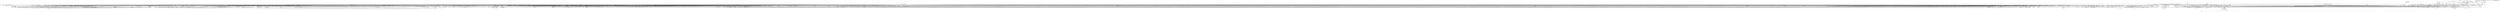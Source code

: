 digraph depends {
    node [shape=plaintext]
"adwaita-icon-theme-symbolic" -> "adwaita-icon-theme-lic" [style=dotted]
"adwaita-icon-theme-symbolic" -> "hicolor-icon-theme"
"alsa-conf" -> "libasound-lic" [style=dotted]
"alsa-state" -> "alsa-state-lic" [style=dotted]
"alsa-state" -> "alsa-states" [style=dotted]
"alsa-state" -> "alsa-utils-alsactl"
"alsa-states" -> "alsa-state-lic" [style=dotted]
"alsa-utils-alsactl" -> "alsa-states" [style=dotted]
"alsa-utils-alsactl" -> "alsa-utils-lic" [style=dotted]
"alsa-utils-alsactl" -> "libasound2"
"alsa-utils-alsamixer" -> "alsa-utils-lic" [style=dotted]
"alsa-utils-alsamixer" -> "libasound2"
"alsa-utils-alsamixer" -> "libformw5"
"alsa-utils-alsamixer" -> "libmenuw5"
"alsa-utils-alsamixer" -> "libncursesw5"
"alsa-utils-alsamixer" -> "libpanelw5"
"alsa-utils-alsamixer" -> "libtinfo5"
"apm" -> "apmd-lic" [style=dotted]
"apmd" -> "apmd-lic" [style=dotted]
"apmd" -> "libapm1"
"apm" -> "libapm1"
"avahi-daemon" -> "avahi-lic" [style=dotted]
"avahi-daemon" -> "base-files"
"avahi-daemon" -> "base-passwd"
"avahi-daemon" -> "libavahi-common3"
"avahi-daemon" -> "libavahi-core7"
"avahi-daemon" -> "libcap2"
"avahi-daemon" -> "libdaemon0"
"avahi-daemon" -> "libdbus-1-3"
"avahi-daemon" -> "libexpat1"
"avahi-daemon" -> "libnss-mdns" [style=dotted]
"avahi-daemon" -> "shadow"
"avahi-locale-en-gb" -> "virtual-locale-en-gb" [style=dotted]
"base-files" -> "base-files-lic" [style=dotted]
"base-passwd" -> "base-passwd-lic" [style=dotted]
"bluez5" -> "bluez5-lic" [style=dotted]
"bluez5" -> "libdbus-1-3"
"bluez5" -> "libglib-2.0-0"
"bluez5" -> "libreadline7"
"bluez5" -> "libudev1"
"bluez5" -> "pi-bluetooth"
"bluez5" -> "udev-rules-rpi"
"busybox" -> "busybox-lic" [style=dotted]
"busybox" -> "busybox-syslog" [style=dotted]
"busybox" -> "busybox-udhcpc" [style=dotted]
"busybox-syslog" -> "busybox-lic" [style=dotted]
"busybox-udhcpc" -> "busybox-lic" [style=dotted]
"busybox" -> "update-alternatives-opkg"
"connman" -> "bluez5"
"connman-conf" -> "connman-conf-lic" [style=dotted]
"connman" -> "connman-conf" [style=dotted]
"connman" -> "connman-lic" [style=dotted]
"connman" -> "connman-plugin-vpn-l2tp" [style=dotted]
"connman" -> "connman-plugin-vpn-openvpn" [style=dotted]
"connman" -> "connman-plugin-vpn-pppt" [style=dotted]
"connman" -> "connman-plugin-vpn-vpnc" [style=dotted]
"connman" -> "connman-tests" [style=dotted]
"connman" -> "connman-tools" [style=dotted]
"connman" -> "connman-vpn" [style=dotted]
"connman" -> "connman-wait-online" [style=dotted]
"connman" -> "dbus-1"
"connman" -> "iptables"
"connman" -> "libdbus-1-3"
"connman" -> "libglib-2.0-0"
"connman" -> "libgnutls30"
"connman" -> "neard" [style=dotted]
"connman" -> "ofono"
"connman" -> "openvpn"
"connman-plugin-vpn-l2tp" -> "connman-vpn"
"connman-plugin-vpn-openvpn" -> "connman-vpn"
"connman-plugin-vpn-openvpn" -> "libdbus-1-3"
"connman-plugin-vpn-vpnc" -> "connman-vpn"
"connman-plugin-vpn-vpnc" -> "libdbus-1-3"
"connman" -> "pptp-linux"
"connman-tests" -> "connman-lic" [style=dotted]
"connman-tests" -> "iptables"
"connman-tests" -> "libdbus-1-3"
"connman-tests" -> "libglib-2.0-0"
"connman-tests" -> "libgnutls30"
"connman-tools" -> "connman"
"connman-tools" -> "connman-lic" [style=dotted]
"connman-tools" -> "libglib-2.0-0"
"connman-tools" -> "libgnutls30"
"connman" -> "update-alternatives-opkg"
"connman" -> "vpnc"
"connman-vpn" -> "connman-lic" [style=dotted]
"connman-vpn" -> "libdbus-1-3"
"connman-vpn" -> "libglib-2.0-0"
"connman-vpn" -> "libgnutls30"
"connman-wait-online" -> "connman-lic" [style=dotted]
"connman-wait-online" -> "libdbus-1-3"
"connman-wait-online" -> "libglib-2.0-0"
"connman" -> "wpa-supplicant"
"connman" -> "xl2tpd"
"cpushareholder-stub" -> "cpushareholder-stub-lic" [style=dotted]
"dbus-1" -> "base-files"
"dbus-1" -> "base-passwd"
"dbus-1" -> "dbus-lic" [style=dotted]
"dbus-1" -> "libdbus-1-3"
"dbus-1" -> "libexpat1"
"dbus-1" -> "libsystemd0"
"dbus-1" -> "shadow"
"directfb" -> "directfb-lic" [style=dotted]
"directfb" -> "libfreetype6"
"directfb" -> "libjpeg62"
"directfb" -> "libpng16-16"
"directfb" -> "libstdc++6"
"directfb" -> "libz1"
"e2fsprogs-badblocks" -> "e2fsprogs-lic" [style=dotted]
"e2fsprogs-badblocks" -> "libcom-err2"
"e2fsprogs-badblocks" -> "libext2fs2"
"e2fsprogs-e2fsck" -> "e2fsprogs-lic" [style=dotted]
"e2fsprogs-e2fsck" -> "libblkid1"
"e2fsprogs-e2fsck" -> "libcom-err2"
"e2fsprogs-e2fsck" -> "libe2p2"
"e2fsprogs-e2fsck" -> "libext2fs2"
"e2fsprogs-e2fsck" -> "libuuid1"
"e2fsprogs" -> "e2fsprogs-badblocks"
"e2fsprogs" -> "e2fsprogs-e2fsck" [style=dotted]
"e2fsprogs" -> "e2fsprogs-lic" [style=dotted]
"e2fsprogs" -> "e2fsprogs-mke2fs" [style=dotted]
"e2fsprogs" -> "libblkid1"
"e2fsprogs" -> "libcom-err2"
"e2fsprogs" -> "libe2p2"
"e2fsprogs" -> "libext2fs2"
"e2fsprogs" -> "libss2"
"e2fsprogs" -> "libuuid1"
"e2fsprogs-mke2fs" -> "e2fsprogs-lic" [style=dotted]
"e2fsprogs-mke2fs" -> "libblkid1"
"e2fsprogs-mke2fs" -> "libcom-err2"
"e2fsprogs-mke2fs" -> "libe2p2"
"e2fsprogs-mke2fs" -> "libext2fs2"
"e2fsprogs-mke2fs" -> "libuuid1"
"e2fsprogs-mke2fs" -> "update-alternatives-opkg"
"e2fsprogs" -> "update-alternatives-opkg"
"fontconfig-utils" -> "libfontconfig1"
"fontconfig-utils" -> "libfontconfig-lic" [style=dotted]
"fontconfig-utils" -> "libfreetype6"
"glibc-gconv-iso8859-1" -> "glibc-gconv"
"glibc-locale-en-gb" -> "virtual-locale-en-gb" [style=dotted]
"glmark2" -> "glmark2-lic" [style=dotted]
"glmark2" -> "libdrm2"
"glmark2" -> "libegl-mesa"
"glmark2" -> "libgbm1"
"glmark2" -> "libgles2-mesa"
"glmark2" -> "libjpeg62"
"glmark2" -> "libpng16-16"
"glmark2" -> "libstdc++6"
"glmark2" -> "libudev1"
"gstreamer1.0" -> "gstreamer1.0-lic" [style=dotted]
"gstreamer1.0" -> "libcap2"
"gstreamer1.0" -> "libglib-2.0-0"
"gstreamer1.0-locale-en-gb" -> "virtual-locale-en-gb" [style=dotted]
"gstreamer1.0-plugins-bad-locale-en-gb" -> "virtual-locale-en-gb" [style=dotted]
"gstreamer1.0-plugins-base-locale-en-gb" -> "virtual-locale-en-gb" [style=dotted]
"gtk+3-demo" -> "gtk+3-lic" [style=dotted]
"gtk+3-demo" -> "libatk-1.0-0"
"gtk+3-demo" -> "libcairo2"
"gtk+3-demo" -> "libepoxy0"
"gtk+3-demo" -> "libgdk-pixbuf-2.0-0"
"gtk+3-demo" -> "libglib-2.0-0"
"gtk+3-demo" -> "libgtk-3.0"
"gtk+3-demo" -> "libharfbuzz0"
"gtk+3-demo" -> "pango"
"gtk+3-locale-en-gb" -> "virtual-locale-en-gb" [style=dotted]
"gtk+3-locale-en" -> "virtual-locale-en" [style=dotted]
"hdparm" -> "hdparm-lic" [style=dotted]
"hdparm" -> "update-alternatives-opkg"
"hicolor-icon-theme" -> "hicolor-icon-theme-lic" [style=dotted]
"iptables" -> "iptables-lic" [style=dotted]
"iptables" -> "iptables-modules" [style=dotted]
"iptables" -> "iptables-module-xt-standard"
"iptables" -> "kernel-module-iptable-filter" [style=dotted]
"iptables" -> "kernel-module-iptable-nat" [style=dotted]
"iptables" -> "kernel-module-ip-tables" [style=dotted]
"iptables" -> "kernel-module-ipt-masquerade" [style=dotted]
"iptables" -> "kernel-module-nf-conntrack-ipv4" [style=dotted]
"iptables" -> "kernel-module-nf-conntrack" [style=dotted]
"iptables" -> "kernel-module-nf-defrag-ipv4" [style=dotted]
"iptables" -> "kernel-module-nf-nat" [style=dotted]
"iptables" -> "kernel-module-x-tables" [style=dotted]
"iptables-module-ebt-802-3" -> "iptables"
"iptables-module-ebt-ip" -> "iptables"
"iptables-module-ebt-log" -> "iptables"
"iptables-module-ebt-mark-m" -> "iptables"
"iptables-module-ip6t-ah" -> "iptables"
"iptables-module-ip6t-dnat" -> "iptables"
"iptables-module-ip6t-dnpt" -> "iptables"
"iptables-module-ip6t-dst" -> "iptables"
"iptables-module-ip6t-eui64" -> "iptables"
"iptables-module-ip6t-frag" -> "iptables"
"iptables-module-ip6t-hbh" -> "iptables"
"iptables-module-ip6t-hl" -> "iptables"
"iptables-module-ip6t-icmp6" -> "iptables"
"iptables-module-ip6t-ipv6header" -> "iptables"
"iptables-module-ip6t-log" -> "iptables"
"iptables-module-ip6t-masquerade" -> "iptables"
"iptables-module-ip6t-mh" -> "iptables"
"iptables-module-ip6t-netmap" -> "iptables"
"iptables-module-ip6t-redirect" -> "iptables"
"iptables-module-ip6t-reject" -> "iptables"
"iptables-module-ip6t-rt" -> "iptables"
"iptables-module-ip6t-snat" -> "iptables"
"iptables-module-ip6t-snpt" -> "iptables"
"iptables-module-ip6t-srh" -> "iptables"
"iptables-module-ipt-ah" -> "iptables"
"iptables-module-ipt-clusterip" -> "iptables"
"iptables-module-ipt-dnat" -> "iptables"
"iptables-module-ipt-ecn" -> "iptables"
"iptables-module-ipt-icmp" -> "iptables"
"iptables-module-ipt-log" -> "iptables"
"iptables-module-ipt-masquerade" -> "iptables"
"iptables-module-ipt-netmap" -> "iptables"
"iptables-module-ipt-realm" -> "iptables"
"iptables-module-ipt-redirect" -> "iptables"
"iptables-module-ipt-reject" -> "iptables"
"iptables-module-ipt-snat" -> "iptables"
"iptables-module-ipt-ttl" -> "iptables"
"iptables-module-ipt-ulog" -> "iptables"
"iptables-modules" -> "iptables-lic" [style=dotted]
"iptables-modules" -> "iptables-module-ebt-802-3"
"iptables-modules" -> "iptables-module-ebt-ip"
"iptables-modules" -> "iptables-module-ebt-log"
"iptables-modules" -> "iptables-module-ebt-mark-m"
"iptables-modules" -> "iptables-module-ip6t-ah"
"iptables-modules" -> "iptables-module-ip6t-dnat"
"iptables-modules" -> "iptables-module-ip6t-dnpt"
"iptables-modules" -> "iptables-module-ip6t-dst"
"iptables-modules" -> "iptables-module-ip6t-eui64"
"iptables-modules" -> "iptables-module-ip6t-frag"
"iptables-modules" -> "iptables-module-ip6t-hbh"
"iptables-modules" -> "iptables-module-ip6t-hl"
"iptables-modules" -> "iptables-module-ip6t-icmp6"
"iptables-modules" -> "iptables-module-ip6t-ipv6header"
"iptables-modules" -> "iptables-module-ip6t-log"
"iptables-modules" -> "iptables-module-ip6t-masquerade"
"iptables-modules" -> "iptables-module-ip6t-mh"
"iptables-modules" -> "iptables-module-ip6t-netmap"
"iptables-modules" -> "iptables-module-ip6t-redirect"
"iptables-modules" -> "iptables-module-ip6t-reject"
"iptables-modules" -> "iptables-module-ip6t-rt"
"iptables-modules" -> "iptables-module-ip6t-snat"
"iptables-modules" -> "iptables-module-ip6t-snpt"
"iptables-modules" -> "iptables-module-ip6t-srh"
"iptables-modules" -> "iptables-module-ipt-ah"
"iptables-modules" -> "iptables-module-ipt-clusterip"
"iptables-modules" -> "iptables-module-ipt-dnat"
"iptables-modules" -> "iptables-module-ipt-ecn"
"iptables-modules" -> "iptables-module-ipt-icmp"
"iptables-modules" -> "iptables-module-ipt-log"
"iptables-modules" -> "iptables-module-ipt-masquerade"
"iptables-modules" -> "iptables-module-ipt-netmap"
"iptables-modules" -> "iptables-module-ipt-realm"
"iptables-modules" -> "iptables-module-ipt-redirect"
"iptables-modules" -> "iptables-module-ipt-reject"
"iptables-modules" -> "iptables-module-ipt-snat"
"iptables-modules" -> "iptables-module-ipt-ttl"
"iptables-modules" -> "iptables-module-ipt-ulog"
"iptables-modules" -> "iptables-module-xt-addrtype"
"iptables-modules" -> "iptables-module-xt-audit"
"iptables-modules" -> "iptables-module-xt-bpf"
"iptables-modules" -> "iptables-module-xt-cgroup"
"iptables-modules" -> "iptables-module-xt-checksum"
"iptables-modules" -> "iptables-module-xt-classify"
"iptables-modules" -> "iptables-module-xt-cluster"
"iptables-modules" -> "iptables-module-xt-comment"
"iptables-modules" -> "iptables-module-xt-connbytes"
"iptables-modules" -> "iptables-module-xt-connlimit"
"iptables-modules" -> "iptables-module-xt-connmark"
"iptables-modules" -> "iptables-module-xt-connsecmark"
"iptables-modules" -> "iptables-module-xt-conntrack"
"iptables-modules" -> "iptables-module-xt-cpu"
"iptables-modules" -> "iptables-module-xt-ct"
"iptables-modules" -> "iptables-module-xt-dccp"
"iptables-modules" -> "iptables-module-xt-devgroup"
"iptables-modules" -> "iptables-module-xt-dscp"
"iptables-modules" -> "iptables-module-xt-ecn"
"iptables-modules" -> "iptables-module-xt-esp"
"iptables-modules" -> "iptables-module-xt-hashlimit"
"iptables-modules" -> "iptables-module-xt-helper"
"iptables-modules" -> "iptables-module-xt-hmark"
"iptables-modules" -> "iptables-module-xt-idletimer"
"iptables-modules" -> "iptables-module-xt-ipcomp"
"iptables-modules" -> "iptables-module-xt-iprange"
"iptables-modules" -> "iptables-module-xt-ipvs"
"iptables-modules" -> "iptables-module-xt-led"
"iptables-modules" -> "iptables-module-xt-length"
"iptables-modules" -> "iptables-module-xt-limit"
"iptables-modules" -> "iptables-module-xt-mac"
"iptables-modules" -> "iptables-module-xt-mangle"
"iptables-modules" -> "iptables-module-xt-mark"
"iptables-modules" -> "iptables-module-xt-multiport"
"iptables-modules" -> "iptables-module-xt-nfacct"
"iptables-modules" -> "iptables-module-xt-nflog"
"iptables-modules" -> "iptables-module-xt-nfqueue"
"iptables-modules" -> "iptables-module-xt-notrack"
"iptables-modules" -> "iptables-module-xt-osf"
"iptables-modules" -> "iptables-module-xt-owner"
"iptables-modules" -> "iptables-module-xt-physdev"
"iptables-modules" -> "iptables-module-xt-pkttype"
"iptables-modules" -> "iptables-module-xt-policy"
"iptables-modules" -> "iptables-module-xt-quota"
"iptables-modules" -> "iptables-module-xt-rateest"
"iptables-modules" -> "iptables-module-xt-recent"
"iptables-modules" -> "iptables-module-xt-rpfilter"
"iptables-modules" -> "iptables-module-xt-sctp"
"iptables-modules" -> "iptables-module-xt-secmark"
"iptables-modules" -> "iptables-module-xt-set"
"iptables-modules" -> "iptables-module-xt-socket"
"iptables-modules" -> "iptables-module-xt-standard"
"iptables-modules" -> "iptables-module-xt-state"
"iptables-modules" -> "iptables-module-xt-statistic"
"iptables-modules" -> "iptables-module-xt-string"
"iptables-modules" -> "iptables-module-xt-synproxy"
"iptables-modules" -> "iptables-module-xt-tcp"
"iptables-modules" -> "iptables-module-xt-tcpmss"
"iptables-modules" -> "iptables-module-xt-tcpoptstrip"
"iptables-modules" -> "iptables-module-xt-tee"
"iptables-modules" -> "iptables-module-xt-time"
"iptables-modules" -> "iptables-module-xt-tos"
"iptables-modules" -> "iptables-module-xt-tproxy"
"iptables-modules" -> "iptables-module-xt-trace"
"iptables-modules" -> "iptables-module-xt-u32"
"iptables-modules" -> "iptables-module-xt-udp"
"iptables-module-xt-addrtype" -> "iptables"
"iptables-module-xt-audit" -> "iptables"
"iptables-module-xt-bpf" -> "iptables"
"iptables-module-xt-cgroup" -> "iptables"
"iptables-module-xt-checksum" -> "iptables"
"iptables-module-xt-classify" -> "iptables"
"iptables-module-xt-cluster" -> "iptables"
"iptables-module-xt-comment" -> "iptables"
"iptables-module-xt-connbytes" -> "iptables"
"iptables-module-xt-connlimit" -> "iptables"
"iptables-module-xt-connmark" -> "iptables"
"iptables-module-xt-connsecmark" -> "iptables"
"iptables-module-xt-conntrack" -> "iptables"
"iptables-module-xt-cpu" -> "iptables"
"iptables-module-xt-ct" -> "iptables"
"iptables-module-xt-dccp" -> "iptables"
"iptables-module-xt-devgroup" -> "iptables"
"iptables-module-xt-dscp" -> "iptables"
"iptables-module-xt-ecn" -> "iptables"
"iptables-module-xt-esp" -> "iptables"
"iptables-module-xt-hashlimit" -> "iptables"
"iptables-module-xt-helper" -> "iptables"
"iptables-module-xt-hmark" -> "iptables"
"iptables-module-xt-idletimer" -> "iptables"
"iptables-module-xt-ipcomp" -> "iptables"
"iptables-module-xt-iprange" -> "iptables"
"iptables-module-xt-ipvs" -> "iptables"
"iptables-module-xt-led" -> "iptables"
"iptables-module-xt-length" -> "iptables"
"iptables-module-xt-limit" -> "iptables"
"iptables-module-xt-mac" -> "iptables"
"iptables-module-xt-mangle" -> "iptables"
"iptables-module-xt-mark" -> "iptables"
"iptables-module-xt-multiport" -> "iptables"
"iptables-module-xt-nfacct" -> "iptables"
"iptables-module-xt-nflog" -> "iptables"
"iptables-module-xt-nfqueue" -> "iptables"
"iptables-module-xt-notrack" -> "iptables"
"iptables-module-xt-osf" -> "iptables"
"iptables-module-xt-owner" -> "iptables"
"iptables-module-xt-physdev" -> "iptables"
"iptables-module-xt-pkttype" -> "iptables"
"iptables-module-xt-policy" -> "iptables"
"iptables-module-xt-quota" -> "iptables"
"iptables-module-xt-rateest" -> "iptables"
"iptables-module-xt-recent" -> "iptables"
"iptables-module-xt-rpfilter" -> "iptables"
"iptables-module-xt-sctp" -> "iptables"
"iptables-module-xt-secmark" -> "iptables"
"iptables-module-xt-set" -> "iptables"
"iptables-module-xt-socket" -> "iptables"
"iptables-module-xt-standard" -> "iptables"
"iptables-module-xt-state" -> "iptables"
"iptables-module-xt-statistic" -> "iptables"
"iptables-module-xt-string" -> "iptables"
"iptables-module-xt-synproxy" -> "iptables"
"iptables-module-xt-tcp" -> "iptables"
"iptables-module-xt-tcpmss" -> "iptables"
"iptables-module-xt-tcpoptstrip" -> "iptables"
"iptables-module-xt-tee" -> "iptables"
"iptables-module-xt-time" -> "iptables"
"iptables-module-xt-tos" -> "iptables"
"iptables-module-xt-tproxy" -> "iptables"
"iptables-module-xt-trace" -> "iptables"
"iptables-module-xt-u32" -> "iptables"
"iptables-module-xt-udp" -> "iptables"
"iw" -> "iw-lic" [style=dotted]
"iw" -> "libnl-3-200"
"iw" -> "libnl-genl-3-200"
"kbd-consolefonts" -> "kbd-lic" [style=dotted]
"kbd" -> "kbd-lic" [style=dotted]
"kbd-keymaps" -> "kbd-lic" [style=dotted]
"kbd" -> "update-alternatives-opkg"
"kernel-module-6lowpan-4.14.58" -> "kernel-module-ipv6-4.14.58"
"kernel-module-6pack-4.14.58" -> "kernel-module-ax25-4.14.58"
"kernel-module-8021q-4.14.58" -> "kernel-module-garp-4.14.58"
"kernel-module-8192cu-4.14.58" -> "kernel-module-cfg80211-4.14.58"
"kernel-module-9p-4.14.58" -> "kernel-module-9pnet-4.14.58"
"kernel-module-act-ipt-4.14.58" -> "kernel-module-x-tables-4.14.58"
"kernel-module-ad714x-i2c-4.14.58" -> "kernel-module-ad714x-4.14.58"
"kernel-module-ad714x-spi-4.14.58" -> "kernel-module-ad714x-4.14.58"
"kernel-module-ads1015-4.14.58" -> "kernel-module-hwmon-4.14.58"
"kernel-module-ads7846-4.14.58" -> "kernel-module-hwmon-4.14.58"
"kernel-module-adv7180-4.14.58" -> "kernel-module-media-4.14.58"
"kernel-module-adv7180-4.14.58" -> "kernel-module-v4l2-common-4.14.58"
"kernel-module-adv7180-4.14.58" -> "kernel-module-videodev-4.14.58"
"kernel-module-adxl34x-i2c-4.14.58" -> "kernel-module-adxl34x-4.14.58"
"kernel-module-adxl34x-spi-4.14.58" -> "kernel-module-adxl34x-4.14.58"
"kernel-module-aes-arm-bs-4.14.58" -> "kernel-module-crypto-simd-4.14.58"
"kernel-module-af9033-4.14.58" -> "kernel-module-dvb-core-4.14.58"
"kernel-module-ah6-4.14.58" -> "kernel-module-ipv6-4.14.58"
"kernel-module-aircable-4.14.58" -> "kernel-module-usbserial-4.14.58"
"kernel-module-algif-skcipher-4.14.58" -> "kernel-module-af-alg-4.14.58"
"kernel-module-appletalk-4.14.58" -> "kernel-module-psnap-4.14.58"
"kernel-module-ar5523-4.14.58" -> "kernel-module-cfg80211-4.14.58"
"kernel-module-ar5523-4.14.58" -> "kernel-module-mac80211-4.14.58"
"kernel-module-arizona-micsupp-4.14.58" -> "kernel-module-snd-soc-core-4.14.58"
"kernel-module-ark3116-4.14.58" -> "kernel-module-usbserial-4.14.58"
"kernel-module-arptable-filter-4.14.58" -> "kernel-module-arp-tables-4.14.58"
"kernel-module-arptable-filter-4.14.58" -> "kernel-module-x-tables-4.14.58"
"kernel-module-arp-tables-4.14.58" -> "kernel-module-x-tables-4.14.58"
"kernel-module-arpt-mangle-4.14.58" -> "kernel-module-x-tables-4.14.58"
"kernel-module-async-memcpy-4.14.58" -> "kernel-module-async-tx-4.14.58"
"kernel-module-async-pq-4.14.58" -> "kernel-module-async-tx-4.14.58"
"kernel-module-async-pq-4.14.58" -> "kernel-module-async-xor-4.14.58"
"kernel-module-async-pq-4.14.58" -> "kernel-module-raid6-pq-4.14.58"
"kernel-module-async-raid6-recov-4.14.58" -> "kernel-module-async-tx-4.14.58"
"kernel-module-async-raid6-recov-4.14.58" -> "kernel-module-raid6-pq-4.14.58"
"kernel-module-async-xor-4.14.58" -> "kernel-module-async-tx-4.14.58"
"kernel-module-async-xor-4.14.58" -> "kernel-module-xor-4.14.58"
"kernel-module-at76c50x-usb-4.14.58" -> "kernel-module-cfg80211-4.14.58"
"kernel-module-at76c50x-usb-4.14.58" -> "kernel-module-mac80211-4.14.58"
"kernel-module-at86rf230-4.14.58" -> "kernel-module-mac802154-4.14.58"
"kernel-module-ath3k-4.14.58" -> "kernel-module-bluetooth-4.14.58"
"kernel-module-ath-4.14.58" -> "kernel-module-cfg80211-4.14.58"
"kernel-module-ath6kl-core-4.14.58" -> "kernel-module-cfg80211-4.14.58"
"kernel-module-ath6kl-usb-4.14.58" -> "kernel-module-ath6kl-core-4.14.58"
"kernel-module-ath9k-4.14.58" -> "kernel-module-ath-4.14.58"
"kernel-module-ath9k-4.14.58" -> "kernel-module-ath9k-common-4.14.58"
"kernel-module-ath9k-4.14.58" -> "kernel-module-ath9k-hw-4.14.58"
"kernel-module-ath9k-4.14.58" -> "kernel-module-cfg80211-4.14.58"
"kernel-module-ath9k-4.14.58" -> "kernel-module-mac80211-4.14.58"
"kernel-module-ath9k-common-4.14.58" -> "kernel-module-ath-4.14.58"
"kernel-module-ath9k-common-4.14.58" -> "kernel-module-ath9k-hw-4.14.58"
"kernel-module-ath9k-common-4.14.58" -> "kernel-module-cfg80211-4.14.58"
"kernel-module-ath9k-htc-4.14.58" -> "kernel-module-ath-4.14.58"
"kernel-module-ath9k-htc-4.14.58" -> "kernel-module-ath9k-common-4.14.58"
"kernel-module-ath9k-htc-4.14.58" -> "kernel-module-ath9k-hw-4.14.58"
"kernel-module-ath9k-htc-4.14.58" -> "kernel-module-cfg80211-4.14.58"
"kernel-module-ath9k-htc-4.14.58" -> "kernel-module-mac80211-4.14.58"
"kernel-module-ath9k-hw-4.14.58" -> "kernel-module-ath-4.14.58"
"kernel-module-au0828-4.14.58" -> "kernel-module-dvb-core-4.14.58"
"kernel-module-au0828-4.14.58" -> "kernel-module-media-4.14.58"
"kernel-module-au0828-4.14.58" -> "kernel-module-tveeprom-4.14.58"
"kernel-module-au0828-4.14.58" -> "kernel-module-v4l2-common-4.14.58"
"kernel-module-au0828-4.14.58" -> "kernel-module-videobuf2-core-4.14.58"
"kernel-module-au0828-4.14.58" -> "kernel-module-videobuf2-v4l2-4.14.58"
"kernel-module-au0828-4.14.58" -> "kernel-module-videobuf2-vmalloc-4.14.58"
"kernel-module-au0828-4.14.58" -> "kernel-module-videodev-4.14.58"
"kernel-module-au8522-decoder-4.14.58" -> "kernel-module-au8522-common-4.14.58"
"kernel-module-au8522-decoder-4.14.58" -> "kernel-module-media-4.14.58"
"kernel-module-au8522-decoder-4.14.58" -> "kernel-module-v4l2-common-4.14.58"
"kernel-module-au8522-decoder-4.14.58" -> "kernel-module-videodev-4.14.58"
"kernel-module-au8522-dig-4.14.58" -> "kernel-module-au8522-common-4.14.58"
"kernel-module-authencesn-4.14.58" -> "kernel-module-authenc-4.14.58"
"kernel-module-b2c2-flexcop-4.14.58" -> "kernel-module-cx24113-4.14.58"
"kernel-module-b2c2-flexcop-4.14.58" -> "kernel-module-cx24123-4.14.58"
"kernel-module-b2c2-flexcop-4.14.58" -> "kernel-module-dvb-core-4.14.58"
"kernel-module-b2c2-flexcop-4.14.58" -> "kernel-module-s5h1420-4.14.58"
"kernel-module-b2c2-flexcop-usb-4.14.58" -> "kernel-module-b2c2-flexcop-4.14.58"
"kernel-module-b43-4.14.58" -> "kernel-module-bcma-4.14.58"
"kernel-module-b43-4.14.58" -> "kernel-module-cfg80211-4.14.58"
"kernel-module-b43-4.14.58" -> "kernel-module-mac80211-4.14.58"
"kernel-module-b43-4.14.58" -> "kernel-module-ssb-4.14.58"
"kernel-module-b43legacy-4.14.58" -> "kernel-module-cfg80211-4.14.58"
"kernel-module-b43legacy-4.14.58" -> "kernel-module-mac80211-4.14.58"
"kernel-module-b43legacy-4.14.58" -> "kernel-module-ssb-4.14.58"
"kernel-module-baycom-ser-fdx-4.14.58" -> "kernel-module-hdlcdrv-4.14.58"
"kernel-module-baycom-ser-hdx-4.14.58" -> "kernel-module-hdlcdrv-4.14.58"
"kernel-module-bcm203x-4.14.58" -> "kernel-module-bluetooth-4.14.58"
"kernel-module-bcm2835-smi-dev-4.14.58" -> "kernel-module-bcm2835-smi-4.14.58"
"kernel-module-bcm2835-smi-nand-4.14.58" -> "kernel-module-bcm2835-smi-4.14.58"
"kernel-module-bcm2835-smi-nand-4.14.58" -> "kernel-module-mtd-4.14.58"
"kernel-module-bcm2835-smi-nand-4.14.58" -> "kernel-module-nand-4.14.58"
"kernel-module-bcm2835-unicam-4.14.58" -> "kernel-module-v4l2-common-4.14.58"
"kernel-module-bcm2835-unicam-4.14.58" -> "kernel-module-v4l2-dv-timings-4.14.58"
"kernel-module-bcm2835-unicam-4.14.58" -> "kernel-module-v4l2-fwnode-4.14.58"
"kernel-module-bcm2835-unicam-4.14.58" -> "kernel-module-videobuf2-core-4.14.58"
"kernel-module-bcm2835-unicam-4.14.58" -> "kernel-module-videobuf2-dma-contig-4.14.58"
"kernel-module-bcm2835-unicam-4.14.58" -> "kernel-module-videobuf2-v4l2-4.14.58"
"kernel-module-bcm2835-unicam-4.14.58" -> "kernel-module-videodev-4.14.58"
"kernel-module-bcm2835-v4l2-4.14.58" -> "kernel-module-v4l2-common-4.14.58"
"kernel-module-bcm2835-v4l2-4.14.58" -> "kernel-module-videobuf2-core-4.14.58"
"kernel-module-bcm2835-v4l2-4.14.58" -> "kernel-module-videobuf2-v4l2-4.14.58"
"kernel-module-bcm2835-v4l2-4.14.58" -> "kernel-module-videobuf2-vmalloc-4.14.58"
"kernel-module-bcm2835-v4l2-4.14.58" -> "kernel-module-videodev-4.14.58"
"kernel-module-belkin-sa-4.14.58" -> "kernel-module-usbserial-4.14.58"
"kernel-module-bfusb-4.14.58" -> "kernel-module-bluetooth-4.14.58"
"kernel-module-block2mtd-4.14.58" -> "kernel-module-mtd-4.14.58"
"kernel-module-bluetooth-4.14.58" -> "kernel-module-ecdh-generic-4.14.58"
"kernel-module-bluetooth-4.14.58" -> "kernel-module-rfkill-4.14.58"
"kernel-module-bluetooth-6lowpan-4.14.58" -> "kernel-module-6lowpan-4.14.58"
"kernel-module-bluetooth-6lowpan-4.14.58" -> "kernel-module-bluetooth-4.14.58"
"kernel-module-bmp280-4.14.58" -> "kernel-module-industrialio-4.14.58"
"kernel-module-bmp280-i2c-4.14.58" -> "kernel-module-bmp280-4.14.58"
"kernel-module-bmp280-spi-4.14.58" -> "kernel-module-bmp280-4.14.58"
"kernel-module-bnep-4.14.58" -> "kernel-module-bluetooth-4.14.58"
"kernel-module-bpa10x-4.14.58" -> "kernel-module-bluetooth-4.14.58"
"kernel-module-bpa10x-4.14.58" -> "kernel-module-hci-uart-4.14.58"
"kernel-module-bpqether-4.14.58" -> "kernel-module-ax25-4.14.58"
"kernel-module-brcmfmac-4.14.58" -> "kernel-module-brcmutil-4.14.58"
"kernel-module-brcmfmac-4.14.58" -> "kernel-module-cfg80211-4.14.58"
"kernel-module-bridge-4.14.58" -> "kernel-module-ipv6-4.14.58"
"kernel-module-bridge-4.14.58" -> "kernel-module-llc-4.14.58"
"kernel-module-bridge-4.14.58" -> "kernel-module-stp-4.14.58"
"kernel-module-br-netfilter-4.14.58" -> "kernel-module-bridge-4.14.58"
"kernel-module-bsd-comp-4.14.58" -> "kernel-module-ppp-generic-4.14.58"
"kernel-module-btbcm-4.14.58" -> "kernel-module-bluetooth-4.14.58"
"kernel-module-btintel-4.14.58" -> "kernel-module-bluetooth-4.14.58"
"kernel-module-btmrvl-4.14.58" -> "kernel-module-bluetooth-4.14.58"
"kernel-module-btmrvl-sdio-4.14.58" -> "kernel-module-bluetooth-4.14.58"
"kernel-module-btmrvl-sdio-4.14.58" -> "kernel-module-btmrvl-4.14.58"
"kernel-module-btrfs-4.14.58" -> "kernel-module-lzo-compress-4.14.58"
"kernel-module-btrfs-4.14.58" -> "kernel-module-raid6-pq-4.14.58"
"kernel-module-btrfs-4.14.58" -> "kernel-module-xor-4.14.58"
"kernel-module-btrfs-4.14.58" -> "kernel-module-zlib-deflate-4.14.58"
"kernel-module-btrfs-4.14.58" -> "kernel-module-zstd-compress-4.14.58"
"kernel-module-btrfs-4.14.58" -> "kernel-module-zstd-decompress-4.14.58"
"kernel-module-btrtl-4.14.58" -> "kernel-module-bluetooth-4.14.58"
"kernel-module-btusb-4.14.58" -> "kernel-module-bluetooth-4.14.58"
"kernel-module-btusb-4.14.58" -> "kernel-module-btbcm-4.14.58"
"kernel-module-btusb-4.14.58" -> "kernel-module-btintel-4.14.58"
"kernel-module-btusb-4.14.58" -> "kernel-module-btrtl-4.14.58"
"kernel-module-btwilink-4.14.58" -> "kernel-module-bluetooth-4.14.58"
"kernel-module-btwilink-4.14.58" -> "kernel-module-st-drv-4.14.58"
"kernel-module-can-bcm-4.14.58" -> "kernel-module-can-4.14.58"
"kernel-module-can-gw-4.14.58" -> "kernel-module-can-4.14.58"
"kernel-module-can-raw-4.14.58" -> "kernel-module-can-4.14.58"
"kernel-module-carl9170-4.14.58" -> "kernel-module-ath-4.14.58"
"kernel-module-carl9170-4.14.58" -> "kernel-module-cfg80211-4.14.58"
"kernel-module-carl9170-4.14.58" -> "kernel-module-mac80211-4.14.58"
"kernel-module-cast5-generic-4.14.58" -> "kernel-module-cast-common-4.14.58"
"kernel-module-cc2520-4.14.58" -> "kernel-module-crc-ccitt-4.14.58"
"kernel-module-cc2520-4.14.58" -> "kernel-module-mac802154-4.14.58"
"kernel-module-cdc-mbim-4.14.58" -> "kernel-module-cdc-ncm-4.14.58"
"kernel-module-cdc-mbim-4.14.58" -> "kernel-module-cdc-wdm-4.14.58"
"kernel-module-cfg80211-4.14.58" -> "kernel-module-rfkill-4.14.58"
"kernel-module-ch341-4.14.58" -> "kernel-module-usbserial-4.14.58"
"kernel-module-cp210x-4.14.58" -> "kernel-module-usbserial-4.14.58"
"kernel-module-cpia2-4.14.58" -> "kernel-module-v4l2-common-4.14.58"
"kernel-module-cpia2-4.14.58" -> "kernel-module-videodev-4.14.58"
"kernel-module-crypto-simd-4.14.58" -> "kernel-module-cryptd-4.14.58"
"kernel-module-cs53l32a-4.14.58" -> "kernel-module-v4l2-common-4.14.58"
"kernel-module-cs53l32a-4.14.58" -> "kernel-module-videodev-4.14.58"
"kernel-module-cuse-4.14.58" -> "kernel-module-fuse-4.14.58"
"kernel-module-cx231xx-4.14.58" -> "kernel-module-cx2341x-4.14.58"
"kernel-module-cx231xx-4.14.58" -> "kernel-module-i2c-mux-4.14.58"
"kernel-module-cx231xx-4.14.58" -> "kernel-module-media-4.14.58"
"kernel-module-cx231xx-4.14.58" -> "kernel-module-tveeprom-4.14.58"
"kernel-module-cx231xx-4.14.58" -> "kernel-module-v4l2-common-4.14.58"
"kernel-module-cx231xx-4.14.58" -> "kernel-module-videobuf-core-4.14.58"
"kernel-module-cx231xx-4.14.58" -> "kernel-module-videobuf-vmalloc-4.14.58"
"kernel-module-cx231xx-4.14.58" -> "kernel-module-videodev-4.14.58"
"kernel-module-cx231xx-alsa-4.14.58" -> "kernel-module-cx231xx-4.14.58"
"kernel-module-cx231xx-alsa-4.14.58" -> "kernel-module-snd-4.14.58"
"kernel-module-cx231xx-alsa-4.14.58" -> "kernel-module-snd-pcm-4.14.58"
"kernel-module-cx231xx-dvb-4.14.58" -> "kernel-module-cx231xx-4.14.58"
"kernel-module-cx231xx-dvb-4.14.58" -> "kernel-module-dvb-core-4.14.58"
"kernel-module-cx2341x-4.14.58" -> "kernel-module-v4l2-common-4.14.58"
"kernel-module-cx2341x-4.14.58" -> "kernel-module-videodev-4.14.58"
"kernel-module-cx25840-4.14.58" -> "kernel-module-media-4.14.58"
"kernel-module-cx25840-4.14.58" -> "kernel-module-v4l2-common-4.14.58"
"kernel-module-cx25840-4.14.58" -> "kernel-module-videodev-4.14.58"
"kernel-module-cxacru-4.14.58" -> "kernel-module-atm-4.14.58"
"kernel-module-cxacru-4.14.58" -> "kernel-module-usbatm-4.14.58"
"kernel-module-cxd2820r-4.14.58" -> "kernel-module-dvb-core-4.14.58"
"kernel-module-cxd2841er-4.14.58" -> "kernel-module-dvb-core-4.14.58"
"kernel-module-cxd2880-4.14.58" -> "kernel-module-dvb-core-4.14.58"
"kernel-module-cxd2880-spi-4.14.58" -> "kernel-module-dvb-core-4.14.58"
"kernel-module-cyberjack-4.14.58" -> "kernel-module-usbserial-4.14.58"
"kernel-module-cypress-m8-4.14.58" -> "kernel-module-usbserial-4.14.58"
"kernel-module-deflate-4.14.58" -> "kernel-module-zlib-deflate-4.14.58"
"kernel-module-dht11-4.14.58" -> "kernel-module-industrialio-4.14.58"
"kernel-module-dib3000mc-4.14.58" -> "kernel-module-dibx000-common-4.14.58"
"kernel-module-dib7000m-4.14.58" -> "kernel-module-dibx000-common-4.14.58"
"kernel-module-dib7000p-4.14.58" -> "kernel-module-dibx000-common-4.14.58"
"kernel-module-dib7000p-4.14.58" -> "kernel-module-dvb-core-4.14.58"
"kernel-module-dib8000-4.14.58" -> "kernel-module-dibx000-common-4.14.58"
"kernel-module-dib8000-4.14.58" -> "kernel-module-dvb-core-4.14.58"
"kernel-module-dib9000-4.14.58" -> "kernel-module-dibx000-common-4.14.58"
"kernel-module-dib9000-4.14.58" -> "kernel-module-dvb-core-4.14.58"
"kernel-module-digi-acceleport-4.14.58" -> "kernel-module-usbserial-4.14.58"
"kernel-module-dm-bufio-4.14.58" -> "kernel-module-dm-mod-4.14.58"
"kernel-module-dm-cache-4.14.58" -> "kernel-module-dm-bio-prison-4.14.58"
"kernel-module-dm-cache-4.14.58" -> "kernel-module-dm-mod-4.14.58"
"kernel-module-dm-cache-4.14.58" -> "kernel-module-dm-persistent-data-4.14.58"
"kernel-module-dm-cache-smq-4.14.58" -> "kernel-module-dm-cache-4.14.58"
"kernel-module-dm-crypt-4.14.58" -> "kernel-module-dm-mod-4.14.58"
"kernel-module-dm-delay-4.14.58" -> "kernel-module-dm-mod-4.14.58"
"kernel-module-dm-log-4.14.58" -> "kernel-module-dm-mod-4.14.58"
"kernel-module-dm-log-userspace-4.14.58" -> "kernel-module-cn-4.14.58"
"kernel-module-dm-log-userspace-4.14.58" -> "kernel-module-dm-log-4.14.58"
"kernel-module-dm-log-userspace-4.14.58" -> "kernel-module-dm-mod-4.14.58"
"kernel-module-dm-mirror-4.14.58" -> "kernel-module-dm-log-4.14.58"
"kernel-module-dm-mirror-4.14.58" -> "kernel-module-dm-mod-4.14.58"
"kernel-module-dm-mirror-4.14.58" -> "kernel-module-dm-region-hash-4.14.58"
"kernel-module-dm-mod-4.14.58" -> "kernel-module-dax-4.14.58"
"kernel-module-dm-persistent-data-4.14.58" -> "kernel-module-dm-bufio-4.14.58"
"kernel-module-dm-raid-4.14.58" -> "kernel-module-dm-mod-4.14.58"
"kernel-module-dm-raid-4.14.58" -> "kernel-module-md-mod-4.14.58"
"kernel-module-dm-raid-4.14.58" -> "kernel-module-raid456-4.14.58"
"kernel-module-dm-region-hash-4.14.58" -> "kernel-module-dm-log-4.14.58"
"kernel-module-dm-snapshot-4.14.58" -> "kernel-module-dm-bufio-4.14.58"
"kernel-module-dm-snapshot-4.14.58" -> "kernel-module-dm-mod-4.14.58"
"kernel-module-dm-thin-pool-4.14.58" -> "kernel-module-dm-bio-prison-4.14.58"
"kernel-module-dm-thin-pool-4.14.58" -> "kernel-module-dm-mod-4.14.58"
"kernel-module-dm-thin-pool-4.14.58" -> "kernel-module-dm-persistent-data-4.14.58"
"kernel-module-dm-zero-4.14.58" -> "kernel-module-dm-mod-4.14.58"
"kernel-module-drbd-4.14.58" -> "kernel-module-lru-cache-4.14.58"
"kernel-module-drxk-4.14.58" -> "kernel-module-dvb-core-4.14.58"
"kernel-module-ds1621-4.14.58" -> "kernel-module-hwmon-4.14.58"
"kernel-module-ds1wm-4.14.58" -> "kernel-module-wire-4.14.58"
"kernel-module-ds2482-4.14.58" -> "kernel-module-wire-4.14.58"
"kernel-module-ds2490-4.14.58" -> "kernel-module-wire-4.14.58"
"kernel-module-ds2760-battery-4.14.58" -> "kernel-module-w1-ds2760-4.14.58"
"kernel-module-dsbr100-4.14.58" -> "kernel-module-videodev-4.14.58"
"kernel-module-dvb-as102-4.14.58" -> "kernel-module-dvb-core-4.14.58"
"kernel-module-dvb-usb-4.14.58" -> "kernel-module-dvb-core-4.14.58"
"kernel-module-dvb-usb-a800-4.14.58" -> "kernel-module-dvb-usb-4.14.58"
"kernel-module-dvb-usb-a800-4.14.58" -> "kernel-module-dvb-usb-dibusb-common-4.14.58"
"kernel-module-dvb-usb-a800-4.14.58" -> "kernel-module-dvb-usb-dibusb-mc-common-4.14.58"
"kernel-module-dvb-usb-af9005-4.14.58" -> "kernel-module-dvb-usb-4.14.58"
"kernel-module-dvb-usb-af9015-4.14.58" -> "kernel-module-dvb-usb-v2-4.14.58"
"kernel-module-dvb-usb-af9035-4.14.58" -> "kernel-module-dvb-usb-v2-4.14.58"
"kernel-module-dvb-usb-anysee-4.14.58" -> "kernel-module-dvb-core-4.14.58"
"kernel-module-dvb-usb-anysee-4.14.58" -> "kernel-module-dvb-usb-v2-4.14.58"
"kernel-module-dvb-usb-au6610-4.14.58" -> "kernel-module-dvb-usb-v2-4.14.58"
"kernel-module-dvb-usb-az6007-4.14.58" -> "kernel-module-cypress-firmware-4.14.58"
"kernel-module-dvb-usb-az6007-4.14.58" -> "kernel-module-dvb-core-4.14.58"
"kernel-module-dvb-usb-az6007-4.14.58" -> "kernel-module-dvb-usb-v2-4.14.58"
"kernel-module-dvb-usb-az6027-4.14.58" -> "kernel-module-dvb-core-4.14.58"
"kernel-module-dvb-usb-az6027-4.14.58" -> "kernel-module-dvb-usb-4.14.58"
"kernel-module-dvb-usb-az6027-4.14.58" -> "kernel-module-stb0899-4.14.58"
"kernel-module-dvb-usb-az6027-4.14.58" -> "kernel-module-stb6100-4.14.58"
"kernel-module-dvb-usb-ce6230-4.14.58" -> "kernel-module-dvb-usb-v2-4.14.58"
"kernel-module-dvb-usb-cinergyt2-4.14.58" -> "kernel-module-dvb-usb-4.14.58"
"kernel-module-dvb-usb-cxusb-4.14.58" -> "kernel-module-dib0070-4.14.58"
"kernel-module-dvb-usb-cxusb-4.14.58" -> "kernel-module-dvb-usb-4.14.58"
"kernel-module-dvb-usb-dib0700-4.14.58" -> "kernel-module-dib0070-4.14.58"
"kernel-module-dvb-usb-dib0700-4.14.58" -> "kernel-module-dib0090-4.14.58"
"kernel-module-dvb-usb-dib0700-4.14.58" -> "kernel-module-dib3000mc-4.14.58"
"kernel-module-dvb-usb-dib0700-4.14.58" -> "kernel-module-dib7000m-4.14.58"
"kernel-module-dvb-usb-dib0700-4.14.58" -> "kernel-module-dib9000-4.14.58"
"kernel-module-dvb-usb-dib0700-4.14.58" -> "kernel-module-dibx000-common-4.14.58"
"kernel-module-dvb-usb-dib0700-4.14.58" -> "kernel-module-dvb-usb-4.14.58"
"kernel-module-dvb-usb-dibusb-common-4.14.58" -> "kernel-module-dvb-usb-4.14.58"
"kernel-module-dvb-usb-dibusb-mb-4.14.58" -> "kernel-module-dvb-usb-4.14.58"
"kernel-module-dvb-usb-dibusb-mb-4.14.58" -> "kernel-module-dvb-usb-dibusb-common-4.14.58"
"kernel-module-dvb-usb-dibusb-mc-4.14.58" -> "kernel-module-dvb-usb-4.14.58"
"kernel-module-dvb-usb-dibusb-mc-4.14.58" -> "kernel-module-dvb-usb-dibusb-common-4.14.58"
"kernel-module-dvb-usb-dibusb-mc-4.14.58" -> "kernel-module-dvb-usb-dibusb-mc-common-4.14.58"
"kernel-module-dvb-usb-dibusb-mc-common-4.14.58" -> "kernel-module-dib3000mc-4.14.58"
"kernel-module-dvb-usb-dibusb-mc-common-4.14.58" -> "kernel-module-dvb-usb-dibusb-common-4.14.58"
"kernel-module-dvb-usb-digitv-4.14.58" -> "kernel-module-dvb-usb-4.14.58"
"kernel-module-dvb-usb-dtt200u-4.14.58" -> "kernel-module-dvb-usb-4.14.58"
"kernel-module-dvb-usb-dtv5100-4.14.58" -> "kernel-module-dvb-usb-4.14.58"
"kernel-module-dvb-usb-dvbsky-4.14.58" -> "kernel-module-dvb-core-4.14.58"
"kernel-module-dvb-usb-dvbsky-4.14.58" -> "kernel-module-dvb-usb-v2-4.14.58"
"kernel-module-dvb-usb-dvbsky-4.14.58" -> "kernel-module-m88ds3103-4.14.58"
"kernel-module-dvb-usb-dw2102-4.14.58" -> "kernel-module-dvb-core-4.14.58"
"kernel-module-dvb-usb-dw2102-4.14.58" -> "kernel-module-dvb-usb-4.14.58"
"kernel-module-dvb-usb-ec168-4.14.58" -> "kernel-module-dvb-usb-v2-4.14.58"
"kernel-module-dvb-usb-friio-4.14.58" -> "kernel-module-dvb-usb-4.14.58"
"kernel-module-dvb-usb-gl861-4.14.58" -> "kernel-module-dvb-usb-v2-4.14.58"
"kernel-module-dvb-usb-gp8psk-4.14.58" -> "kernel-module-dvb-usb-4.14.58"
"kernel-module-dvb-usb-lmedm04-4.14.58" -> "kernel-module-dvb-core-4.14.58"
"kernel-module-dvb-usb-lmedm04-4.14.58" -> "kernel-module-dvb-usb-v2-4.14.58"
"kernel-module-dvb-usb-m920x-4.14.58" -> "kernel-module-dvb-usb-4.14.58"
"kernel-module-dvb-usb-mxl111sf-4.14.58" -> "kernel-module-dvb-usb-v2-4.14.58"
"kernel-module-dvb-usb-mxl111sf-4.14.58" -> "kernel-module-tveeprom-4.14.58"
"kernel-module-dvb-usb-nova-t-usb2-4.14.58" -> "kernel-module-dvb-usb-4.14.58"
"kernel-module-dvb-usb-nova-t-usb2-4.14.58" -> "kernel-module-dvb-usb-dibusb-common-4.14.58"
"kernel-module-dvb-usb-nova-t-usb2-4.14.58" -> "kernel-module-dvb-usb-dibusb-mc-common-4.14.58"
"kernel-module-dvb-usb-opera-4.14.58" -> "kernel-module-dvb-usb-4.14.58"
"kernel-module-dvb-usb-pctv452e-4.14.58" -> "kernel-module-dvb-core-4.14.58"
"kernel-module-dvb-usb-pctv452e-4.14.58" -> "kernel-module-dvb-usb-4.14.58"
"kernel-module-dvb-usb-pctv452e-4.14.58" -> "kernel-module-ttpci-eeprom-4.14.58"
"kernel-module-dvb-usb-rtl28xxu-4.14.58" -> "kernel-module-dvb-usb-v2-4.14.58"
"kernel-module-dvb-usb-technisat-usb2-4.14.58" -> "kernel-module-dvb-core-4.14.58"
"kernel-module-dvb-usb-technisat-usb2-4.14.58" -> "kernel-module-dvb-usb-4.14.58"
"kernel-module-dvb-usb-ttusb2-4.14.58" -> "kernel-module-dvb-core-4.14.58"
"kernel-module-dvb-usb-ttusb2-4.14.58" -> "kernel-module-dvb-usb-4.14.58"
"kernel-module-dvb-usb-umt-010-4.14.58" -> "kernel-module-dvb-usb-4.14.58"
"kernel-module-dvb-usb-umt-010-4.14.58" -> "kernel-module-dvb-usb-dibusb-common-4.14.58"
"kernel-module-dvb-usb-v2-4.14.58" -> "kernel-module-dvb-core-4.14.58"
"kernel-module-dvb-usb-vp702x-4.14.58" -> "kernel-module-dvb-usb-4.14.58"
"kernel-module-dvb-usb-vp7045-4.14.58" -> "kernel-module-dvb-usb-4.14.58"
"kernel-module-dwc2-4.14.58" -> "kernel-module-udc-core-4.14.58"
"kernel-module-e4000-4.14.58" -> "kernel-module-v4l2-common-4.14.58"
"kernel-module-e4000-4.14.58" -> "kernel-module-videodev-4.14.58"
"kernel-module-ebt-802-3-4.14.58" -> "kernel-module-x-tables-4.14.58"
"kernel-module-ebtable-broute-4.14.58" -> "kernel-module-bridge-4.14.58"
"kernel-module-ebtable-broute-4.14.58" -> "kernel-module-ebtables-4.14.58"
"kernel-module-ebtable-filter-4.14.58" -> "kernel-module-ebtables-4.14.58"
"kernel-module-ebtable-nat-4.14.58" -> "kernel-module-ebtables-4.14.58"
"kernel-module-ebtables-4.14.58" -> "kernel-module-x-tables-4.14.58"
"kernel-module-ebt-among-4.14.58" -> "kernel-module-x-tables-4.14.58"
"kernel-module-ebt-arp-4.14.58" -> "kernel-module-x-tables-4.14.58"
"kernel-module-ebt-arpreply-4.14.58" -> "kernel-module-x-tables-4.14.58"
"kernel-module-ebt-dnat-4.14.58" -> "kernel-module-x-tables-4.14.58"
"kernel-module-ebt-ip-4.14.58" -> "kernel-module-x-tables-4.14.58"
"kernel-module-ebt-ip6-4.14.58" -> "kernel-module-x-tables-4.14.58"
"kernel-module-ebt-limit-4.14.58" -> "kernel-module-x-tables-4.14.58"
"kernel-module-ebt-log-4.14.58" -> "kernel-module-x-tables-4.14.58"
"kernel-module-ebt-mark-4.14.58" -> "kernel-module-x-tables-4.14.58"
"kernel-module-ebt-mark-m-4.14.58" -> "kernel-module-x-tables-4.14.58"
"kernel-module-ebt-nflog-4.14.58" -> "kernel-module-x-tables-4.14.58"
"kernel-module-ebt-pkttype-4.14.58" -> "kernel-module-x-tables-4.14.58"
"kernel-module-ebt-redirect-4.14.58" -> "kernel-module-x-tables-4.14.58"
"kernel-module-ebt-snat-4.14.58" -> "kernel-module-x-tables-4.14.58"
"kernel-module-ebt-stp-4.14.58" -> "kernel-module-x-tables-4.14.58"
"kernel-module-ebt-vlan-4.14.58" -> "kernel-module-x-tables-4.14.58"
"kernel-module-em28xx-4.14.58" -> "kernel-module-media-4.14.58"
"kernel-module-em28xx-4.14.58" -> "kernel-module-tveeprom-4.14.58"
"kernel-module-em28xx-4.14.58" -> "kernel-module-v4l2-common-4.14.58"
"kernel-module-em28xx-alsa-4.14.58" -> "kernel-module-em28xx-4.14.58"
"kernel-module-em28xx-alsa-4.14.58" -> "kernel-module-snd-4.14.58"
"kernel-module-em28xx-alsa-4.14.58" -> "kernel-module-snd-pcm-4.14.58"
"kernel-module-em28xx-dvb-4.14.58" -> "kernel-module-dvb-core-4.14.58"
"kernel-module-em28xx-dvb-4.14.58" -> "kernel-module-em28xx-4.14.58"
"kernel-module-em28xx-rc-4.14.58" -> "kernel-module-em28xx-4.14.58"
"kernel-module-em28xx-v4l-4.14.58" -> "kernel-module-em28xx-4.14.58"
"kernel-module-em28xx-v4l-4.14.58" -> "kernel-module-media-4.14.58"
"kernel-module-em28xx-v4l-4.14.58" -> "kernel-module-v4l2-common-4.14.58"
"kernel-module-em28xx-v4l-4.14.58" -> "kernel-module-videobuf2-core-4.14.58"
"kernel-module-em28xx-v4l-4.14.58" -> "kernel-module-videobuf2-v4l2-4.14.58"
"kernel-module-em28xx-v4l-4.14.58" -> "kernel-module-videobuf2-vmalloc-4.14.58"
"kernel-module-em28xx-v4l-4.14.58" -> "kernel-module-videodev-4.14.58"
"kernel-module-em-ipset-4.14.58" -> "kernel-module-ip-set-4.14.58"
"kernel-module-empeg-4.14.58" -> "kernel-module-usbserial-4.14.58"
"kernel-module-esp6-4.14.58" -> "kernel-module-ipv6-4.14.58"
"kernel-module-extcon-arizona-4.14.58" -> "kernel-module-extcon-core-4.14.58"
"kernel-module-extcon-arizona-4.14.58" -> "kernel-module-snd-soc-core-4.14.58"
"kernel-module-f81232-4.14.58" -> "kernel-module-usbserial-4.14.58"
"kernel-module-fb-agm1264k-fl-4.14.58" -> "kernel-module-fbtft-4.14.58"
"kernel-module-fb-bd663474-4.14.58" -> "kernel-module-fbtft-4.14.58"
"kernel-module-fb-hx8340bn-4.14.58" -> "kernel-module-fbtft-4.14.58"
"kernel-module-fb-hx8347d-4.14.58" -> "kernel-module-fbtft-4.14.58"
"kernel-module-fb-hx8353d-4.14.58" -> "kernel-module-fbtft-4.14.58"
"kernel-module-fb-hx8357d-4.14.58" -> "kernel-module-fbtft-4.14.58"
"kernel-module-fb-ili9163-4.14.58" -> "kernel-module-fbtft-4.14.58"
"kernel-module-fb-ili9320-4.14.58" -> "kernel-module-fbtft-4.14.58"
"kernel-module-fb-ili9325-4.14.58" -> "kernel-module-fbtft-4.14.58"
"kernel-module-fb-ili9340-4.14.58" -> "kernel-module-fbtft-4.14.58"
"kernel-module-fb-ili9341-4.14.58" -> "kernel-module-fbtft-4.14.58"
"kernel-module-fb-ili9481-4.14.58" -> "kernel-module-fbtft-4.14.58"
"kernel-module-fb-ili9486-4.14.58" -> "kernel-module-fbtft-4.14.58"
"kernel-module-fb-pcd8544-4.14.58" -> "kernel-module-fbtft-4.14.58"
"kernel-module-fb-ra8875-4.14.58" -> "kernel-module-fbtft-4.14.58"
"kernel-module-fb-s6d02a1-4.14.58" -> "kernel-module-fbtft-4.14.58"
"kernel-module-fb-s6d1121-4.14.58" -> "kernel-module-fbtft-4.14.58"
"kernel-module-fb-ssd1289-4.14.58" -> "kernel-module-fbtft-4.14.58"
"kernel-module-fb-ssd1306-4.14.58" -> "kernel-module-fbtft-4.14.58"
"kernel-module-fb-ssd1331-4.14.58" -> "kernel-module-fbtft-4.14.58"
"kernel-module-fb-ssd1351-4.14.58" -> "kernel-module-fbtft-4.14.58"
"kernel-module-fb-st7735r-4.14.58" -> "kernel-module-fbtft-4.14.58"
"kernel-module-fb-st7789v-4.14.58" -> "kernel-module-fbtft-4.14.58"
"kernel-module-fbtft-device-4.14.58" -> "kernel-module-fbtft-4.14.58"
"kernel-module-fb-tinylcd-4.14.58" -> "kernel-module-fbtft-4.14.58"
"kernel-module-fb-tls8204-4.14.58" -> "kernel-module-fbtft-4.14.58"
"kernel-module-fb-uc1701-4.14.58" -> "kernel-module-fbtft-4.14.58"
"kernel-module-fb-upd161704-4.14.58" -> "kernel-module-fbtft-4.14.58"
"kernel-module-fb-watterott-4.14.58" -> "kernel-module-fbtft-4.14.58"
"kernel-module-fc2580-4.14.58" -> "kernel-module-v4l2-common-4.14.58"
"kernel-module-fc2580-4.14.58" -> "kernel-module-videodev-4.14.58"
"kernel-module-flexfb-4.14.58" -> "kernel-module-fbtft-4.14.58"
"kernel-module-fm-drv-4.14.58" -> "kernel-module-st-drv-4.14.58"
"kernel-module-fm-drv-4.14.58" -> "kernel-module-videodev-4.14.58"
"kernel-module-ftdi-sio-4.14.58" -> "kernel-module-usbserial-4.14.58"
"kernel-module-g-acm-ms-4.14.58" -> "kernel-module-libcomposite-4.14.58"
"kernel-module-g-acm-ms-4.14.58" -> "kernel-module-usb-f-mass-storage-4.14.58"
"kernel-module-gadgetfs-4.14.58" -> "kernel-module-udc-core-4.14.58"
"kernel-module-garmin-gps-4.14.58" -> "kernel-module-usbserial-4.14.58"
"kernel-module-garp-4.14.58" -> "kernel-module-llc-4.14.58"
"kernel-module-garp-4.14.58" -> "kernel-module-stp-4.14.58"
"kernel-module-g-audio-4.14.58" -> "kernel-module-libcomposite-4.14.58"
"kernel-module-g-cdc-4.14.58" -> "kernel-module-libcomposite-4.14.58"
"kernel-module-g-cdc-4.14.58" -> "kernel-module-u-ether-4.14.58"
"kernel-module-g-ether-4.14.58" -> "kernel-module-libcomposite-4.14.58"
"kernel-module-g-ether-4.14.58" -> "kernel-module-u-ether-4.14.58"
"kernel-module-g-ether-4.14.58" -> "kernel-module-usb-f-rndis-4.14.58"
"kernel-module-ghash-generic-4.14.58" -> "kernel-module-gf128mul-4.14.58"
"kernel-module-g-hid-4.14.58" -> "kernel-module-libcomposite-4.14.58"
"kernel-module-g-mass-storage-4.14.58" -> "kernel-module-libcomposite-4.14.58"
"kernel-module-g-mass-storage-4.14.58" -> "kernel-module-usb-f-mass-storage-4.14.58"
"kernel-module-g-midi-4.14.58" -> "kernel-module-libcomposite-4.14.58"
"kernel-module-g-multi-4.14.58" -> "kernel-module-libcomposite-4.14.58"
"kernel-module-g-multi-4.14.58" -> "kernel-module-u-ether-4.14.58"
"kernel-module-g-multi-4.14.58" -> "kernel-module-usb-f-mass-storage-4.14.58"
"kernel-module-go7007-4.14.58" -> "kernel-module-snd-4.14.58"
"kernel-module-go7007-4.14.58" -> "kernel-module-snd-pcm-4.14.58"
"kernel-module-go7007-4.14.58" -> "kernel-module-v4l2-common-4.14.58"
"kernel-module-go7007-4.14.58" -> "kernel-module-videobuf2-core-4.14.58"
"kernel-module-go7007-4.14.58" -> "kernel-module-videobuf2-v4l2-4.14.58"
"kernel-module-go7007-4.14.58" -> "kernel-module-videobuf2-vmalloc-4.14.58"
"kernel-module-go7007-4.14.58" -> "kernel-module-videodev-4.14.58"
"kernel-module-go7007-loader-4.14.58" -> "kernel-module-cypress-firmware-4.14.58"
"kernel-module-go7007-usb-4.14.58" -> "kernel-module-go7007-4.14.58"
"kernel-module-go7007-usb-4.14.58" -> "kernel-module-videodev-4.14.58"
"kernel-module-g-printer-4.14.58" -> "kernel-module-libcomposite-4.14.58"
"kernel-module-g-printer-4.14.58" -> "kernel-module-udc-core-4.14.58"
"kernel-module-g-serial-4.14.58" -> "kernel-module-libcomposite-4.14.58"
"kernel-module-gspca-benq-4.14.58" -> "kernel-module-gspca-main-4.14.58"
"kernel-module-gspca-conex-4.14.58" -> "kernel-module-gspca-main-4.14.58"
"kernel-module-gspca-conex-4.14.58" -> "kernel-module-videodev-4.14.58"
"kernel-module-gspca-cpia1-4.14.58" -> "kernel-module-gspca-main-4.14.58"
"kernel-module-gspca-cpia1-4.14.58" -> "kernel-module-videodev-4.14.58"
"kernel-module-gspca-dtcs033-4.14.58" -> "kernel-module-gspca-main-4.14.58"
"kernel-module-gspca-dtcs033-4.14.58" -> "kernel-module-videodev-4.14.58"
"kernel-module-gspca-etoms-4.14.58" -> "kernel-module-gspca-main-4.14.58"
"kernel-module-gspca-etoms-4.14.58" -> "kernel-module-videodev-4.14.58"
"kernel-module-gspca-finepix-4.14.58" -> "kernel-module-gspca-main-4.14.58"
"kernel-module-gspca-gl860-4.14.58" -> "kernel-module-gspca-main-4.14.58"
"kernel-module-gspca-gl860-4.14.58" -> "kernel-module-videodev-4.14.58"
"kernel-module-gspca-jeilinj-4.14.58" -> "kernel-module-gspca-main-4.14.58"
"kernel-module-gspca-jeilinj-4.14.58" -> "kernel-module-videodev-4.14.58"
"kernel-module-gspca-jl2005bcd-4.14.58" -> "kernel-module-gspca-main-4.14.58"
"kernel-module-gspca-kinect-4.14.58" -> "kernel-module-gspca-main-4.14.58"
"kernel-module-gspca-konica-4.14.58" -> "kernel-module-gspca-main-4.14.58"
"kernel-module-gspca-konica-4.14.58" -> "kernel-module-videodev-4.14.58"
"kernel-module-gspca-m5602-4.14.58" -> "kernel-module-gspca-main-4.14.58"
"kernel-module-gspca-m5602-4.14.58" -> "kernel-module-videodev-4.14.58"
"kernel-module-gspca-main-4.14.58" -> "kernel-module-v4l2-common-4.14.58"
"kernel-module-gspca-main-4.14.58" -> "kernel-module-videodev-4.14.58"
"kernel-module-gspca-mars-4.14.58" -> "kernel-module-gspca-main-4.14.58"
"kernel-module-gspca-mars-4.14.58" -> "kernel-module-videodev-4.14.58"
"kernel-module-gspca-mr97310a-4.14.58" -> "kernel-module-gspca-main-4.14.58"
"kernel-module-gspca-mr97310a-4.14.58" -> "kernel-module-videodev-4.14.58"
"kernel-module-gspca-nw80x-4.14.58" -> "kernel-module-gspca-main-4.14.58"
"kernel-module-gspca-nw80x-4.14.58" -> "kernel-module-videodev-4.14.58"
"kernel-module-gspca-ov519-4.14.58" -> "kernel-module-gspca-main-4.14.58"
"kernel-module-gspca-ov519-4.14.58" -> "kernel-module-videodev-4.14.58"
"kernel-module-gspca-ov534-4.14.58" -> "kernel-module-gspca-main-4.14.58"
"kernel-module-gspca-ov534-4.14.58" -> "kernel-module-videodev-4.14.58"
"kernel-module-gspca-ov534-9-4.14.58" -> "kernel-module-gspca-main-4.14.58"
"kernel-module-gspca-ov534-9-4.14.58" -> "kernel-module-videodev-4.14.58"
"kernel-module-gspca-pac207-4.14.58" -> "kernel-module-gspca-main-4.14.58"
"kernel-module-gspca-pac207-4.14.58" -> "kernel-module-videodev-4.14.58"
"kernel-module-gspca-pac7302-4.14.58" -> "kernel-module-gspca-main-4.14.58"
"kernel-module-gspca-pac7302-4.14.58" -> "kernel-module-videodev-4.14.58"
"kernel-module-gspca-pac7311-4.14.58" -> "kernel-module-gspca-main-4.14.58"
"kernel-module-gspca-pac7311-4.14.58" -> "kernel-module-videodev-4.14.58"
"kernel-module-gspca-se401-4.14.58" -> "kernel-module-gspca-main-4.14.58"
"kernel-module-gspca-se401-4.14.58" -> "kernel-module-videodev-4.14.58"
"kernel-module-gspca-sn9c2028-4.14.58" -> "kernel-module-gspca-main-4.14.58"
"kernel-module-gspca-sn9c2028-4.14.58" -> "kernel-module-videodev-4.14.58"
"kernel-module-gspca-sn9c20x-4.14.58" -> "kernel-module-gspca-main-4.14.58"
"kernel-module-gspca-sn9c20x-4.14.58" -> "kernel-module-videodev-4.14.58"
"kernel-module-gspca-sonixb-4.14.58" -> "kernel-module-gspca-main-4.14.58"
"kernel-module-gspca-sonixb-4.14.58" -> "kernel-module-videodev-4.14.58"
"kernel-module-gspca-sonixj-4.14.58" -> "kernel-module-gspca-main-4.14.58"
"kernel-module-gspca-sonixj-4.14.58" -> "kernel-module-videodev-4.14.58"
"kernel-module-gspca-spca1528-4.14.58" -> "kernel-module-gspca-main-4.14.58"
"kernel-module-gspca-spca1528-4.14.58" -> "kernel-module-videodev-4.14.58"
"kernel-module-gspca-spca500-4.14.58" -> "kernel-module-gspca-main-4.14.58"
"kernel-module-gspca-spca500-4.14.58" -> "kernel-module-videodev-4.14.58"
"kernel-module-gspca-spca501-4.14.58" -> "kernel-module-gspca-main-4.14.58"
"kernel-module-gspca-spca501-4.14.58" -> "kernel-module-videodev-4.14.58"
"kernel-module-gspca-spca505-4.14.58" -> "kernel-module-gspca-main-4.14.58"
"kernel-module-gspca-spca505-4.14.58" -> "kernel-module-videodev-4.14.58"
"kernel-module-gspca-spca506-4.14.58" -> "kernel-module-gspca-main-4.14.58"
"kernel-module-gspca-spca506-4.14.58" -> "kernel-module-videodev-4.14.58"
"kernel-module-gspca-spca508-4.14.58" -> "kernel-module-gspca-main-4.14.58"
"kernel-module-gspca-spca508-4.14.58" -> "kernel-module-videodev-4.14.58"
"kernel-module-gspca-spca561-4.14.58" -> "kernel-module-gspca-main-4.14.58"
"kernel-module-gspca-spca561-4.14.58" -> "kernel-module-videodev-4.14.58"
"kernel-module-gspca-sq905-4.14.58" -> "kernel-module-gspca-main-4.14.58"
"kernel-module-gspca-sq905c-4.14.58" -> "kernel-module-gspca-main-4.14.58"
"kernel-module-gspca-sq930x-4.14.58" -> "kernel-module-gspca-main-4.14.58"
"kernel-module-gspca-sq930x-4.14.58" -> "kernel-module-videodev-4.14.58"
"kernel-module-gspca-stk014-4.14.58" -> "kernel-module-gspca-main-4.14.58"
"kernel-module-gspca-stk014-4.14.58" -> "kernel-module-videodev-4.14.58"
"kernel-module-gspca-stk1135-4.14.58" -> "kernel-module-gspca-main-4.14.58"
"kernel-module-gspca-stk1135-4.14.58" -> "kernel-module-videodev-4.14.58"
"kernel-module-gspca-stv0680-4.14.58" -> "kernel-module-gspca-main-4.14.58"
"kernel-module-gspca-stv06xx-4.14.58" -> "kernel-module-gspca-main-4.14.58"
"kernel-module-gspca-stv06xx-4.14.58" -> "kernel-module-videodev-4.14.58"
"kernel-module-gspca-sunplus-4.14.58" -> "kernel-module-gspca-main-4.14.58"
"kernel-module-gspca-sunplus-4.14.58" -> "kernel-module-videodev-4.14.58"
"kernel-module-gspca-t613-4.14.58" -> "kernel-module-gspca-main-4.14.58"
"kernel-module-gspca-t613-4.14.58" -> "kernel-module-videodev-4.14.58"
"kernel-module-gspca-topro-4.14.58" -> "kernel-module-gspca-main-4.14.58"
"kernel-module-gspca-topro-4.14.58" -> "kernel-module-videodev-4.14.58"
"kernel-module-gspca-tv8532-4.14.58" -> "kernel-module-gspca-main-4.14.58"
"kernel-module-gspca-tv8532-4.14.58" -> "kernel-module-videodev-4.14.58"
"kernel-module-gspca-vc032x-4.14.58" -> "kernel-module-gspca-main-4.14.58"
"kernel-module-gspca-vc032x-4.14.58" -> "kernel-module-videodev-4.14.58"
"kernel-module-gspca-vicam-4.14.58" -> "kernel-module-gspca-main-4.14.58"
"kernel-module-gspca-vicam-4.14.58" -> "kernel-module-videodev-4.14.58"
"kernel-module-gspca-xirlink-cit-4.14.58" -> "kernel-module-gspca-main-4.14.58"
"kernel-module-gspca-xirlink-cit-4.14.58" -> "kernel-module-videodev-4.14.58"
"kernel-module-gspca-zc3xx-4.14.58" -> "kernel-module-gspca-main-4.14.58"
"kernel-module-gspca-zc3xx-4.14.58" -> "kernel-module-videodev-4.14.58"
"kernel-module-gs-usb-4.14.58" -> "kernel-module-can-dev-4.14.58"
"kernel-module-g-webcam-4.14.58" -> "kernel-module-libcomposite-4.14.58"
"kernel-module-g-webcam-4.14.58" -> "kernel-module-usb-f-uvc-4.14.58"
"kernel-module-g-zero-4.14.58" -> "kernel-module-libcomposite-4.14.58"
"kernel-module-g-zero-4.14.58" -> "kernel-module-udc-core-4.14.58"
"kernel-module-hci-uart-4.14.58" -> "kernel-module-bluetooth-4.14.58"
"kernel-module-hci-uart-4.14.58" -> "kernel-module-btbcm-4.14.58"
"kernel-module-hci-uart-4.14.58" -> "kernel-module-serdev-4.14.58"
"kernel-module-hci-vhci-4.14.58" -> "kernel-module-bluetooth-4.14.58"
"kernel-module-hd44780-4.14.58" -> "kernel-module-charlcd-4.14.58"
"kernel-module-hdc100x-4.14.58" -> "kernel-module-industrialio-4.14.58"
"kernel-module-hdc100x-4.14.58" -> "kernel-module-industrialio-triggered-buffer-4.14.58"
"kernel-module-hdlcdrv-4.14.58" -> "kernel-module-ax25-4.14.58"
"kernel-module-hdlcdrv-4.14.58" -> "kernel-module-crc-ccitt-4.14.58"
"kernel-module-hdpvr-4.14.58" -> "kernel-module-v4l2-dv-timings-4.14.58"
"kernel-module-hdpvr-4.14.58" -> "kernel-module-videodev-4.14.58"
"kernel-module-hid-betopff-4.14.58" -> "kernel-module-ff-memless-4.14.58"
"kernel-module-hid-emsff-4.14.58" -> "kernel-module-ff-memless-4.14.58"
"kernel-module-hid-logitech-4.14.58" -> "kernel-module-ff-memless-4.14.58"
"kernel-module-hidp-4.14.58" -> "kernel-module-bluetooth-4.14.58"
"kernel-module-hid-roccat-arvo-4.14.58" -> "kernel-module-hid-roccat-4.14.58"
"kernel-module-hid-roccat-arvo-4.14.58" -> "kernel-module-hid-roccat-common-4.14.58"
"kernel-module-hid-roccat-isku-4.14.58" -> "kernel-module-hid-roccat-4.14.58"
"kernel-module-hid-roccat-isku-4.14.58" -> "kernel-module-hid-roccat-common-4.14.58"
"kernel-module-hid-roccat-kone-4.14.58" -> "kernel-module-hid-roccat-4.14.58"
"kernel-module-hid-roccat-koneplus-4.14.58" -> "kernel-module-hid-roccat-4.14.58"
"kernel-module-hid-roccat-koneplus-4.14.58" -> "kernel-module-hid-roccat-common-4.14.58"
"kernel-module-hid-roccat-konepure-4.14.58" -> "kernel-module-hid-roccat-4.14.58"
"kernel-module-hid-roccat-konepure-4.14.58" -> "kernel-module-hid-roccat-common-4.14.58"
"kernel-module-hid-roccat-kovaplus-4.14.58" -> "kernel-module-hid-roccat-4.14.58"
"kernel-module-hid-roccat-kovaplus-4.14.58" -> "kernel-module-hid-roccat-common-4.14.58"
"kernel-module-hid-roccat-lua-4.14.58" -> "kernel-module-hid-roccat-common-4.14.58"
"kernel-module-hid-roccat-pyra-4.14.58" -> "kernel-module-hid-roccat-4.14.58"
"kernel-module-hid-roccat-pyra-4.14.58" -> "kernel-module-hid-roccat-common-4.14.58"
"kernel-module-hid-roccat-ryos-4.14.58" -> "kernel-module-hid-roccat-4.14.58"
"kernel-module-hid-roccat-ryos-4.14.58" -> "kernel-module-hid-roccat-common-4.14.58"
"kernel-module-hid-roccat-savu-4.14.58" -> "kernel-module-hid-roccat-4.14.58"
"kernel-module-hid-roccat-savu-4.14.58" -> "kernel-module-hid-roccat-common-4.14.58"
"kernel-module-hid-sony-4.14.58" -> "kernel-module-ff-memless-4.14.58"
"kernel-module-hid-wiimote-4.14.58" -> "kernel-module-ff-memless-4.14.58"
"kernel-module-hostap-4.14.58" -> "kernel-module-lib80211-4.14.58"
"kernel-module-hso-4.14.58" -> "kernel-module-rfkill-4.14.58"
"kernel-module-htu21-4.14.58" -> "kernel-module-industrialio-4.14.58"
"kernel-module-htu21-4.14.58" -> "kernel-module-ms-sensors-i2c-4.14.58"
"kernel-module-huawei-cdc-ncm-4.14.58" -> "kernel-module-cdc-ncm-4.14.58"
"kernel-module-huawei-cdc-ncm-4.14.58" -> "kernel-module-cdc-wdm-4.14.58"
"kernel-module-i2400m-4.14.58" -> "kernel-module-wimax-4.14.58"
"kernel-module-i2400m-usb-4.14.58" -> "kernel-module-i2400m-4.14.58"
"kernel-module-i2c-mux-gpmux-4.14.58" -> "kernel-module-i2c-mux-4.14.58"
"kernel-module-i2c-mux-gpmux-4.14.58" -> "kernel-module-mux-core-4.14.58"
"kernel-module-i2c-mux-pca954x-4.14.58" -> "kernel-module-i2c-mux-4.14.58"
"kernel-module-ieee802154-6lowpan-4.14.58" -> "kernel-module-6lowpan-4.14.58"
"kernel-module-ieee802154-6lowpan-4.14.58" -> "kernel-module-ieee802154-4.14.58"
"kernel-module-ieee802154-6lowpan-4.14.58" -> "kernel-module-ipv6-4.14.58"
"kernel-module-ieee802154-socket-4.14.58" -> "kernel-module-ieee802154-4.14.58"
"kernel-module-ina2xx-4.14.58" -> "kernel-module-hwmon-4.14.58"
"kernel-module-industrialio-buffer-cb-4.14.58" -> "kernel-module-industrialio-4.14.58"
"kernel-module-industrialio-triggered-buffer-4.14.58" -> "kernel-module-industrialio-4.14.58"
"kernel-module-industrialio-triggered-buffer-4.14.58" -> "kernel-module-kfifo-buf-4.14.58"
"kernel-module-inv-mpu6050-4.14.58" -> "kernel-module-industrialio-4.14.58"
"kernel-module-inv-mpu6050-4.14.58" -> "kernel-module-industrialio-triggered-buffer-4.14.58"
"kernel-module-inv-mpu6050-i2c-4.14.58" -> "kernel-module-i2c-mux-4.14.58"
"kernel-module-inv-mpu6050-i2c-4.14.58" -> "kernel-module-inv-mpu6050-4.14.58"
"kernel-module-io-edgeport-4.14.58" -> "kernel-module-usbserial-4.14.58"
"kernel-module-io-ti-4.14.58" -> "kernel-module-usbserial-4.14.58"
"kernel-module-ip6table-filter-4.14.58" -> "kernel-module-ip6-tables-4.14.58"
"kernel-module-ip6table-filter-4.14.58" -> "kernel-module-x-tables-4.14.58"
"kernel-module-ip6table-mangle-4.14.58" -> "kernel-module-ip6-tables-4.14.58"
"kernel-module-ip6table-mangle-4.14.58" -> "kernel-module-ipv6-4.14.58"
"kernel-module-ip6table-mangle-4.14.58" -> "kernel-module-x-tables-4.14.58"
"kernel-module-ip6table-nat-4.14.58" -> "kernel-module-ip6-tables-4.14.58"
"kernel-module-ip6table-nat-4.14.58" -> "kernel-module-nf-nat-ipv6-4.14.58"
"kernel-module-ip6table-raw-4.14.58" -> "kernel-module-ip6-tables-4.14.58"
"kernel-module-ip6table-raw-4.14.58" -> "kernel-module-x-tables-4.14.58"
"kernel-module-ip6-tables-4.14.58" -> "kernel-module-x-tables-4.14.58"
"kernel-module-ip6t-ah-4.14.58" -> "kernel-module-x-tables-4.14.58"
"kernel-module-ip6t-eui64-4.14.58" -> "kernel-module-x-tables-4.14.58"
"kernel-module-ip6t-frag-4.14.58" -> "kernel-module-x-tables-4.14.58"
"kernel-module-ip6t-hbh-4.14.58" -> "kernel-module-x-tables-4.14.58"
"kernel-module-ip6t-ipv6header-4.14.58" -> "kernel-module-x-tables-4.14.58"
"kernel-module-ip6t-masquerade-4.14.58" -> "kernel-module-nf-conntrack-4.14.58"
"kernel-module-ip6t-masquerade-4.14.58" -> "kernel-module-nf-nat-masquerade-ipv6-4.14.58"
"kernel-module-ip6t-masquerade-4.14.58" -> "kernel-module-x-tables-4.14.58"
"kernel-module-ip6t-mh-4.14.58" -> "kernel-module-x-tables-4.14.58"
"kernel-module-ip6t-npt-4.14.58" -> "kernel-module-x-tables-4.14.58"
"kernel-module-ip6t-reject-4.14.58" -> "kernel-module-nf-reject-ipv6-4.14.58"
"kernel-module-ip6t-reject-4.14.58" -> "kernel-module-x-tables-4.14.58"
"kernel-module-ip6t-rpfilter-4.14.58" -> "kernel-module-ipv6-4.14.58"
"kernel-module-ip6t-rpfilter-4.14.58" -> "kernel-module-x-tables-4.14.58"
"kernel-module-ip6t-rt-4.14.58" -> "kernel-module-x-tables-4.14.58"
"kernel-module-ip6-tunnel-4.14.58" -> "kernel-module-ipv6-4.14.58"
"kernel-module-ip6-tunnel-4.14.58" -> "kernel-module-tunnel6-4.14.58"
"kernel-module-ipaq-4.14.58" -> "kernel-module-usbserial-4.14.58"
"kernel-module-ipcomp-4.14.58" -> "kernel-module-xfrm-ipcomp-4.14.58"
"kernel-module-ipcomp6-4.14.58" -> "kernel-module-ipv6-4.14.58"
"kernel-module-ipcomp6-4.14.58" -> "kernel-module-xfrm6-tunnel-4.14.58"
"kernel-module-ipcomp6-4.14.58" -> "kernel-module-xfrm-ipcomp-4.14.58"
"kernel-module-ip-gre-4.14.58" -> "kernel-module-gre-4.14.58"
"kernel-module-ip-gre-4.14.58" -> "kernel-module-ip-tunnel-4.14.58"
"kernel-module-ip-gre-4.14.58" -> "kernel-module-ipv6-4.14.58"
"kernel-module-ipip-4.14.58" -> "kernel-module-ip-tunnel-4.14.58"
"kernel-module-ipip-4.14.58" -> "kernel-module-tunnel4-4.14.58"
"kernel-module-ip-set-4.14.58" -> "kernel-module-nfnetlink-4.14.58"
"kernel-module-ip-set-bitmap-ip-4.14.58" -> "kernel-module-ip-set-4.14.58"
"kernel-module-ip-set-bitmap-ipmac-4.14.58" -> "kernel-module-ip-set-4.14.58"
"kernel-module-ip-set-bitmap-port-4.14.58" -> "kernel-module-ip-set-4.14.58"
"kernel-module-ip-set-hash-ip-4.14.58" -> "kernel-module-ip-set-4.14.58"
"kernel-module-ip-set-hash-ipport-4.14.58" -> "kernel-module-ip-set-4.14.58"
"kernel-module-ip-set-hash-ipportip-4.14.58" -> "kernel-module-ip-set-4.14.58"
"kernel-module-ip-set-hash-ipportnet-4.14.58" -> "kernel-module-ip-set-4.14.58"
"kernel-module-ip-set-hash-net-4.14.58" -> "kernel-module-ip-set-4.14.58"
"kernel-module-ip-set-hash-netiface-4.14.58" -> "kernel-module-ip-set-4.14.58"
"kernel-module-ip-set-hash-netport-4.14.58" -> "kernel-module-ip-set-4.14.58"
"kernel-module-ip-set-list-set-4.14.58" -> "kernel-module-ip-set-4.14.58"
"kernel-module-iptable-filter-4.14.58" -> "kernel-module-ip-tables-4.14.58"
"kernel-module-iptable-filter-4.14.58" -> "kernel-module-x-tables-4.14.58"
"kernel-module-iptable-mangle-4.14.58" -> "kernel-module-ip-tables-4.14.58"
"kernel-module-iptable-mangle-4.14.58" -> "kernel-module-x-tables-4.14.58"
"kernel-module-iptable-nat-4.14.58" -> "kernel-module-ip-tables-4.14.58"
"kernel-module-iptable-nat-4.14.58" -> "kernel-module-nf-nat-ipv4-4.14.58"
"kernel-module-iptable-raw-4.14.58" -> "kernel-module-ip-tables-4.14.58"
"kernel-module-iptable-raw-4.14.58" -> "kernel-module-x-tables-4.14.58"
"kernel-module-ip-tables-4.14.58" -> "kernel-module-x-tables-4.14.58"
"kernel-module-ipt-ah-4.14.58" -> "kernel-module-x-tables-4.14.58"
"kernel-module-ipt-clusterip-4.14.58" -> "kernel-module-nf-conntrack-4.14.58"
"kernel-module-ipt-clusterip-4.14.58" -> "kernel-module-x-tables-4.14.58"
"kernel-module-ipt-ecn-4.14.58" -> "kernel-module-x-tables-4.14.58"
"kernel-module-ipt-masquerade-4.14.58" -> "kernel-module-nf-conntrack-4.14.58"
"kernel-module-ipt-masquerade-4.14.58" -> "kernel-module-nf-nat-masquerade-ipv4-4.14.58"
"kernel-module-ipt-masquerade-4.14.58" -> "kernel-module-x-tables-4.14.58"
"kernel-module-ipt-reject-4.14.58" -> "kernel-module-nf-reject-ipv4-4.14.58"
"kernel-module-ipt-reject-4.14.58" -> "kernel-module-x-tables-4.14.58"
"kernel-module-ipt-rpfilter-4.14.58" -> "kernel-module-x-tables-4.14.58"
"kernel-module-ipvlan-4.14.58" -> "kernel-module-ipv6-4.14.58"
"kernel-module-ip-vs-4.14.58" -> "kernel-module-nf-conntrack-4.14.58"
"kernel-module-ip-vs-dh-4.14.58" -> "kernel-module-ip-vs-4.14.58"
"kernel-module-ip-vs-ftp-4.14.58" -> "kernel-module-ip-vs-4.14.58"
"kernel-module-ip-vs-ftp-4.14.58" -> "kernel-module-nf-nat-4.14.58"
"kernel-module-ip-vs-lblc-4.14.58" -> "kernel-module-ip-vs-4.14.58"
"kernel-module-ip-vs-lblcr-4.14.58" -> "kernel-module-ip-vs-4.14.58"
"kernel-module-ip-vs-lc-4.14.58" -> "kernel-module-ip-vs-4.14.58"
"kernel-module-ip-vs-nq-4.14.58" -> "kernel-module-ip-vs-4.14.58"
"kernel-module-ip-vs-pe-sip-4.14.58" -> "kernel-module-ip-vs-4.14.58"
"kernel-module-ip-vs-pe-sip-4.14.58" -> "kernel-module-nf-conntrack-sip-4.14.58"
"kernel-module-ip-vs-rr-4.14.58" -> "kernel-module-ip-vs-4.14.58"
"kernel-module-ip-vs-sed-4.14.58" -> "kernel-module-ip-vs-4.14.58"
"kernel-module-ip-vs-sh-4.14.58" -> "kernel-module-ip-vs-4.14.58"
"kernel-module-ip-vs-wlc-4.14.58" -> "kernel-module-ip-vs-4.14.58"
"kernel-module-ip-vs-wrr-4.14.58" -> "kernel-module-ip-vs-4.14.58"
"kernel-module-ip-vti-4.14.58" -> "kernel-module-ip-tunnel-4.14.58"
"kernel-module-ipw-4.14.58" -> "kernel-module-usbserial-4.14.58"
"kernel-module-ipw-4.14.58" -> "kernel-module-usb-wwan-4.14.58"
"kernel-module-ircomm-4.14.58" -> "kernel-module-irda-4.14.58"
"kernel-module-ircomm-tty-4.14.58" -> "kernel-module-ircomm-4.14.58"
"kernel-module-ircomm-tty-4.14.58" -> "kernel-module-irda-4.14.58"
"kernel-module-irda-4.14.58" -> "kernel-module-crc-ccitt-4.14.58"
"kernel-module-irda-usb-4.14.58" -> "kernel-module-irda-4.14.58"
"kernel-module-irlan-4.14.58" -> "kernel-module-irda-4.14.58"
"kernel-module-ir-lirc-codec-4.14.58" -> "kernel-module-lirc-dev-4.14.58"
"kernel-module-irnet-4.14.58" -> "kernel-module-irda-4.14.58"
"kernel-module-irnet-4.14.58" -> "kernel-module-ppp-generic-4.14.58"
"kernel-module-irtty-sir-4.14.58" -> "kernel-module-sir-dev-4.14.58"
"kernel-module-ir-usb-4.14.58" -> "kernel-module-usbserial-4.14.58"
"kernel-module-iscsi-tcp-4.14.58" -> "kernel-module-libiscsi-4.14.58"
"kernel-module-iscsi-tcp-4.14.58" -> "kernel-module-libiscsi-tcp-4.14.58"
"kernel-module-iuu-phoenix-4.14.58" -> "kernel-module-usbserial-4.14.58"
"kernel-module-jc42-4.14.58" -> "kernel-module-hwmon-4.14.58"
"kernel-module-jffs2-4.14.58" -> "kernel-module-mtd-4.14.58"
"kernel-module-jffs2-4.14.58" -> "kernel-module-zlib-deflate-4.14.58"
"kernel-module-keyspan-4.14.58" -> "kernel-module-ezusb-4.14.58"
"kernel-module-keyspan-4.14.58" -> "kernel-module-usbserial-4.14.58"
"kernel-module-keyspan-pda-4.14.58" -> "kernel-module-ezusb-4.14.58"
"kernel-module-keyspan-pda-4.14.58" -> "kernel-module-usbserial-4.14.58"
"kernel-module-kfifo-buf-4.14.58" -> "kernel-module-industrialio-4.14.58"
"kernel-module-kingsun-sir-4.14.58" -> "kernel-module-irda-4.14.58"
"kernel-module-kl5kusb105-4.14.58" -> "kernel-module-usbserial-4.14.58"
"kernel-module-kobil-sct-4.14.58" -> "kernel-module-usbserial-4.14.58"
"kernel-module-ks959-sir-4.14.58" -> "kernel-module-irda-4.14.58"
"kernel-module-ksdazzle-sir-4.14.58" -> "kernel-module-irda-4.14.58"
"kernel-module-l2tp-core-4.14.58" -> "kernel-module-ip6-udp-tunnel-4.14.58"
"kernel-module-l2tp-core-4.14.58" -> "kernel-module-ipv6-4.14.58"
"kernel-module-l2tp-core-4.14.58" -> "kernel-module-udp-tunnel-4.14.58"
"kernel-module-l2tp-eth-4.14.58" -> "kernel-module-l2tp-core-4.14.58"
"kernel-module-l2tp-eth-4.14.58" -> "kernel-module-l2tp-netlink-4.14.58"
"kernel-module-l2tp-ip-4.14.58" -> "kernel-module-l2tp-core-4.14.58"
"kernel-module-l2tp-ip6-4.14.58" -> "kernel-module-ipv6-4.14.58"
"kernel-module-l2tp-ip6-4.14.58" -> "kernel-module-l2tp-core-4.14.58"
"kernel-module-l2tp-ip6-4.14.58" -> "kernel-module-l2tp-ip-4.14.58"
"kernel-module-l2tp-netlink-4.14.58" -> "kernel-module-l2tp-core-4.14.58"
"kernel-module-l2tp-ppp-4.14.58" -> "kernel-module-l2tp-core-4.14.58"
"kernel-module-l2tp-ppp-4.14.58" -> "kernel-module-l2tp-netlink-4.14.58"
"kernel-module-l2tp-ppp-4.14.58" -> "kernel-module-ppp-generic-4.14.58"
"kernel-module-l2tp-ppp-4.14.58" -> "kernel-module-pppox-4.14.58"
"kernel-module-lgdt3305-4.14.58" -> "kernel-module-dvb-core-4.14.58"
"kernel-module-lgdt3306a-4.14.58" -> "kernel-module-i2c-mux-4.14.58"
"kernel-module-lgdt330x-4.14.58" -> "kernel-module-dvb-core-4.14.58"
"kernel-module-lg-vl600-4.14.58" -> "kernel-module-cdc-ether-4.14.58"
"kernel-module-lib80211-crypt-ccmp-4.14.58" -> "kernel-module-lib80211-4.14.58"
"kernel-module-lib80211-crypt-tkip-4.14.58" -> "kernel-module-lib80211-4.14.58"
"kernel-module-lib80211-crypt-wep-4.14.58" -> "kernel-module-lib80211-4.14.58"
"kernel-module-libcomposite-4.14.58" -> "kernel-module-udc-core-4.14.58"
"kernel-module-libertas-4.14.58" -> "kernel-module-cfg80211-4.14.58"
"kernel-module-libertas-sdio-4.14.58" -> "kernel-module-libertas-4.14.58"
"kernel-module-libertas-tf-4.14.58" -> "kernel-module-mac80211-4.14.58"
"kernel-module-libertas-tf-usb-4.14.58" -> "kernel-module-libertas-tf-4.14.58"
"kernel-module-libiscsi-tcp-4.14.58" -> "kernel-module-libiscsi-4.14.58"
"kernel-module-lightning-4.14.58" -> "kernel-module-gameport-4.14.58"
"kernel-module-linear-4.14.58" -> "kernel-module-md-mod-4.14.58"
"kernel-module-lirc-rpi-4.14.58" -> "kernel-module-lirc-dev-4.14.58"
"kernel-module-lm75-4.14.58" -> "kernel-module-hwmon-4.14.58"
"kernel-module-lz4-4.14.58" -> "kernel-module-lz4-compress-4.14.58"
"kernel-module-lzo-4.14.58" -> "kernel-module-lzo-compress-4.14.58"
"kernel-module-m25p80-4.14.58" -> "kernel-module-mtd-4.14.58"
"kernel-module-m25p80-4.14.58" -> "kernel-module-spi-nor-4.14.58"
"kernel-module-m88ds3103-4.14.58" -> "kernel-module-dvb-core-4.14.58"
"kernel-module-m88ds3103-4.14.58" -> "kernel-module-i2c-mux-4.14.58"
"kernel-module-mac80211-4.14.58" -> "kernel-module-cfg80211-4.14.58"
"kernel-module-mac80211-hwsim-4.14.58" -> "kernel-module-cfg80211-4.14.58"
"kernel-module-mac80211-hwsim-4.14.58" -> "kernel-module-mac80211-4.14.58"
"kernel-module-mac802154-4.14.58" -> "kernel-module-crc-ccitt-4.14.58"
"kernel-module-mac802154-4.14.58" -> "kernel-module-ieee802154-4.14.58"
"kernel-module-matrix-keypad-4.14.58" -> "kernel-module-matrix-keymap-4.14.58"
"kernel-module-mcp251x-4.14.58" -> "kernel-module-can-dev-4.14.58"
"kernel-module-mcp320x-4.14.58" -> "kernel-module-industrialio-4.14.58"
"kernel-module-mcp3422-4.14.58" -> "kernel-module-industrialio-4.14.58"
"kernel-module-mcs7780-4.14.58" -> "kernel-module-crc-ccitt-4.14.58"
"kernel-module-mcs7780-4.14.58" -> "kernel-module-irda-4.14.58"
"kernel-module-mct-u232-4.14.58" -> "kernel-module-usbserial-4.14.58"
"kernel-module-metro-usb-4.14.58" -> "kernel-module-usbserial-4.14.58"
"kernel-module-mi0283qt-4.14.58" -> "kernel-module-mipi-dbi-4.14.58"
"kernel-module-mi0283qt-4.14.58" -> "kernel-module-tinydrm-4.14.58"
"kernel-module-mipi-dbi-4.14.58" -> "kernel-module-tinydrm-4.14.58"
"kernel-module-mkiss-4.14.58" -> "kernel-module-ax25-4.14.58"
"kernel-module-mmc-spi-4.14.58" -> "kernel-module-crc7-4.14.58"
"kernel-module-mmc-spi-4.14.58" -> "kernel-module-of-mmc-spi-4.14.58"
"kernel-module-mn88472-4.14.58" -> "kernel-module-dvb-core-4.14.58"
"kernel-module-mn88473-4.14.58" -> "kernel-module-dvb-core-4.14.58"
"kernel-module-mos7720-4.14.58" -> "kernel-module-usbserial-4.14.58"
"kernel-module-mos7840-4.14.58" -> "kernel-module-usbserial-4.14.58"
"kernel-module-mrf24j40-4.14.58" -> "kernel-module-mac802154-4.14.58"
"kernel-module-msi001-4.14.58" -> "kernel-module-v4l2-common-4.14.58"
"kernel-module-msi001-4.14.58" -> "kernel-module-videodev-4.14.58"
"kernel-module-msp3400-4.14.58" -> "kernel-module-media-4.14.58"
"kernel-module-msp3400-4.14.58" -> "kernel-module-v4l2-common-4.14.58"
"kernel-module-msp3400-4.14.58" -> "kernel-module-videodev-4.14.58"
"kernel-module-mt7601u-4.14.58" -> "kernel-module-cfg80211-4.14.58"
"kernel-module-mt7601u-4.14.58" -> "kernel-module-mac80211-4.14.58"
"kernel-module-mt9v011-4.14.58" -> "kernel-module-media-4.14.58"
"kernel-module-mt9v011-4.14.58" -> "kernel-module-v4l2-common-4.14.58"
"kernel-module-mt9v011-4.14.58" -> "kernel-module-videodev-4.14.58"
"kernel-module-mtd-blkdevs-4.14.58" -> "kernel-module-mtd-4.14.58"
"kernel-module-mtdblock-4.14.58" -> "kernel-module-mtd-4.14.58"
"kernel-module-mtdblock-4.14.58" -> "kernel-module-mtd-blkdevs-4.14.58"
"kernel-module-mwifiex-4.14.58" -> "kernel-module-cfg80211-4.14.58"
"kernel-module-mwifiex-sdio-4.14.58" -> "kernel-module-mwifiex-4.14.58"
"kernel-module-nand-4.14.58" -> "kernel-module-mtd-4.14.58"
"kernel-module-nand-4.14.58" -> "kernel-module-nand-ecc-4.14.58"
"kernel-module-navman-4.14.58" -> "kernel-module-usbserial-4.14.58"
"kernel-module-netrom-4.14.58" -> "kernel-module-ax25-4.14.58"
"kernel-module-nfc-4.14.58" -> "kernel-module-rfkill-4.14.58"
"kernel-module-nf-conntrack-amanda-4.14.58" -> "kernel-module-nf-conntrack-4.14.58"
"kernel-module-nf-conntrack-broadcast-4.14.58" -> "kernel-module-nf-conntrack-4.14.58"
"kernel-module-nf-conntrack-ftp-4.14.58" -> "kernel-module-nf-conntrack-4.14.58"
"kernel-module-nf-conntrack-h323-4.14.58" -> "kernel-module-nf-conntrack-4.14.58"
"kernel-module-nf-conntrack-ipv4-4.14.58" -> "kernel-module-nf-conntrack-4.14.58"
"kernel-module-nf-conntrack-ipv4-4.14.58" -> "kernel-module-nf-defrag-ipv4-4.14.58"
"kernel-module-nf-conntrack-ipv6-4.14.58" -> "kernel-module-ipv6-4.14.58"
"kernel-module-nf-conntrack-ipv6-4.14.58" -> "kernel-module-nf-conntrack-4.14.58"
"kernel-module-nf-conntrack-ipv6-4.14.58" -> "kernel-module-nf-defrag-ipv6-4.14.58"
"kernel-module-nf-conntrack-irc-4.14.58" -> "kernel-module-nf-conntrack-4.14.58"
"kernel-module-nf-conntrack-netbios-ns-4.14.58" -> "kernel-module-nf-conntrack-4.14.58"
"kernel-module-nf-conntrack-netbios-ns-4.14.58" -> "kernel-module-nf-conntrack-broadcast-4.14.58"
"kernel-module-nf-conntrack-netlink-4.14.58" -> "kernel-module-nf-conntrack-4.14.58"
"kernel-module-nf-conntrack-netlink-4.14.58" -> "kernel-module-nfnetlink-4.14.58"
"kernel-module-nf-conntrack-pptp-4.14.58" -> "kernel-module-nf-conntrack-4.14.58"
"kernel-module-nf-conntrack-pptp-4.14.58" -> "kernel-module-nf-conntrack-proto-gre-4.14.58"
"kernel-module-nf-conntrack-proto-gre-4.14.58" -> "kernel-module-nf-conntrack-4.14.58"
"kernel-module-nf-conntrack-sane-4.14.58" -> "kernel-module-nf-conntrack-4.14.58"
"kernel-module-nf-conntrack-sip-4.14.58" -> "kernel-module-nf-conntrack-4.14.58"
"kernel-module-nf-conntrack-snmp-4.14.58" -> "kernel-module-nf-conntrack-4.14.58"
"kernel-module-nf-conntrack-snmp-4.14.58" -> "kernel-module-nf-conntrack-broadcast-4.14.58"
"kernel-module-nf-conntrack-tftp-4.14.58" -> "kernel-module-nf-conntrack-4.14.58"
"kernel-module-nf-defrag-ipv6-4.14.58" -> "kernel-module-ipv6-4.14.58"
"kernel-module-nf-dup-ipv6-4.14.58" -> "kernel-module-ipv6-4.14.58"
"kernel-module-nf-log-ipv4-4.14.58" -> "kernel-module-nf-log-common-4.14.58"
"kernel-module-nf-log-ipv6-4.14.58" -> "kernel-module-nf-log-common-4.14.58"
"kernel-module-nf-nat-4.14.58" -> "kernel-module-nf-conntrack-4.14.58"
"kernel-module-nf-nat-amanda-4.14.58" -> "kernel-module-nf-conntrack-4.14.58"
"kernel-module-nf-nat-amanda-4.14.58" -> "kernel-module-nf-conntrack-amanda-4.14.58"
"kernel-module-nf-nat-amanda-4.14.58" -> "kernel-module-nf-nat-4.14.58"
"kernel-module-nf-nat-ftp-4.14.58" -> "kernel-module-nf-conntrack-4.14.58"
"kernel-module-nf-nat-ftp-4.14.58" -> "kernel-module-nf-conntrack-ftp-4.14.58"
"kernel-module-nf-nat-ftp-4.14.58" -> "kernel-module-nf-nat-4.14.58"
"kernel-module-nf-nat-h323-4.14.58" -> "kernel-module-nf-conntrack-4.14.58"
"kernel-module-nf-nat-h323-4.14.58" -> "kernel-module-nf-conntrack-h323-4.14.58"
"kernel-module-nf-nat-h323-4.14.58" -> "kernel-module-nf-nat-4.14.58"
"kernel-module-nf-nat-ipv4-4.14.58" -> "kernel-module-nf-conntrack-4.14.58"
"kernel-module-nf-nat-ipv4-4.14.58" -> "kernel-module-nf-nat-4.14.58"
"kernel-module-nf-nat-ipv6-4.14.58" -> "kernel-module-ipv6-4.14.58"
"kernel-module-nf-nat-ipv6-4.14.58" -> "kernel-module-nf-conntrack-4.14.58"
"kernel-module-nf-nat-ipv6-4.14.58" -> "kernel-module-nf-nat-4.14.58"
"kernel-module-nf-nat-irc-4.14.58" -> "kernel-module-nf-conntrack-4.14.58"
"kernel-module-nf-nat-irc-4.14.58" -> "kernel-module-nf-conntrack-irc-4.14.58"
"kernel-module-nf-nat-irc-4.14.58" -> "kernel-module-nf-nat-4.14.58"
"kernel-module-nf-nat-masquerade-ipv4-4.14.58" -> "kernel-module-nf-conntrack-4.14.58"
"kernel-module-nf-nat-masquerade-ipv4-4.14.58" -> "kernel-module-nf-nat-4.14.58"
"kernel-module-nf-nat-masquerade-ipv6-4.14.58" -> "kernel-module-ipv6-4.14.58"
"kernel-module-nf-nat-masquerade-ipv6-4.14.58" -> "kernel-module-nf-conntrack-4.14.58"
"kernel-module-nf-nat-masquerade-ipv6-4.14.58" -> "kernel-module-nf-nat-4.14.58"
"kernel-module-nf-nat-pptp-4.14.58" -> "kernel-module-nf-conntrack-4.14.58"
"kernel-module-nf-nat-pptp-4.14.58" -> "kernel-module-nf-conntrack-pptp-4.14.58"
"kernel-module-nf-nat-pptp-4.14.58" -> "kernel-module-nf-nat-4.14.58"
"kernel-module-nf-nat-pptp-4.14.58" -> "kernel-module-nf-nat-proto-gre-4.14.58"
"kernel-module-nf-nat-proto-gre-4.14.58" -> "kernel-module-nf-nat-4.14.58"
"kernel-module-nf-nat-redirect-4.14.58" -> "kernel-module-nf-nat-4.14.58"
"kernel-module-nf-nat-sip-4.14.58" -> "kernel-module-nf-conntrack-4.14.58"
"kernel-module-nf-nat-sip-4.14.58" -> "kernel-module-nf-conntrack-sip-4.14.58"
"kernel-module-nf-nat-sip-4.14.58" -> "kernel-module-nf-nat-4.14.58"
"kernel-module-nf-nat-snmp-basic-4.14.58" -> "kernel-module-nf-conntrack-4.14.58"
"kernel-module-nf-nat-snmp-basic-4.14.58" -> "kernel-module-nf-conntrack-snmp-4.14.58"
"kernel-module-nf-nat-tftp-4.14.58" -> "kernel-module-nf-conntrack-4.14.58"
"kernel-module-nf-nat-tftp-4.14.58" -> "kernel-module-nf-conntrack-tftp-4.14.58"
"kernel-module-nf-nat-tftp-4.14.58" -> "kernel-module-nf-nat-4.14.58"
"kernel-module-nfnetlink-acct-4.14.58" -> "kernel-module-nfnetlink-4.14.58"
"kernel-module-nfnetlink-log-4.14.58" -> "kernel-module-nfnetlink-4.14.58"
"kernel-module-nfnetlink-queue-4.14.58" -> "kernel-module-nfnetlink-4.14.58"
"kernel-module-nf-reject-ipv6-4.14.58" -> "kernel-module-ipv6-4.14.58"
"kernel-module-nhc-dest-4.14.58" -> "kernel-module-6lowpan-4.14.58"
"kernel-module-nhc-fragment-4.14.58" -> "kernel-module-6lowpan-4.14.58"
"kernel-module-nhc-hop-4.14.58" -> "kernel-module-6lowpan-4.14.58"
"kernel-module-nhc-ipv6-4.14.58" -> "kernel-module-6lowpan-4.14.58"
"kernel-module-nhc-mobility-4.14.58" -> "kernel-module-6lowpan-4.14.58"
"kernel-module-nhc-routing-4.14.58" -> "kernel-module-6lowpan-4.14.58"
"kernel-module-nhc-udp-4.14.58" -> "kernel-module-6lowpan-4.14.58"
"kernel-module-ns558-4.14.58" -> "kernel-module-gameport-4.14.58"
"kernel-module-ocfs2-4.14.58" -> "kernel-module-ocfs2-nodemanager-4.14.58"
"kernel-module-ocfs2-4.14.58" -> "kernel-module-ocfs2-stackglue-4.14.58"
"kernel-module-ocfs2-4.14.58" -> "kernel-module-quota-tree-4.14.58"
"kernel-module-ocfs2-dlm-4.14.58" -> "kernel-module-ocfs2-nodemanager-4.14.58"
"kernel-module-ocfs2-dlmfs-4.14.58" -> "kernel-module-ocfs2-nodemanager-4.14.58"
"kernel-module-ocfs2-dlmfs-4.14.58" -> "kernel-module-ocfs2-stackglue-4.14.58"
"kernel-module-ocfs2-stack-o2cb-4.14.58" -> "kernel-module-ocfs2-dlm-4.14.58"
"kernel-module-ocfs2-stack-o2cb-4.14.58" -> "kernel-module-ocfs2-nodemanager-4.14.58"
"kernel-module-ocfs2-stack-o2cb-4.14.58" -> "kernel-module-ocfs2-stackglue-4.14.58"
"kernel-module-ocfs2-stack-user-4.14.58" -> "kernel-module-dlm-4.14.58"
"kernel-module-ocfs2-stack-user-4.14.58" -> "kernel-module-ocfs2-stackglue-4.14.58"
"kernel-module-ofpart-4.14.58" -> "kernel-module-mtd-4.14.58"
"kernel-module-omninet-4.14.58" -> "kernel-module-usbserial-4.14.58"
"kernel-module-openvswitch-4.14.58" -> "kernel-module-nf-conntrack-4.14.58"
"kernel-module-openvswitch-4.14.58" -> "kernel-module-nf-defrag-ipv6-4.14.58"
"kernel-module-openvswitch-4.14.58" -> "kernel-module-nf-nat-4.14.58"
"kernel-module-openvswitch-4.14.58" -> "kernel-module-nf-nat-ipv4-4.14.58"
"kernel-module-openvswitch-4.14.58" -> "kernel-module-nf-nat-ipv6-4.14.58"
"kernel-module-opticon-4.14.58" -> "kernel-module-usbserial-4.14.58"
"kernel-module-option-4.14.58" -> "kernel-module-usbserial-4.14.58"
"kernel-module-option-4.14.58" -> "kernel-module-usb-wwan-4.14.58"
"kernel-module-or51132-4.14.58" -> "kernel-module-dvb-core-4.14.58"
"kernel-module-or51211-4.14.58" -> "kernel-module-dvb-core-4.14.58"
"kernel-module-oti6858-4.14.58" -> "kernel-module-usbserial-4.14.58"
"kernel-module-ov5647-4.14.58" -> "kernel-module-media-4.14.58"
"kernel-module-ov5647-4.14.58" -> "kernel-module-v4l2-common-4.14.58"
"kernel-module-ov5647-4.14.58" -> "kernel-module-v4l2-fwnode-4.14.58"
"kernel-module-ov5647-4.14.58" -> "kernel-module-videodev-4.14.58"
"kernel-module-ov7640-4.14.58" -> "kernel-module-v4l2-common-4.14.58"
"kernel-module-ov7640-4.14.58" -> "kernel-module-videodev-4.14.58"
"kernel-module-p54common-4.14.58" -> "kernel-module-cfg80211-4.14.58"
"kernel-module-p54common-4.14.58" -> "kernel-module-crc-ccitt-4.14.58"
"kernel-module-p54common-4.14.58" -> "kernel-module-mac80211-4.14.58"
"kernel-module-p54usb-4.14.58" -> "kernel-module-mac80211-4.14.58"
"kernel-module-p54usb-4.14.58" -> "kernel-module-p54common-4.14.58"
"kernel-module-p8022-4.14.58" -> "kernel-module-llc-4.14.58"
"kernel-module-pktcdvd-4.14.58" -> "kernel-module-cdrom-4.14.58"
"kernel-module-pl2303-4.14.58" -> "kernel-module-usbserial-4.14.58"
"kernel-module-ppp-async-4.14.58" -> "kernel-module-crc-ccitt-4.14.58"
"kernel-module-ppp-async-4.14.58" -> "kernel-module-ppp-generic-4.14.58"
"kernel-module-ppp-deflate-4.14.58" -> "kernel-module-ppp-generic-4.14.58"
"kernel-module-ppp-deflate-4.14.58" -> "kernel-module-zlib-deflate-4.14.58"
"kernel-module-ppp-generic-4.14.58" -> "kernel-module-slhc-4.14.58"
"kernel-module-ppp-mppe-4.14.58" -> "kernel-module-ppp-generic-4.14.58"
"kernel-module-pppoatm-4.14.58" -> "kernel-module-atm-4.14.58"
"kernel-module-pppoatm-4.14.58" -> "kernel-module-ppp-generic-4.14.58"
"kernel-module-pppoe-4.14.58" -> "kernel-module-ppp-generic-4.14.58"
"kernel-module-pppoe-4.14.58" -> "kernel-module-pppox-4.14.58"
"kernel-module-pppox-4.14.58" -> "kernel-module-ppp-generic-4.14.58"
"kernel-module-ppp-synctty-4.14.58" -> "kernel-module-ppp-generic-4.14.58"
"kernel-module-pps-gpio-4.14.58" -> "kernel-module-pps-core-4.14.58"
"kernel-module-pps-ldisc-4.14.58" -> "kernel-module-pps-core-4.14.58"
"kernel-module-prism2-usb-4.14.58" -> "kernel-module-cfg80211-4.14.58"
"kernel-module-psnap-4.14.58" -> "kernel-module-llc-4.14.58"
"kernel-module-psxpad-spi-4.14.58" -> "kernel-module-ff-memless-4.14.58"
"kernel-module-psxpad-spi-4.14.58" -> "kernel-module-input-polldev-4.14.58"
"kernel-module-pvrusb2-4.14.58" -> "kernel-module-cx2341x-4.14.58"
"kernel-module-pvrusb2-4.14.58" -> "kernel-module-dvb-core-4.14.58"
"kernel-module-pvrusb2-4.14.58" -> "kernel-module-tveeprom-4.14.58"
"kernel-module-pvrusb2-4.14.58" -> "kernel-module-v4l2-common-4.14.58"
"kernel-module-pvrusb2-4.14.58" -> "kernel-module-videodev-4.14.58"
"kernel-module-pwc-4.14.58" -> "kernel-module-videobuf2-core-4.14.58"
"kernel-module-pwc-4.14.58" -> "kernel-module-videobuf2-v4l2-4.14.58"
"kernel-module-pwc-4.14.58" -> "kernel-module-videobuf2-vmalloc-4.14.58"
"kernel-module-pwc-4.14.58" -> "kernel-module-videodev-4.14.58"
"kernel-module-qcaspi-4.14.58" -> "kernel-module-qca-7k-common-4.14.58"
"kernel-module-qcaux-4.14.58" -> "kernel-module-usbserial-4.14.58"
"kernel-module-qcserial-4.14.58" -> "kernel-module-usbserial-4.14.58"
"kernel-module-qcserial-4.14.58" -> "kernel-module-usb-wwan-4.14.58"
"kernel-module-qmi-wwan-4.14.58" -> "kernel-module-cdc-wdm-4.14.58"
"kernel-module-quatech2-4.14.58" -> "kernel-module-usbserial-4.14.58"
"kernel-module-quota-v2-4.14.58" -> "kernel-module-quota-tree-4.14.58"
"kernel-module-r8188eu-4.14.58" -> "kernel-module-cfg80211-4.14.58"
"kernel-module-radio-i2c-si470x-4.14.58" -> "kernel-module-videodev-4.14.58"
"kernel-module-radio-keene-4.14.58" -> "kernel-module-videodev-4.14.58"
"kernel-module-radio-ma901-4.14.58" -> "kernel-module-videodev-4.14.58"
"kernel-module-radio-mr800-4.14.58" -> "kernel-module-videodev-4.14.58"
"kernel-module-radio-shark-4.14.58" -> "kernel-module-tea575x-4.14.58"
"kernel-module-radio-shark-4.14.58" -> "kernel-module-videodev-4.14.58"
"kernel-module-radio-tea5764-4.14.58" -> "kernel-module-videodev-4.14.58"
"kernel-module-radio-usb-si470x-4.14.58" -> "kernel-module-videodev-4.14.58"
"kernel-module-radio-wl1273-4.14.58" -> "kernel-module-videodev-4.14.58"
"kernel-module-raid0-4.14.58" -> "kernel-module-md-mod-4.14.58"
"kernel-module-raid10-4.14.58" -> "kernel-module-md-mod-4.14.58"
"kernel-module-raid1-4.14.58" -> "kernel-module-md-mod-4.14.58"
"kernel-module-raid456-4.14.58" -> "kernel-module-async-memcpy-4.14.58"
"kernel-module-raid456-4.14.58" -> "kernel-module-async-pq-4.14.58"
"kernel-module-raid456-4.14.58" -> "kernel-module-async-raid6-recov-4.14.58"
"kernel-module-raid456-4.14.58" -> "kernel-module-async-tx-4.14.58"
"kernel-module-raid456-4.14.58" -> "kernel-module-async-xor-4.14.58"
"kernel-module-raid456-4.14.58" -> "kernel-module-md-mod-4.14.58"
"kernel-module-raid456-4.14.58" -> "kernel-module-raid6-pq-4.14.58"
"kernel-module-repaper-4.14.58" -> "kernel-module-tinydrm-4.14.58"
"kernel-module-rfcomm-4.14.58" -> "kernel-module-bluetooth-4.14.58"
"kernel-module-rndis-host-4.14.58" -> "kernel-module-cdc-ether-4.14.58"
"kernel-module-rndis-wlan-4.14.58" -> "kernel-module-cfg80211-4.14.58"
"kernel-module-rndis-wlan-4.14.58" -> "kernel-module-rndis-host-4.14.58"
"kernel-module-rose-4.14.58" -> "kernel-module-ax25-4.14.58"
"kernel-module-rpisense-fb-4.14.58" -> "kernel-module-rpisense-core-4.14.58"
"kernel-module-rpisense-js-4.14.58" -> "kernel-module-rpisense-core-4.14.58"
"kernel-module-rt2500usb-4.14.58" -> "kernel-module-rt2x00lib-4.14.58"
"kernel-module-rt2500usb-4.14.58" -> "kernel-module-rt2x00usb-4.14.58"
"kernel-module-rt2800lib-4.14.58" -> "kernel-module-crc-ccitt-4.14.58"
"kernel-module-rt2800lib-4.14.58" -> "kernel-module-mac80211-4.14.58"
"kernel-module-rt2800lib-4.14.58" -> "kernel-module-rt2x00lib-4.14.58"
"kernel-module-rt2800usb-4.14.58" -> "kernel-module-rt2800lib-4.14.58"
"kernel-module-rt2800usb-4.14.58" -> "kernel-module-rt2x00lib-4.14.58"
"kernel-module-rt2800usb-4.14.58" -> "kernel-module-rt2x00usb-4.14.58"
"kernel-module-rt2x00lib-4.14.58" -> "kernel-module-cfg80211-4.14.58"
"kernel-module-rt2x00lib-4.14.58" -> "kernel-module-mac80211-4.14.58"
"kernel-module-rt2x00usb-4.14.58" -> "kernel-module-mac80211-4.14.58"
"kernel-module-rt2x00usb-4.14.58" -> "kernel-module-rt2x00lib-4.14.58"
"kernel-module-rt73usb-4.14.58" -> "kernel-module-rt2x00lib-4.14.58"
"kernel-module-rt73usb-4.14.58" -> "kernel-module-rt2x00usb-4.14.58"
"kernel-module-rtc-ds1307-4.14.58" -> "kernel-module-hwmon-4.14.58"
"kernel-module-rtc-ds3232-4.14.58" -> "kernel-module-hwmon-4.14.58"
"kernel-module-rtc-rv3029c2-4.14.58" -> "kernel-module-hwmon-4.14.58"
"kernel-module-rtl2830-4.14.58" -> "kernel-module-dvb-core-4.14.58"
"kernel-module-rtl2830-4.14.58" -> "kernel-module-i2c-mux-4.14.58"
"kernel-module-rtl2832-4.14.58" -> "kernel-module-dvb-core-4.14.58"
"kernel-module-rtl2832-4.14.58" -> "kernel-module-i2c-mux-4.14.58"
"kernel-module-rtl8187-4.14.58" -> "kernel-module-cfg80211-4.14.58"
"kernel-module-rtl8187-4.14.58" -> "kernel-module-eeprom-93cx6-4.14.58"
"kernel-module-rtl8187-4.14.58" -> "kernel-module-mac80211-4.14.58"
"kernel-module-rtl8192c-common-4.14.58" -> "kernel-module-rtlwifi-4.14.58"
"kernel-module-rtl8192cu-4.14.58" -> "kernel-module-mac80211-4.14.58"
"kernel-module-rtl8192cu-4.14.58" -> "kernel-module-rtl8192c-common-4.14.58"
"kernel-module-rtl8192cu-4.14.58" -> "kernel-module-rtl-usb-4.14.58"
"kernel-module-rtl8192cu-4.14.58" -> "kernel-module-rtlwifi-4.14.58"
"kernel-module-rtl8xxxu-4.14.58" -> "kernel-module-mac80211-4.14.58"
"kernel-module-rtl-usb-4.14.58" -> "kernel-module-mac80211-4.14.58"
"kernel-module-rtl-usb-4.14.58" -> "kernel-module-rtlwifi-4.14.58"
"kernel-module-rtlwifi-4.14.58" -> "kernel-module-cfg80211-4.14.58"
"kernel-module-rtlwifi-4.14.58" -> "kernel-module-mac80211-4.14.58"
"kernel-module-s2250-4.14.58" -> "kernel-module-v4l2-common-4.14.58"
"kernel-module-s2250-4.14.58" -> "kernel-module-videodev-4.14.58"
"kernel-module-s2255drv-4.14.58" -> "kernel-module-videobuf2-core-4.14.58"
"kernel-module-s2255drv-4.14.58" -> "kernel-module-videobuf2-v4l2-4.14.58"
"kernel-module-s2255drv-4.14.58" -> "kernel-module-videobuf2-vmalloc-4.14.58"
"kernel-module-s2255drv-4.14.58" -> "kernel-module-videodev-4.14.58"
"kernel-module-saa7115-4.14.58" -> "kernel-module-media-4.14.58"
"kernel-module-saa7115-4.14.58" -> "kernel-module-v4l2-common-4.14.58"
"kernel-module-saa7115-4.14.58" -> "kernel-module-videodev-4.14.58"
"kernel-module-saa7706h-4.14.58" -> "kernel-module-v4l2-common-4.14.58"
"kernel-module-saa7706h-4.14.58" -> "kernel-module-videodev-4.14.58"
"kernel-module-safe-serial-4.14.58" -> "kernel-module-usbserial-4.14.58"
"kernel-module-sctp-4.14.58" -> "kernel-module-ipv6-4.14.58"
"kernel-module-sctp-diag-4.14.58" -> "kernel-module-inet-diag-4.14.58"
"kernel-module-sctp-diag-4.14.58" -> "kernel-module-sctp-4.14.58"
"kernel-module-serio-raw-4.14.58" -> "kernel-module-serio-4.14.58"
"kernel-module-serport-4.14.58" -> "kernel-module-serio-4.14.58"
"kernel-module-sha1-arm-neon-4.14.58" -> "kernel-module-sha1-arm-4.14.58"
"kernel-module-shark2-4.14.58" -> "kernel-module-videodev-4.14.58"
"kernel-module-sht21-4.14.58" -> "kernel-module-hwmon-4.14.58"
"kernel-module-sht3x-4.14.58" -> "kernel-module-crc8-4.14.58"
"kernel-module-sht3x-4.14.58" -> "kernel-module-hwmon-4.14.58"
"kernel-module-shtc1-4.14.58" -> "kernel-module-hwmon-4.14.58"
"kernel-module-si2157-4.14.58" -> "kernel-module-media-4.14.58"
"kernel-module-si2168-4.14.58" -> "kernel-module-i2c-mux-4.14.58"
"kernel-module-si4713-4.14.58" -> "kernel-module-v4l2-common-4.14.58"
"kernel-module-si4713-4.14.58" -> "kernel-module-videodev-4.14.58"
"kernel-module-sierra-4.14.58" -> "kernel-module-usbserial-4.14.58"
"kernel-module-sir-dev-4.14.58" -> "kernel-module-irda-4.14.58"
"kernel-module-sit-4.14.58" -> "kernel-module-ip-tunnel-4.14.58"
"kernel-module-sit-4.14.58" -> "kernel-module-ipv6-4.14.58"
"kernel-module-sit-4.14.58" -> "kernel-module-tunnel4-4.14.58"
"kernel-modules" -> "kernel-module-6lowpan-4.14.58"
"kernel-modules" -> "kernel-module-6pack-4.14.58"
"kernel-modules" -> "kernel-module-8021q-4.14.58"
"kernel-modules" -> "kernel-module-8192cu-4.14.58"
"kernel-modules" -> "kernel-module-9p-4.14.58"
"kernel-modules" -> "kernel-module-9pnet-4.14.58"
"kernel-modules" -> "kernel-module-a8293-4.14.58"
"kernel-modules" -> "kernel-module-act-csum-4.14.58"
"kernel-modules" -> "kernel-module-act-gact-4.14.58"
"kernel-modules" -> "kernel-module-act-ipt-4.14.58"
"kernel-modules" -> "kernel-module-act-mirred-4.14.58"
"kernel-modules" -> "kernel-module-act-nat-4.14.58"
"kernel-modules" -> "kernel-module-act-pedit-4.14.58"
"kernel-modules" -> "kernel-module-act-police-4.14.58"
"kernel-modules" -> "kernel-module-act-simple-4.14.58"
"kernel-modules" -> "kernel-module-act-skbedit-4.14.58"
"kernel-modules" -> "kernel-module-ad714x-4.14.58"
"kernel-modules" -> "kernel-module-ad714x-i2c-4.14.58"
"kernel-modules" -> "kernel-module-ad714x-spi-4.14.58"
"kernel-modules" -> "kernel-module-ads1015-4.14.58"
"kernel-modules" -> "kernel-module-ads7846-4.14.58"
"kernel-modules" -> "kernel-module-adutux-4.14.58"
"kernel-modules" -> "kernel-module-adv7180-4.14.58"
"kernel-modules" -> "kernel-module-adxl34x-4.14.58"
"kernel-modules" -> "kernel-module-adxl34x-i2c-4.14.58"
"kernel-modules" -> "kernel-module-adxl34x-spi-4.14.58"
"kernel-modules" -> "kernel-module-aes-arm-4.14.58"
"kernel-modules" -> "kernel-module-aes-arm-bs-4.14.58"
"kernel-modules" -> "kernel-module-af9013-4.14.58"
"kernel-modules" -> "kernel-module-af9033-4.14.58"
"kernel-modules" -> "kernel-module-af-alg-4.14.58"
"kernel-modules" -> "kernel-module-af-key-4.14.58"
"kernel-modules" -> "kernel-module-ah4-4.14.58"
"kernel-modules" -> "kernel-module-ah6-4.14.58"
"kernel-modules" -> "kernel-module-aircable-4.14.58"
"kernel-modules" -> "kernel-module-algif-skcipher-4.14.58"
"kernel-modules" -> "kernel-module-aoe-4.14.58"
"kernel-modules" -> "kernel-module-appledisplay-4.14.58"
"kernel-modules" -> "kernel-module-appletalk-4.14.58"
"kernel-modules" -> "kernel-module-ar5523-4.14.58"
"kernel-modules" -> "kernel-module-arc4-4.14.58"
"kernel-modules" -> "kernel-module-arizona-i2c-4.14.58"
"kernel-modules" -> "kernel-module-arizona-ldo1-4.14.58"
"kernel-modules" -> "kernel-module-arizona-micsupp-4.14.58"
"kernel-modules" -> "kernel-module-arizona-spi-4.14.58"
"kernel-modules" -> "kernel-module-ark3116-4.14.58"
"kernel-modules" -> "kernel-module-arptable-filter-4.14.58"
"kernel-modules" -> "kernel-module-arp-tables-4.14.58"
"kernel-modules" -> "kernel-module-arpt-mangle-4.14.58"
"kernel-modules" -> "kernel-module-as102-fe-4.14.58"
"kernel-modules" -> "kernel-module-ascot2e-4.14.58"
"kernel-modules" -> "kernel-module-asix-4.14.58"
"kernel-modules" -> "kernel-module-async-memcpy-4.14.58"
"kernel-modules" -> "kernel-module-async-pq-4.14.58"
"kernel-modules" -> "kernel-module-async-raid6-recov-4.14.58"
"kernel-modules" -> "kernel-module-async-tx-4.14.58"
"kernel-modules" -> "kernel-module-async-xor-4.14.58"
"kernel-modules" -> "kernel-module-at24-4.14.58"
"kernel-modules" -> "kernel-module-at76c50x-usb-4.14.58"
"kernel-modules" -> "kernel-module-at86rf230-4.14.58"
"kernel-modules" -> "kernel-module-atbm8830-4.14.58"
"kernel-modules" -> "kernel-module-ath3k-4.14.58"
"kernel-modules" -> "kernel-module-ath-4.14.58"
"kernel-modules" -> "kernel-module-ath6kl-core-4.14.58"
"kernel-modules" -> "kernel-module-ath6kl-usb-4.14.58"
"kernel-modules" -> "kernel-module-ath9k-4.14.58"
"kernel-modules" -> "kernel-module-ath9k-common-4.14.58"
"kernel-modules" -> "kernel-module-ath9k-htc-4.14.58"
"kernel-modules" -> "kernel-module-ath9k-hw-4.14.58"
"kernel-modules" -> "kernel-module-ati-remote2-4.14.58"
"kernel-modules" -> "kernel-module-ati-remote-4.14.58"
"kernel-modules" -> "kernel-module-atm-4.14.58"
"kernel-modules" -> "kernel-module-au0828-4.14.58"
"kernel-modules" -> "kernel-module-au8522-common-4.14.58"
"kernel-modules" -> "kernel-module-au8522-decoder-4.14.58"
"kernel-modules" -> "kernel-module-au8522-dig-4.14.58"
"kernel-modules" -> "kernel-module-authenc-4.14.58"
"kernel-modules" -> "kernel-module-authencesn-4.14.58"
"kernel-modules" -> "kernel-module-ax25-4.14.58"
"kernel-modules" -> "kernel-module-ax88179-178a-4.14.58"
"kernel-modules" -> "kernel-module-b2c2-flexcop-4.14.58"
"kernel-modules" -> "kernel-module-b2c2-flexcop-usb-4.14.58"
"kernel-modules" -> "kernel-module-b43-4.14.58"
"kernel-modules" -> "kernel-module-b43legacy-4.14.58"
"kernel-modules" -> "kernel-module-batman-adv-4.14.58"
"kernel-modules" -> "kernel-module-baycom-ser-fdx-4.14.58"
"kernel-modules" -> "kernel-module-baycom-ser-hdx-4.14.58"
"kernel-modules" -> "kernel-module-bcm203x-4.14.58"
"kernel-modules" -> "kernel-module-bcm2835-smi-4.14.58"
"kernel-modules" -> "kernel-module-bcm2835-smi-dev-4.14.58"
"kernel-modules" -> "kernel-module-bcm2835-smi-nand-4.14.58"
"kernel-modules" -> "kernel-module-bcm2835-unicam-4.14.58"
"kernel-modules" -> "kernel-module-bcm2835-v4l2-4.14.58"
"kernel-modules" -> "kernel-module-bcm3510-4.14.58"
"kernel-modules" -> "kernel-module-bcma-4.14.58"
"kernel-modules" -> "kernel-module-belkin-sa-4.14.58"
"kernel-modules" -> "kernel-module-bfusb-4.14.58"
"kernel-modules" -> "kernel-module-binfmt-misc-4.14.58"
"kernel-modules" -> "kernel-module-block2mtd-4.14.58"
"kernel-modules" -> "kernel-module-blocklayoutdriver-4.14.58"
"kernel-modules" -> "kernel-module-bluetooth-4.14.58"
"kernel-modules" -> "kernel-module-bluetooth-6lowpan-4.14.58"
"kernel-modules" -> "kernel-module-bmp280-4.14.58"
"kernel-modules" -> "kernel-module-bmp280-i2c-4.14.58"
"kernel-modules" -> "kernel-module-bmp280-spi-4.14.58"
"kernel-modules" -> "kernel-module-bnep-4.14.58"
"kernel-modules" -> "kernel-module-bonding-4.14.58"
"kernel-modules" -> "kernel-module-bpa10x-4.14.58"
"kernel-modules" -> "kernel-module-bpqether-4.14.58"
"kernel-modules" -> "kernel-module-brcmfmac-4.14.58"
"kernel-modules" -> "kernel-module-brcmutil-4.14.58"
"kernel-modules" -> "kernel-module-bridge-4.14.58"
"kernel-modules" -> "kernel-module-br-netfilter-4.14.58"
"kernel-modules" -> "kernel-module-bsd-comp-4.14.58"
"kernel-modules" -> "kernel-module-btbcm-4.14.58"
"kernel-modules" -> "kernel-module-btintel-4.14.58"
"kernel-modules" -> "kernel-module-btmrvl-4.14.58"
"kernel-modules" -> "kernel-module-btmrvl-sdio-4.14.58"
"kernel-modules" -> "kernel-module-btrfs-4.14.58"
"kernel-modules" -> "kernel-module-btrtl-4.14.58"
"kernel-modules" -> "kernel-module-btusb-4.14.58"
"kernel-modules" -> "kernel-module-btwilink-4.14.58"
"kernel-modules" -> "kernel-module-can-4.14.58"
"kernel-modules" -> "kernel-module-can-bcm-4.14.58"
"kernel-modules" -> "kernel-module-can-dev-4.14.58"
"kernel-modules" -> "kernel-module-can-gw-4.14.58"
"kernel-modules" -> "kernel-module-can-raw-4.14.58"
"kernel-modules" -> "kernel-module-carl9170-4.14.58"
"kernel-modules" -> "kernel-module-cast5-generic-4.14.58"
"kernel-modules" -> "kernel-module-cast-common-4.14.58"
"kernel-modules" -> "kernel-module-catc-4.14.58"
"kernel-modules" -> "kernel-module-cc2520-4.14.58"
"kernel-modules" -> "kernel-module-ccm-4.14.58"
"kernel-modules" -> "kernel-module-cdc-acm-4.14.58"
"kernel-modules" -> "kernel-module-cdc-eem-4.14.58"
"kernel-modules" -> "kernel-module-cdc-ether-4.14.58"
"kernel-modules" -> "kernel-module-cdc-mbim-4.14.58"
"kernel-modules" -> "kernel-module-cdc-ncm-4.14.58"
"kernel-modules" -> "kernel-module-cdc-subset-4.14.58"
"kernel-modules" -> "kernel-module-cdc-wdm-4.14.58"
"kernel-modules" -> "kernel-module-cdrom-4.14.58"
"kernel-modules" -> "kernel-module-cfg80211-4.14.58"
"kernel-modules" -> "kernel-module-ch341-4.14.58"
"kernel-modules" -> "kernel-module-charlcd-4.14.58"
"kernel-modules" -> "kernel-module-chipreg-4.14.58"
"kernel-modules" -> "kernel-module-cifs-4.14.58"
"kernel-modules" -> "kernel-module-clk-allo-dac-4.14.58"
"kernel-modules" -> "kernel-module-clk-hifiberry-dacpro-4.14.58"
"kernel-modules" -> "kernel-module-cls-basic-4.14.58"
"kernel-modules" -> "kernel-module-cls-cgroup-4.14.58"
"kernel-modules" -> "kernel-module-cls-flow-4.14.58"
"kernel-modules" -> "kernel-module-cls-fw-4.14.58"
"kernel-modules" -> "kernel-module-cls-route-4.14.58"
"kernel-modules" -> "kernel-module-cls-rsvp-4.14.58"
"kernel-modules" -> "kernel-module-cls-rsvp6-4.14.58"
"kernel-modules" -> "kernel-module-cls-tcindex-4.14.58"
"kernel-modules" -> "kernel-module-cls-u32-4.14.58"
"kernel-modules" -> "kernel-module-cm109-4.14.58"
"kernel-modules" -> "kernel-module-cma3000-d0x-4.14.58"
"kernel-modules" -> "kernel-module-cmac-4.14.58"
"kernel-modules" -> "kernel-module-cn-4.14.58"
"kernel-modules" -> "kernel-module-configs-4.14.58"
"kernel-modules" -> "kernel-module-cp210x-4.14.58"
"kernel-modules" -> "kernel-module-cpia2-4.14.58"
"kernel-modules" -> "kernel-module-crc7-4.14.58"
"kernel-modules" -> "kernel-module-crc8-4.14.58"
"kernel-modules" -> "kernel-module-crc-ccitt-4.14.58"
"kernel-modules" -> "kernel-module-cryptd-4.14.58"
"kernel-modules" -> "kernel-module-cryptoloop-4.14.58"
"kernel-modules" -> "kernel-module-crypto-simd-4.14.58"
"kernel-modules" -> "kernel-module-crypto-user-4.14.58"
"kernel-modules" -> "kernel-module-cs53l32a-4.14.58"
"kernel-modules" -> "kernel-module-ctr-4.14.58"
"kernel-modules" -> "kernel-module-cts-4.14.58"
"kernel-modules" -> "kernel-module-cuse-4.14.58"
"kernel-modules" -> "kernel-module-cx22700-4.14.58"
"kernel-modules" -> "kernel-module-cx22702-4.14.58"
"kernel-modules" -> "kernel-module-cx231xx-4.14.58"
"kernel-modules" -> "kernel-module-cx231xx-alsa-4.14.58"
"kernel-modules" -> "kernel-module-cx231xx-dvb-4.14.58"
"kernel-modules" -> "kernel-module-cx2341x-4.14.58"
"kernel-modules" -> "kernel-module-cx24110-4.14.58"
"kernel-modules" -> "kernel-module-cx24113-4.14.58"
"kernel-modules" -> "kernel-module-cx24116-4.14.58"
"kernel-modules" -> "kernel-module-cx24117-4.14.58"
"kernel-modules" -> "kernel-module-cx24120-4.14.58"
"kernel-modules" -> "kernel-module-cx24123-4.14.58"
"kernel-modules" -> "kernel-module-cx25840-4.14.58"
"kernel-modules" -> "kernel-module-cx82310-eth-4.14.58"
"kernel-modules" -> "kernel-module-cxacru-4.14.58"
"kernel-modules" -> "kernel-module-cxd2820r-4.14.58"
"kernel-modules" -> "kernel-module-cxd2841er-4.14.58"
"kernel-modules" -> "kernel-module-cxd2880-4.14.58"
"kernel-modules" -> "kernel-module-cxd2880-spi-4.14.58"
"kernel-modules" -> "kernel-module-cyberjack-4.14.58"
"kernel-modules" -> "kernel-module-cypress-cy7c63-4.14.58"
"kernel-modules" -> "kernel-module-cypress-firmware-4.14.58"
"kernel-modules" -> "kernel-module-cypress-m8-4.14.58"
"kernel-modules" -> "kernel-module-cytherm-4.14.58"
"kernel-modules" -> "kernel-module-dax-4.14.58"
"kernel-modules" -> "kernel-module-deflate-4.14.58"
"kernel-modules" -> "kernel-module-dht11-4.14.58"
"kernel-modules" -> "kernel-module-dib0070-4.14.58"
"kernel-modules" -> "kernel-module-dib0090-4.14.58"
"kernel-modules" -> "kernel-module-dib3000mb-4.14.58"
"kernel-modules" -> "kernel-module-dib3000mc-4.14.58"
"kernel-modules" -> "kernel-module-dib7000m-4.14.58"
"kernel-modules" -> "kernel-module-dib7000p-4.14.58"
"kernel-modules" -> "kernel-module-dib8000-4.14.58"
"kernel-modules" -> "kernel-module-dib9000-4.14.58"
"kernel-modules" -> "kernel-module-dibx000-common-4.14.58"
"kernel-modules" -> "kernel-module-digi-acceleport-4.14.58"
"kernel-modules" -> "kernel-module-dlm-4.14.58"
"kernel-modules" -> "kernel-module-dm9601-4.14.58"
"kernel-modules" -> "kernel-module-dm-bio-prison-4.14.58"
"kernel-modules" -> "kernel-module-dm-bufio-4.14.58"
"kernel-modules" -> "kernel-module-dm-cache-4.14.58"
"kernel-modules" -> "kernel-module-dm-cache-smq-4.14.58"
"kernel-modules" -> "kernel-module-dm-crypt-4.14.58"
"kernel-modules" -> "kernel-module-dm-delay-4.14.58"
"kernel-modules" -> "kernel-module-dm-log-4.14.58"
"kernel-modules" -> "kernel-module-dm-log-userspace-4.14.58"
"kernel-modules" -> "kernel-module-dm-mirror-4.14.58"
"kernel-modules" -> "kernel-module-dm-mod-4.14.58"
"kernel-modules" -> "kernel-module-dm-persistent-data-4.14.58"
"kernel-modules" -> "kernel-module-dm-raid-4.14.58"
"kernel-modules" -> "kernel-module-dm-region-hash-4.14.58"
"kernel-modules" -> "kernel-module-dm-snapshot-4.14.58"
"kernel-modules" -> "kernel-module-dm-thin-pool-4.14.58"
"kernel-modules" -> "kernel-module-dm-zero-4.14.58"
"kernel-modules" -> "kernel-module-drbd-4.14.58"
"kernel-modules" -> "kernel-module-drbg-4.14.58"
"kernel-modules" -> "kernel-module-drx39xyj-4.14.58"
"kernel-modules" -> "kernel-module-drxd-4.14.58"
"kernel-modules" -> "kernel-module-drxk-4.14.58"
"kernel-modules" -> "kernel-module-ds1621-4.14.58"
"kernel-modules" -> "kernel-module-ds1wm-4.14.58"
"kernel-modules" -> "kernel-module-ds2482-4.14.58"
"kernel-modules" -> "kernel-module-ds2490-4.14.58"
"kernel-modules" -> "kernel-module-ds2760-battery-4.14.58"
"kernel-modules" -> "kernel-module-ds3000-4.14.58"
"kernel-modules" -> "kernel-module-dsbr100-4.14.58"
"kernel-modules" -> "kernel-module-dummy-4.14.58"
"kernel-modules" -> "kernel-module-dvb-as102-4.14.58"
"kernel-modules" -> "kernel-module-dvb-core-4.14.58"
"kernel-modules" -> "kernel-module-dvb-pll-4.14.58"
"kernel-modules" -> "kernel-module-dvb-usb-4.14.58"
"kernel-modules" -> "kernel-module-dvb-usb-a800-4.14.58"
"kernel-modules" -> "kernel-module-dvb-usb-af9005-4.14.58"
"kernel-modules" -> "kernel-module-dvb-usb-af9005-remote-4.14.58"
"kernel-modules" -> "kernel-module-dvb-usb-af9015-4.14.58"
"kernel-modules" -> "kernel-module-dvb-usb-af9035-4.14.58"
"kernel-modules" -> "kernel-module-dvb-usb-anysee-4.14.58"
"kernel-modules" -> "kernel-module-dvb-usb-au6610-4.14.58"
"kernel-modules" -> "kernel-module-dvb-usb-az6007-4.14.58"
"kernel-modules" -> "kernel-module-dvb-usb-az6027-4.14.58"
"kernel-modules" -> "kernel-module-dvb-usb-ce6230-4.14.58"
"kernel-modules" -> "kernel-module-dvb-usb-cinergyt2-4.14.58"
"kernel-modules" -> "kernel-module-dvb-usb-cxusb-4.14.58"
"kernel-modules" -> "kernel-module-dvb-usb-dib0700-4.14.58"
"kernel-modules" -> "kernel-module-dvb-usb-dibusb-common-4.14.58"
"kernel-modules" -> "kernel-module-dvb-usb-dibusb-mb-4.14.58"
"kernel-modules" -> "kernel-module-dvb-usb-dibusb-mc-4.14.58"
"kernel-modules" -> "kernel-module-dvb-usb-dibusb-mc-common-4.14.58"
"kernel-modules" -> "kernel-module-dvb-usb-digitv-4.14.58"
"kernel-modules" -> "kernel-module-dvb-usb-dtt200u-4.14.58"
"kernel-modules" -> "kernel-module-dvb-usb-dtv5100-4.14.58"
"kernel-modules" -> "kernel-module-dvb-usb-dvbsky-4.14.58"
"kernel-modules" -> "kernel-module-dvb-usb-dw2102-4.14.58"
"kernel-modules" -> "kernel-module-dvb-usb-ec168-4.14.58"
"kernel-modules" -> "kernel-module-dvb-usb-friio-4.14.58"
"kernel-modules" -> "kernel-module-dvb-usb-gl861-4.14.58"
"kernel-modules" -> "kernel-module-dvb-usb-gp8psk-4.14.58"
"kernel-modules" -> "kernel-module-dvb-usb-lmedm04-4.14.58"
"kernel-modules" -> "kernel-module-dvb-usb-m920x-4.14.58"
"kernel-modules" -> "kernel-module-dvb-usb-mxl111sf-4.14.58"
"kernel-modules" -> "kernel-module-dvb-usb-nova-t-usb2-4.14.58"
"kernel-modules" -> "kernel-module-dvb-usb-opera-4.14.58"
"kernel-modules" -> "kernel-module-dvb-usb-pctv452e-4.14.58"
"kernel-modules" -> "kernel-module-dvb-usb-rtl28xxu-4.14.58"
"kernel-modules" -> "kernel-module-dvb-usb-technisat-usb2-4.14.58"
"kernel-modules" -> "kernel-module-dvb-usb-ttusb2-4.14.58"
"kernel-modules" -> "kernel-module-dvb-usb-umt-010-4.14.58"
"kernel-modules" -> "kernel-module-dvb-usb-v2-4.14.58"
"kernel-modules" -> "kernel-module-dvb-usb-vp702x-4.14.58"
"kernel-modules" -> "kernel-module-dvb-usb-vp7045-4.14.58"
"kernel-modules" -> "kernel-module-dwc2-4.14.58"
"kernel-modules" -> "kernel-module-e4000-4.14.58"
"kernel-modules" -> "kernel-module-ebt-802-3-4.14.58"
"kernel-modules" -> "kernel-module-ebtable-broute-4.14.58"
"kernel-modules" -> "kernel-module-ebtable-filter-4.14.58"
"kernel-modules" -> "kernel-module-ebtable-nat-4.14.58"
"kernel-modules" -> "kernel-module-ebtables-4.14.58"
"kernel-modules" -> "kernel-module-ebt-among-4.14.58"
"kernel-modules" -> "kernel-module-ebt-arp-4.14.58"
"kernel-modules" -> "kernel-module-ebt-arpreply-4.14.58"
"kernel-modules" -> "kernel-module-ebt-dnat-4.14.58"
"kernel-modules" -> "kernel-module-ebt-ip-4.14.58"
"kernel-modules" -> "kernel-module-ebt-ip6-4.14.58"
"kernel-modules" -> "kernel-module-ebt-limit-4.14.58"
"kernel-modules" -> "kernel-module-ebt-log-4.14.58"
"kernel-modules" -> "kernel-module-ebt-mark-4.14.58"
"kernel-modules" -> "kernel-module-ebt-mark-m-4.14.58"
"kernel-modules" -> "kernel-module-ebt-nflog-4.14.58"
"kernel-modules" -> "kernel-module-ebt-pkttype-4.14.58"
"kernel-modules" -> "kernel-module-ebt-redirect-4.14.58"
"kernel-modules" -> "kernel-module-ebt-snat-4.14.58"
"kernel-modules" -> "kernel-module-ebt-stp-4.14.58"
"kernel-modules" -> "kernel-module-ebt-vlan-4.14.58"
"kernel-modules" -> "kernel-module-ec100-4.14.58"
"kernel-modules" -> "kernel-module-ecb-4.14.58"
"kernel-modules" -> "kernel-module-ecdh-generic-4.14.58"
"kernel-modules" -> "kernel-module-echainiv-4.14.58"
"kernel-modules" -> "kernel-module-ecryptfs-4.14.58"
"kernel-modules" -> "kernel-module-edt-ft5x06-4.14.58"
"kernel-modules" -> "kernel-module-eeprom-93cx6-4.14.58"
"kernel-modules" -> "kernel-module-egalax-ts-4.14.58"
"kernel-modules" -> "kernel-module-em28xx-4.14.58"
"kernel-modules" -> "kernel-module-em28xx-alsa-4.14.58"
"kernel-modules" -> "kernel-module-em28xx-dvb-4.14.58"
"kernel-modules" -> "kernel-module-em28xx-rc-4.14.58"
"kernel-modules" -> "kernel-module-em28xx-v4l-4.14.58"
"kernel-modules" -> "kernel-module-em-cmp-4.14.58"
"kernel-modules" -> "kernel-module-emi26-4.14.58"
"kernel-modules" -> "kernel-module-emi62-4.14.58"
"kernel-modules" -> "kernel-module-em-ipset-4.14.58"
"kernel-modules" -> "kernel-module-em-meta-4.14.58"
"kernel-modules" -> "kernel-module-em-nbyte-4.14.58"
"kernel-modules" -> "kernel-module-empeg-4.14.58"
"kernel-modules" -> "kernel-module-em-text-4.14.58"
"kernel-modules" -> "kernel-module-em-u32-4.14.58"
"kernel-modules" -> "kernel-module-enc28j60-4.14.58"
"kernel-modules" -> "kernel-module-esp4-4.14.58"
"kernel-modules" -> "kernel-module-esp6-4.14.58"
"kernel-modules" -> "kernel-module-evdev-4.14.58"
"kernel-modules" -> "kernel-module-exc3000-4.14.58"
"kernel-modules" -> "kernel-module-extcon-arizona-4.14.58"
"kernel-modules" -> "kernel-module-extcon-core-4.14.58"
"kernel-modules" -> "kernel-module-ezusb-4.14.58"
"kernel-modules" -> "kernel-module-f81232-4.14.58"
"kernel-modules" -> "kernel-module-fb-agm1264k-fl-4.14.58"
"kernel-modules" -> "kernel-module-fb-bd663474-4.14.58"
"kernel-modules" -> "kernel-module-fb-hx8340bn-4.14.58"
"kernel-modules" -> "kernel-module-fb-hx8347d-4.14.58"
"kernel-modules" -> "kernel-module-fb-hx8353d-4.14.58"
"kernel-modules" -> "kernel-module-fb-hx8357d-4.14.58"
"kernel-modules" -> "kernel-module-fb-ili9163-4.14.58"
"kernel-modules" -> "kernel-module-fb-ili9320-4.14.58"
"kernel-modules" -> "kernel-module-fb-ili9325-4.14.58"
"kernel-modules" -> "kernel-module-fb-ili9340-4.14.58"
"kernel-modules" -> "kernel-module-fb-ili9341-4.14.58"
"kernel-modules" -> "kernel-module-fb-ili9481-4.14.58"
"kernel-modules" -> "kernel-module-fb-ili9486-4.14.58"
"kernel-modules" -> "kernel-module-fb-pcd8544-4.14.58"
"kernel-modules" -> "kernel-module-fb-ra8875-4.14.58"
"kernel-modules" -> "kernel-module-fb-s6d02a1-4.14.58"
"kernel-modules" -> "kernel-module-fb-s6d1121-4.14.58"
"kernel-modules" -> "kernel-module-fb-ssd1289-4.14.58"
"kernel-modules" -> "kernel-module-fb-ssd1306-4.14.58"
"kernel-modules" -> "kernel-module-fb-ssd1331-4.14.58"
"kernel-modules" -> "kernel-module-fb-ssd1351-4.14.58"
"kernel-modules" -> "kernel-module-fb-st7735r-4.14.58"
"kernel-modules" -> "kernel-module-fb-st7789v-4.14.58"
"kernel-modules" -> "kernel-module-fbtft-4.14.58"
"kernel-modules" -> "kernel-module-fbtft-device-4.14.58"
"kernel-modules" -> "kernel-module-fb-tinylcd-4.14.58"
"kernel-modules" -> "kernel-module-fb-tls8204-4.14.58"
"kernel-modules" -> "kernel-module-fb-uc1701-4.14.58"
"kernel-modules" -> "kernel-module-fb-upd161704-4.14.58"
"kernel-modules" -> "kernel-module-fb-watterott-4.14.58"
"kernel-modules" -> "kernel-module-fc0011-4.14.58"
"kernel-modules" -> "kernel-module-fc0012-4.14.58"
"kernel-modules" -> "kernel-module-fc0013-4.14.58"
"kernel-modules" -> "kernel-module-fc2580-4.14.58"
"kernel-modules" -> "kernel-module-ff-memless-4.14.58"
"kernel-modules" -> "kernel-module-fixed-4.14.58"
"kernel-modules" -> "kernel-module-flexfb-4.14.58"
"kernel-modules" -> "kernel-module-fm-drv-4.14.58"
"kernel-modules" -> "kernel-module-ftdi-elan-4.14.58"
"kernel-modules" -> "kernel-module-ftdi-sio-4.14.58"
"kernel-modules" -> "kernel-module-fuse-4.14.58"
"kernel-modules" -> "kernel-module-g-acm-ms-4.14.58"
"kernel-modules" -> "kernel-module-gadgetfs-4.14.58"
"kernel-modules" -> "kernel-module-gameport-4.14.58"
"kernel-modules" -> "kernel-module-garmin-gps-4.14.58"
"kernel-modules" -> "kernel-module-garp-4.14.58"
"kernel-modules" -> "kernel-module-g-audio-4.14.58"
"kernel-modules" -> "kernel-module-g-cdc-4.14.58"
"kernel-modules" -> "kernel-module-gcm-4.14.58"
"kernel-modules" -> "kernel-module-g-ether-4.14.58"
"kernel-modules" -> "kernel-module-gf128mul-4.14.58"
"kernel-modules" -> "kernel-module-gfs2-4.14.58"
"kernel-modules" -> "kernel-module-ghash-generic-4.14.58"
"kernel-modules" -> "kernel-module-g-hid-4.14.58"
"kernel-modules" -> "kernel-module-gl620a-4.14.58"
"kernel-modules" -> "kernel-module-g-mass-storage-4.14.58"
"kernel-modules" -> "kernel-module-g-midi-4.14.58"
"kernel-modules" -> "kernel-module-g-multi-4.14.58"
"kernel-modules" -> "kernel-module-go7007-4.14.58"
"kernel-modules" -> "kernel-module-go7007-loader-4.14.58"
"kernel-modules" -> "kernel-module-go7007-usb-4.14.58"
"kernel-modules" -> "kernel-module-goodix-4.14.58"
"kernel-modules" -> "kernel-module-gp8psk-fe-4.14.58"
"kernel-modules" -> "kernel-module-gpio-arizona-4.14.58"
"kernel-modules" -> "kernel-module-gpio-backlight-4.14.58"
"kernel-modules" -> "kernel-module-gpio-ir-recv-4.14.58"
"kernel-modules" -> "kernel-module-gpio-ir-tx-4.14.58"
"kernel-modules" -> "kernel-module-gpio-keys-4.14.58"
"kernel-modules" -> "kernel-module-gpio-mockup-4.14.58"
"kernel-modules" -> "kernel-module-gpio-pcf857x-4.14.58"
"kernel-modules" -> "kernel-module-gpio-wdt-4.14.58"
"kernel-modules" -> "kernel-module-g-printer-4.14.58"
"kernel-modules" -> "kernel-module-gre-4.14.58"
"kernel-modules" -> "kernel-module-g-serial-4.14.58"
"kernel-modules" -> "kernel-module-gspca-benq-4.14.58"
"kernel-modules" -> "kernel-module-gspca-conex-4.14.58"
"kernel-modules" -> "kernel-module-gspca-cpia1-4.14.58"
"kernel-modules" -> "kernel-module-gspca-dtcs033-4.14.58"
"kernel-modules" -> "kernel-module-gspca-etoms-4.14.58"
"kernel-modules" -> "kernel-module-gspca-finepix-4.14.58"
"kernel-modules" -> "kernel-module-gspca-gl860-4.14.58"
"kernel-modules" -> "kernel-module-gspca-jeilinj-4.14.58"
"kernel-modules" -> "kernel-module-gspca-jl2005bcd-4.14.58"
"kernel-modules" -> "kernel-module-gspca-kinect-4.14.58"
"kernel-modules" -> "kernel-module-gspca-konica-4.14.58"
"kernel-modules" -> "kernel-module-gspca-m5602-4.14.58"
"kernel-modules" -> "kernel-module-gspca-main-4.14.58"
"kernel-modules" -> "kernel-module-gspca-mars-4.14.58"
"kernel-modules" -> "kernel-module-gspca-mr97310a-4.14.58"
"kernel-modules" -> "kernel-module-gspca-nw80x-4.14.58"
"kernel-modules" -> "kernel-module-gspca-ov519-4.14.58"
"kernel-modules" -> "kernel-module-gspca-ov534-4.14.58"
"kernel-modules" -> "kernel-module-gspca-ov534-9-4.14.58"
"kernel-modules" -> "kernel-module-gspca-pac207-4.14.58"
"kernel-modules" -> "kernel-module-gspca-pac7302-4.14.58"
"kernel-modules" -> "kernel-module-gspca-pac7311-4.14.58"
"kernel-modules" -> "kernel-module-gspca-se401-4.14.58"
"kernel-modules" -> "kernel-module-gspca-sn9c2028-4.14.58"
"kernel-modules" -> "kernel-module-gspca-sn9c20x-4.14.58"
"kernel-modules" -> "kernel-module-gspca-sonixb-4.14.58"
"kernel-modules" -> "kernel-module-gspca-sonixj-4.14.58"
"kernel-modules" -> "kernel-module-gspca-spca1528-4.14.58"
"kernel-modules" -> "kernel-module-gspca-spca500-4.14.58"
"kernel-modules" -> "kernel-module-gspca-spca501-4.14.58"
"kernel-modules" -> "kernel-module-gspca-spca505-4.14.58"
"kernel-modules" -> "kernel-module-gspca-spca506-4.14.58"
"kernel-modules" -> "kernel-module-gspca-spca508-4.14.58"
"kernel-modules" -> "kernel-module-gspca-spca561-4.14.58"
"kernel-modules" -> "kernel-module-gspca-sq905-4.14.58"
"kernel-modules" -> "kernel-module-gspca-sq905c-4.14.58"
"kernel-modules" -> "kernel-module-gspca-sq930x-4.14.58"
"kernel-modules" -> "kernel-module-gspca-stk014-4.14.58"
"kernel-modules" -> "kernel-module-gspca-stk1135-4.14.58"
"kernel-modules" -> "kernel-module-gspca-stv0680-4.14.58"
"kernel-modules" -> "kernel-module-gspca-stv06xx-4.14.58"
"kernel-modules" -> "kernel-module-gspca-sunplus-4.14.58"
"kernel-modules" -> "kernel-module-gspca-t613-4.14.58"
"kernel-modules" -> "kernel-module-gspca-topro-4.14.58"
"kernel-modules" -> "kernel-module-gspca-tv8532-4.14.58"
"kernel-modules" -> "kernel-module-gspca-vc032x-4.14.58"
"kernel-modules" -> "kernel-module-gspca-vicam-4.14.58"
"kernel-modules" -> "kernel-module-gspca-xirlink-cit-4.14.58"
"kernel-modules" -> "kernel-module-gspca-zc3xx-4.14.58"
"kernel-modules" -> "kernel-module-gs-usb-4.14.58"
"kernel-modules" -> "kernel-module-g-webcam-4.14.58"
"kernel-modules" -> "kernel-module-g-zero-4.14.58"
"kernel-modules" -> "kernel-module-hci-uart-4.14.58"
"kernel-modules" -> "kernel-module-hci-vhci-4.14.58"
"kernel-modules" -> "kernel-module-hd44780-4.14.58"
"kernel-modules" -> "kernel-module-hdc100x-4.14.58"
"kernel-modules" -> "kernel-module-hdlcdrv-4.14.58"
"kernel-modules" -> "kernel-module-hdpvr-4.14.58"
"kernel-modules" -> "kernel-module-helene-4.14.58"
"kernel-modules" -> "kernel-module-hfs-4.14.58"
"kernel-modules" -> "kernel-module-hfsplus-4.14.58"
"kernel-modules" -> "kernel-module-hid-a4tech-4.14.58"
"kernel-modules" -> "kernel-module-hid-apple-4.14.58"
"kernel-modules" -> "kernel-module-hid-asus-4.14.58"
"kernel-modules" -> "kernel-module-hid-axff-4.14.58"
"kernel-modules" -> "kernel-module-hid-belkin-4.14.58"
"kernel-modules" -> "kernel-module-hid-betopff-4.14.58"
"kernel-modules" -> "kernel-module-hid-cherry-4.14.58"
"kernel-modules" -> "kernel-module-hid-chicony-4.14.58"
"kernel-modules" -> "kernel-module-hid-cypress-4.14.58"
"kernel-modules" -> "kernel-module-hid-dr-4.14.58"
"kernel-modules" -> "kernel-module-hid-elecom-4.14.58"
"kernel-modules" -> "kernel-module-hid-elo-4.14.58"
"kernel-modules" -> "kernel-module-hid-emsff-4.14.58"
"kernel-modules" -> "kernel-module-hid-ezkey-4.14.58"
"kernel-modules" -> "kernel-module-hid-gaff-4.14.58"
"kernel-modules" -> "kernel-module-hid-gembird-4.14.58"
"kernel-modules" -> "kernel-module-hid-gyration-4.14.58"
"kernel-modules" -> "kernel-module-hid-holtekff-4.14.58"
"kernel-modules" -> "kernel-module-hid-holtek-kbd-4.14.58"
"kernel-modules" -> "kernel-module-hid-holtek-mouse-4.14.58"
"kernel-modules" -> "kernel-module-hid-kensington-4.14.58"
"kernel-modules" -> "kernel-module-hid-keytouch-4.14.58"
"kernel-modules" -> "kernel-module-hid-kye-4.14.58"
"kernel-modules" -> "kernel-module-hid-lcpower-4.14.58"
"kernel-modules" -> "kernel-module-hid-led-4.14.58"
"kernel-modules" -> "kernel-module-hid-logitech-4.14.58"
"kernel-modules" -> "kernel-module-hid-logitech-dj-4.14.58"
"kernel-modules" -> "kernel-module-hid-logitech-hidpp-4.14.58"
"kernel-modules" -> "kernel-module-hid-magicmouse-4.14.58"
"kernel-modules" -> "kernel-module-hid-microsoft-4.14.58"
"kernel-modules" -> "kernel-module-hid-monterey-4.14.58"
"kernel-modules" -> "kernel-module-hid-multitouch-4.14.58"
"kernel-modules" -> "kernel-module-hid-ntrig-4.14.58"
"kernel-modules" -> "kernel-module-hid-ortek-4.14.58"
"kernel-modules" -> "kernel-module-hidp-4.14.58"
"kernel-modules" -> "kernel-module-hid-petalynx-4.14.58"
"kernel-modules" -> "kernel-module-hid-picolcd-4.14.58"
"kernel-modules" -> "kernel-module-hid-pl-4.14.58"
"kernel-modules" -> "kernel-module-hid-roccat-4.14.58"
"kernel-modules" -> "kernel-module-hid-roccat-arvo-4.14.58"
"kernel-modules" -> "kernel-module-hid-roccat-common-4.14.58"
"kernel-modules" -> "kernel-module-hid-roccat-isku-4.14.58"
"kernel-modules" -> "kernel-module-hid-roccat-kone-4.14.58"
"kernel-modules" -> "kernel-module-hid-roccat-koneplus-4.14.58"
"kernel-modules" -> "kernel-module-hid-roccat-konepure-4.14.58"
"kernel-modules" -> "kernel-module-hid-roccat-kovaplus-4.14.58"
"kernel-modules" -> "kernel-module-hid-roccat-lua-4.14.58"
"kernel-modules" -> "kernel-module-hid-roccat-pyra-4.14.58"
"kernel-modules" -> "kernel-module-hid-roccat-ryos-4.14.58"
"kernel-modules" -> "kernel-module-hid-roccat-savu-4.14.58"
"kernel-modules" -> "kernel-module-hid-samsung-4.14.58"
"kernel-modules" -> "kernel-module-hid-sjoy-4.14.58"
"kernel-modules" -> "kernel-module-hid-sony-4.14.58"
"kernel-modules" -> "kernel-module-hid-speedlink-4.14.58"
"kernel-modules" -> "kernel-module-hid-sunplus-4.14.58"
"kernel-modules" -> "kernel-module-hid-tmff-4.14.58"
"kernel-modules" -> "kernel-module-hid-topseed-4.14.58"
"kernel-modules" -> "kernel-module-hid-twinhan-4.14.58"
"kernel-modules" -> "kernel-module-hid-uclogic-4.14.58"
"kernel-modules" -> "kernel-module-hid-waltop-4.14.58"
"kernel-modules" -> "kernel-module-hid-wiimote-4.14.58"
"kernel-modules" -> "kernel-module-hid-xinmo-4.14.58"
"kernel-modules" -> "kernel-module-hid-zpff-4.14.58"
"kernel-modules" -> "kernel-module-hid-zydacron-4.14.58"
"kernel-modules" -> "kernel-module-hmac-4.14.58"
"kernel-modules" -> "kernel-module-horus3a-4.14.58"
"kernel-modules" -> "kernel-module-hostap-4.14.58"
"kernel-modules" -> "kernel-module-hso-4.14.58"
"kernel-modules" -> "kernel-module-htu21-4.14.58"
"kernel-modules" -> "kernel-module-huawei-cdc-ncm-4.14.58"
"kernel-modules" -> "kernel-module-hwmon-4.14.58"
"kernel-modules" -> "kernel-module-i2400m-4.14.58"
"kernel-modules" -> "kernel-module-i2400m-usb-4.14.58"
"kernel-modules" -> "kernel-module-i2c-bcm2708-4.14.58"
"kernel-modules" -> "kernel-module-i2c-dev-4.14.58"
"kernel-modules" -> "kernel-module-i2c-gpio-4.14.58"
"kernel-modules" -> "kernel-module-i2c-mux-4.14.58"
"kernel-modules" -> "kernel-module-i2c-mux-gpmux-4.14.58"
"kernel-modules" -> "kernel-module-i2c-mux-pca954x-4.14.58"
"kernel-modules" -> "kernel-module-i2c-robotfuzz-osif-4.14.58"
"kernel-modules" -> "kernel-module-i2c-tiny-usb-4.14.58"
"kernel-modules" -> "kernel-module-idmouse-4.14.58"
"kernel-modules" -> "kernel-module-ieee802154-4.14.58"
"kernel-modules" -> "kernel-module-ieee802154-6lowpan-4.14.58"
"kernel-modules" -> "kernel-module-ieee802154-socket-4.14.58"
"kernel-modules" -> "kernel-module-ifb-4.14.58"
"kernel-modules" -> "kernel-module-iforce-4.14.58"
"kernel-modules" -> "kernel-module-iguanair-4.14.58"
"kernel-modules" -> "kernel-module-imon-4.14.58"
"kernel-modules" -> "kernel-module-ina2xx-4.14.58"
"kernel-modules" -> "kernel-module-industrialio-4.14.58"
"kernel-modules" -> "kernel-module-industrialio-buffer-cb-4.14.58"
"kernel-modules" -> "kernel-module-industrialio-triggered-buffer-4.14.58"
"kernel-modules" -> "kernel-module-inet-diag-4.14.58"
"kernel-modules" -> "kernel-module-input-polldev-4.14.58"
"kernel-modules" -> "kernel-module-int51x1-4.14.58"
"kernel-modules" -> "kernel-module-inv-mpu6050-4.14.58"
"kernel-modules" -> "kernel-module-inv-mpu6050-i2c-4.14.58"
"kernel-modules" -> "kernel-module-io-edgeport-4.14.58"
"kernel-modules" -> "kernel-module-io-ti-4.14.58"
"kernel-modules" -> "kernel-module-iowarrior-4.14.58"
"kernel-modules" -> "kernel-module-ip6table-filter-4.14.58"
"kernel-modules" -> "kernel-module-ip6table-mangle-4.14.58"
"kernel-modules" -> "kernel-module-ip6table-nat-4.14.58"
"kernel-modules" -> "kernel-module-ip6table-raw-4.14.58"
"kernel-modules" -> "kernel-module-ip6-tables-4.14.58"
"kernel-modules" -> "kernel-module-ip6t-ah-4.14.58"
"kernel-modules" -> "kernel-module-ip6t-eui64-4.14.58"
"kernel-modules" -> "kernel-module-ip6t-frag-4.14.58"
"kernel-modules" -> "kernel-module-ip6t-hbh-4.14.58"
"kernel-modules" -> "kernel-module-ip6t-ipv6header-4.14.58"
"kernel-modules" -> "kernel-module-ip6t-masquerade-4.14.58"
"kernel-modules" -> "kernel-module-ip6t-mh-4.14.58"
"kernel-modules" -> "kernel-module-ip6t-npt-4.14.58"
"kernel-modules" -> "kernel-module-ip6t-reject-4.14.58"
"kernel-modules" -> "kernel-module-ip6t-rpfilter-4.14.58"
"kernel-modules" -> "kernel-module-ip6t-rt-4.14.58"
"kernel-modules" -> "kernel-module-ip6-tunnel-4.14.58"
"kernel-modules" -> "kernel-module-ip6-udp-tunnel-4.14.58"
"kernel-modules" -> "kernel-module-ipaq-4.14.58"
"kernel-modules" -> "kernel-module-ipcomp-4.14.58"
"kernel-modules" -> "kernel-module-ipcomp6-4.14.58"
"kernel-modules" -> "kernel-module-ip-gre-4.14.58"
"kernel-modules" -> "kernel-module-ipheth-4.14.58"
"kernel-modules" -> "kernel-module-ipip-4.14.58"
"kernel-modules" -> "kernel-module-ip-set-4.14.58"
"kernel-modules" -> "kernel-module-ip-set-bitmap-ip-4.14.58"
"kernel-modules" -> "kernel-module-ip-set-bitmap-ipmac-4.14.58"
"kernel-modules" -> "kernel-module-ip-set-bitmap-port-4.14.58"
"kernel-modules" -> "kernel-module-ip-set-hash-ip-4.14.58"
"kernel-modules" -> "kernel-module-ip-set-hash-ipport-4.14.58"
"kernel-modules" -> "kernel-module-ip-set-hash-ipportip-4.14.58"
"kernel-modules" -> "kernel-module-ip-set-hash-ipportnet-4.14.58"
"kernel-modules" -> "kernel-module-ip-set-hash-net-4.14.58"
"kernel-modules" -> "kernel-module-ip-set-hash-netiface-4.14.58"
"kernel-modules" -> "kernel-module-ip-set-hash-netport-4.14.58"
"kernel-modules" -> "kernel-module-ip-set-list-set-4.14.58"
"kernel-modules" -> "kernel-module-iptable-filter-4.14.58"
"kernel-modules" -> "kernel-module-iptable-mangle-4.14.58"
"kernel-modules" -> "kernel-module-iptable-nat-4.14.58"
"kernel-modules" -> "kernel-module-iptable-raw-4.14.58"
"kernel-modules" -> "kernel-module-ip-tables-4.14.58"
"kernel-modules" -> "kernel-module-ipt-ah-4.14.58"
"kernel-modules" -> "kernel-module-ipt-clusterip-4.14.58"
"kernel-modules" -> "kernel-module-ipt-ecn-4.14.58"
"kernel-modules" -> "kernel-module-ipt-masquerade-4.14.58"
"kernel-modules" -> "kernel-module-ipt-reject-4.14.58"
"kernel-modules" -> "kernel-module-ipt-rpfilter-4.14.58"
"kernel-modules" -> "kernel-module-ip-tunnel-4.14.58"
"kernel-modules" -> "kernel-module-ipv6-4.14.58"
"kernel-modules" -> "kernel-module-ipvlan-4.14.58"
"kernel-modules" -> "kernel-module-ip-vs-4.14.58"
"kernel-modules" -> "kernel-module-ip-vs-dh-4.14.58"
"kernel-modules" -> "kernel-module-ip-vs-ftp-4.14.58"
"kernel-modules" -> "kernel-module-ip-vs-lblc-4.14.58"
"kernel-modules" -> "kernel-module-ip-vs-lblcr-4.14.58"
"kernel-modules" -> "kernel-module-ip-vs-lc-4.14.58"
"kernel-modules" -> "kernel-module-ip-vs-nq-4.14.58"
"kernel-modules" -> "kernel-module-ip-vs-pe-sip-4.14.58"
"kernel-modules" -> "kernel-module-ip-vs-rr-4.14.58"
"kernel-modules" -> "kernel-module-ip-vs-sed-4.14.58"
"kernel-modules" -> "kernel-module-ip-vs-sh-4.14.58"
"kernel-modules" -> "kernel-module-ip-vs-wlc-4.14.58"
"kernel-modules" -> "kernel-module-ip-vs-wrr-4.14.58"
"kernel-modules" -> "kernel-module-ip-vti-4.14.58"
"kernel-modules" -> "kernel-module-ipw-4.14.58"
"kernel-modules" -> "kernel-module-ircomm-4.14.58"
"kernel-modules" -> "kernel-module-ircomm-tty-4.14.58"
"kernel-modules" -> "kernel-module-irda-4.14.58"
"kernel-modules" -> "kernel-module-irda-usb-4.14.58"
"kernel-modules" -> "kernel-module-ir-kbd-i2c-4.14.58"
"kernel-modules" -> "kernel-module-irlan-4.14.58"
"kernel-modules" -> "kernel-module-ir-lirc-codec-4.14.58"
"kernel-modules" -> "kernel-module-irnet-4.14.58"
"kernel-modules" -> "kernel-module-irtty-sir-4.14.58"
"kernel-modules" -> "kernel-module-ir-usb-4.14.58"
"kernel-modules" -> "kernel-module-iscsi-boot-sysfs-4.14.58"
"kernel-modules" -> "kernel-module-iscsi-tcp-4.14.58"
"kernel-modules" -> "kernel-module-isight-firmware-4.14.58"
"kernel-modules" -> "kernel-module-isl6405-4.14.58"
"kernel-modules" -> "kernel-module-isl6421-4.14.58"
"kernel-modules" -> "kernel-module-isl6423-4.14.58"
"kernel-modules" -> "kernel-module-isofs-4.14.58"
"kernel-modules" -> "kernel-module-it913x-4.14.58"
"kernel-modules" -> "kernel-module-itd1000-4.14.58"
"kernel-modules" -> "kernel-module-iuu-phoenix-4.14.58"
"kernel-modules" -> "kernel-module-ix2505v-4.14.58"
"kernel-modules" -> "kernel-module-jc42-4.14.58"
"kernel-modules" -> "kernel-module-jffs2-4.14.58"
"kernel-modules" -> "kernel-module-jfs-4.14.58"
"kernel-modules" -> "kernel-module-jitterentropy-rng-4.14.58"
"kernel-modules" -> "kernel-module-joydev-4.14.58"
"kernel-modules" -> "kernel-module-kalmia-4.14.58"
"kernel-modules" -> "kernel-module-kaweth-4.14.58"
"kernel-modules" -> "kernel-module-keyspan-4.14.58"
"kernel-modules" -> "kernel-module-keyspan-pda-4.14.58"
"kernel-modules" -> "kernel-module-keyspan-remote-4.14.58"
"kernel-modules" -> "kernel-module-kfifo-buf-4.14.58"
"kernel-modules" -> "kernel-module-kingsun-sir-4.14.58"
"kernel-modules" -> "kernel-module-kl5kusb105-4.14.58"
"kernel-modules" -> "kernel-module-kobil-sct-4.14.58"
"kernel-modules" -> "kernel-module-ks959-sir-4.14.58"
"kernel-modules" -> "kernel-module-ksdazzle-sir-4.14.58"
"kernel-modules" -> "kernel-module-l2tp-core-4.14.58"
"kernel-modules" -> "kernel-module-l2tp-eth-4.14.58"
"kernel-modules" -> "kernel-module-l2tp-ip-4.14.58"
"kernel-modules" -> "kernel-module-l2tp-ip6-4.14.58"
"kernel-modules" -> "kernel-module-l2tp-netlink-4.14.58"
"kernel-modules" -> "kernel-module-l2tp-ppp-4.14.58"
"kernel-modules" -> "kernel-module-l64781-4.14.58"
"kernel-modules" -> "kernel-module-lcd-4.14.58"
"kernel-modules" -> "kernel-module-ldusb-4.14.58"
"kernel-modules" -> "kernel-module-ledtrig-camera-4.14.58"
"kernel-modules" -> "kernel-module-ledtrig-transient-4.14.58"
"kernel-modules" -> "kernel-module-legousbtower-4.14.58"
"kernel-modules" -> "kernel-module-lg2160-4.14.58"
"kernel-modules" -> "kernel-module-lgdt3305-4.14.58"
"kernel-modules" -> "kernel-module-lgdt3306a-4.14.58"
"kernel-modules" -> "kernel-module-lgdt330x-4.14.58"
"kernel-modules" -> "kernel-module-lgs8gl5-4.14.58"
"kernel-modules" -> "kernel-module-lgs8gxx-4.14.58"
"kernel-modules" -> "kernel-module-lg-vl600-4.14.58"
"kernel-modules" -> "kernel-module-lib80211-4.14.58"
"kernel-modules" -> "kernel-module-lib80211-crypt-ccmp-4.14.58"
"kernel-modules" -> "kernel-module-lib80211-crypt-tkip-4.14.58"
"kernel-modules" -> "kernel-module-lib80211-crypt-wep-4.14.58"
"kernel-modules" -> "kernel-module-libcomposite-4.14.58"
"kernel-modules" -> "kernel-module-libertas-4.14.58"
"kernel-modules" -> "kernel-module-libertas-sdio-4.14.58"
"kernel-modules" -> "kernel-module-libertas-tf-4.14.58"
"kernel-modules" -> "kernel-module-libertas-tf-usb-4.14.58"
"kernel-modules" -> "kernel-module-libiscsi-4.14.58"
"kernel-modules" -> "kernel-module-libiscsi-tcp-4.14.58"
"kernel-modules" -> "kernel-module-lightning-4.14.58"
"kernel-modules" -> "kernel-module-linear-4.14.58"
"kernel-modules" -> "kernel-module-lirc-dev-4.14.58"
"kernel-modules" -> "kernel-module-lirc-rpi-4.14.58"
"kernel-modules" -> "kernel-module-llc-4.14.58"
"kernel-modules" -> "kernel-module-lm75-4.14.58"
"kernel-modules" -> "kernel-module-lnbh25-4.14.58"
"kernel-modules" -> "kernel-module-lnbp21-4.14.58"
"kernel-modules" -> "kernel-module-lnbp22-4.14.58"
"kernel-modules" -> "kernel-module-lru-cache-4.14.58"
"kernel-modules" -> "kernel-module-ltc2941-battery-gauge-4.14.58"
"kernel-modules" -> "kernel-module-lz4-4.14.58"
"kernel-modules" -> "kernel-module-lz4-compress-4.14.58"
"kernel-modules" -> "kernel-module-lzo-4.14.58"
"kernel-modules" -> "kernel-module-lzo-compress-4.14.58"
"kernel-modules" -> "kernel-module-m25p80-4.14.58"
"kernel-modules" -> "kernel-module-m88ds3103-4.14.58"
"kernel-modules" -> "kernel-module-m88rs2000-4.14.58"
"kernel-modules" -> "kernel-module-m88rs6000t-4.14.58"
"kernel-modules" -> "kernel-module-mac80211-4.14.58"
"kernel-modules" -> "kernel-module-mac80211-hwsim-4.14.58"
"kernel-modules" -> "kernel-module-mac802154-4.14.58"
"kernel-modules" -> "kernel-module-macvlan-4.14.58"
"kernel-modules" -> "kernel-module-matrix-keymap-4.14.58"
"kernel-modules" -> "kernel-module-matrix-keypad-4.14.58"
"kernel-modules" -> "kernel-module-max2165-4.14.58"
"kernel-modules" -> "kernel-module-mb86a16-4.14.58"
"kernel-modules" -> "kernel-module-mb86a20s-4.14.58"
"kernel-modules" -> "kernel-module-mc44s803-4.14.58"
"kernel-modules" -> "kernel-module-mceusb-4.14.58"
"kernel-modules" -> "kernel-module-mcp251x-4.14.58"
"kernel-modules" -> "kernel-module-mcp320x-4.14.58"
"kernel-modules" -> "kernel-module-mcp3422-4.14.58"
"kernel-modules" -> "kernel-module-mcs7780-4.14.58"
"kernel-modules" -> "kernel-module-mcs7830-4.14.58"
"kernel-modules" -> "kernel-module-mct-u232-4.14.58"
"kernel-modules" -> "kernel-module-md4-4.14.58"
"kernel-modules" -> "kernel-module-md5-4.14.58"
"kernel-modules" -> "kernel-module-mdc800-4.14.58"
"kernel-modules" -> "kernel-module-mdio-bitbang-4.14.58"
"kernel-modules" -> "kernel-module-md-mod-4.14.58"
"kernel-modules" -> "kernel-module-media-4.14.58"
"kernel-modules" -> "kernel-module-metro-usb-4.14.58"
"kernel-modules" -> "kernel-module-mi0283qt-4.14.58"
"kernel-modules" -> "kernel-module-michael-mic-4.14.58"
"kernel-modules" -> "kernel-module-microtek-4.14.58"
"kernel-modules" -> "kernel-module-mipi-dbi-4.14.58"
"kernel-modules" -> "kernel-module-mkiss-4.14.58"
"kernel-modules" -> "kernel-module-mmc-spi-4.14.58"
"kernel-modules" -> "kernel-module-mn88472-4.14.58"
"kernel-modules" -> "kernel-module-mn88473-4.14.58"
"kernel-modules" -> "kernel-module-mos7720-4.14.58"
"kernel-modules" -> "kernel-module-mos7840-4.14.58"
"kernel-modules" -> "kernel-module-mpls-gso-4.14.58"
"kernel-modules" -> "kernel-module-mrf24j40-4.14.58"
"kernel-modules" -> "kernel-module-msi001-4.14.58"
"kernel-modules" -> "kernel-module-msp3400-4.14.58"
"kernel-modules" -> "kernel-module-ms-sensors-i2c-4.14.58"
"kernel-modules" -> "kernel-module-mt2060-4.14.58"
"kernel-modules" -> "kernel-module-mt2063-4.14.58"
"kernel-modules" -> "kernel-module-mt20xx-4.14.58"
"kernel-modules" -> "kernel-module-mt2131-4.14.58"
"kernel-modules" -> "kernel-module-mt2266-4.14.58"
"kernel-modules" -> "kernel-module-mt312-4.14.58"
"kernel-modules" -> "kernel-module-mt352-4.14.58"
"kernel-modules" -> "kernel-module-mt7601u-4.14.58"
"kernel-modules" -> "kernel-module-mt9v011-4.14.58"
"kernel-modules" -> "kernel-module-mtd-4.14.58"
"kernel-modules" -> "kernel-module-mtd-blkdevs-4.14.58"
"kernel-modules" -> "kernel-module-mtdblock-4.14.58"
"kernel-modules" -> "kernel-module-mux-core-4.14.58"
"kernel-modules" -> "kernel-module-mwifiex-4.14.58"
"kernel-modules" -> "kernel-module-mwifiex-sdio-4.14.58"
"kernel-modules" -> "kernel-module-mxl111sf-demod-4.14.58"
"kernel-modules" -> "kernel-module-mxl111sf-tuner-4.14.58"
"kernel-modules" -> "kernel-module-mxl301rf-4.14.58"
"kernel-modules" -> "kernel-module-mxl5005s-4.14.58"
"kernel-modules" -> "kernel-module-mxl5007t-4.14.58"
"kernel-modules" -> "kernel-module-mxl5xx-4.14.58"
"kernel-modules" -> "kernel-module-nand-4.14.58"
"kernel-modules" -> "kernel-module-nand-ecc-4.14.58"
"kernel-modules" -> "kernel-module-navman-4.14.58"
"kernel-modules" -> "kernel-module-nbd-4.14.58"
"kernel-modules" -> "kernel-module-net1080-4.14.58"
"kernel-modules" -> "kernel-module-netconsole-4.14.58"
"kernel-modules" -> "kernel-module-netrom-4.14.58"
"kernel-modules" -> "kernel-module-nfc-4.14.58"
"kernel-modules" -> "kernel-module-nf-conntrack-4.14.58"
"kernel-modules" -> "kernel-module-nf-conntrack-amanda-4.14.58"
"kernel-modules" -> "kernel-module-nf-conntrack-broadcast-4.14.58"
"kernel-modules" -> "kernel-module-nf-conntrack-ftp-4.14.58"
"kernel-modules" -> "kernel-module-nf-conntrack-h323-4.14.58"
"kernel-modules" -> "kernel-module-nf-conntrack-ipv4-4.14.58"
"kernel-modules" -> "kernel-module-nf-conntrack-ipv6-4.14.58"
"kernel-modules" -> "kernel-module-nf-conntrack-irc-4.14.58"
"kernel-modules" -> "kernel-module-nf-conntrack-netbios-ns-4.14.58"
"kernel-modules" -> "kernel-module-nf-conntrack-netlink-4.14.58"
"kernel-modules" -> "kernel-module-nf-conntrack-pptp-4.14.58"
"kernel-modules" -> "kernel-module-nf-conntrack-proto-gre-4.14.58"
"kernel-modules" -> "kernel-module-nf-conntrack-sane-4.14.58"
"kernel-modules" -> "kernel-module-nf-conntrack-sip-4.14.58"
"kernel-modules" -> "kernel-module-nf-conntrack-snmp-4.14.58"
"kernel-modules" -> "kernel-module-nf-conntrack-tftp-4.14.58"
"kernel-modules" -> "kernel-module-nf-defrag-ipv4-4.14.58"
"kernel-modules" -> "kernel-module-nf-defrag-ipv6-4.14.58"
"kernel-modules" -> "kernel-module-nf-dup-ipv4-4.14.58"
"kernel-modules" -> "kernel-module-nf-dup-ipv6-4.14.58"
"kernel-modules" -> "kernel-module-nf-log-common-4.14.58"
"kernel-modules" -> "kernel-module-nf-log-ipv4-4.14.58"
"kernel-modules" -> "kernel-module-nf-log-ipv6-4.14.58"
"kernel-modules" -> "kernel-module-nf-nat-4.14.58"
"kernel-modules" -> "kernel-module-nf-nat-amanda-4.14.58"
"kernel-modules" -> "kernel-module-nf-nat-ftp-4.14.58"
"kernel-modules" -> "kernel-module-nf-nat-h323-4.14.58"
"kernel-modules" -> "kernel-module-nf-nat-ipv4-4.14.58"
"kernel-modules" -> "kernel-module-nf-nat-ipv6-4.14.58"
"kernel-modules" -> "kernel-module-nf-nat-irc-4.14.58"
"kernel-modules" -> "kernel-module-nf-nat-masquerade-ipv4-4.14.58"
"kernel-modules" -> "kernel-module-nf-nat-masquerade-ipv6-4.14.58"
"kernel-modules" -> "kernel-module-nf-nat-pptp-4.14.58"
"kernel-modules" -> "kernel-module-nf-nat-proto-gre-4.14.58"
"kernel-modules" -> "kernel-module-nf-nat-redirect-4.14.58"
"kernel-modules" -> "kernel-module-nf-nat-sip-4.14.58"
"kernel-modules" -> "kernel-module-nf-nat-snmp-basic-4.14.58"
"kernel-modules" -> "kernel-module-nf-nat-tftp-4.14.58"
"kernel-modules" -> "kernel-module-nfnetlink-4.14.58"
"kernel-modules" -> "kernel-module-nfnetlink-acct-4.14.58"
"kernel-modules" -> "kernel-module-nfnetlink-log-4.14.58"
"kernel-modules" -> "kernel-module-nfnetlink-queue-4.14.58"
"kernel-modules" -> "kernel-module-nf-reject-ipv4-4.14.58"
"kernel-modules" -> "kernel-module-nf-reject-ipv6-4.14.58"
"kernel-modules" -> "kernel-module-nfsd-4.14.58"
"kernel-modules" -> "kernel-module-nfs-layout-flexfiles-4.14.58"
"kernel-modules" -> "kernel-module-nhc-dest-4.14.58"
"kernel-modules" -> "kernel-module-nhc-fragment-4.14.58"
"kernel-modules" -> "kernel-module-nhc-hop-4.14.58"
"kernel-modules" -> "kernel-module-nhc-ipv6-4.14.58"
"kernel-modules" -> "kernel-module-nhc-mobility-4.14.58"
"kernel-modules" -> "kernel-module-nhc-routing-4.14.58"
"kernel-modules" -> "kernel-module-nhc-udp-4.14.58"
"kernel-modules" -> "kernel-module-nilfs2-4.14.58"
"kernel-modules" -> "kernel-module-nls-cp1250-4.14.58"
"kernel-modules" -> "kernel-module-nls-cp1251-4.14.58"
"kernel-modules" -> "kernel-module-nls-cp1255-4.14.58"
"kernel-modules" -> "kernel-module-nls-cp737-4.14.58"
"kernel-modules" -> "kernel-module-nls-cp775-4.14.58"
"kernel-modules" -> "kernel-module-nls-cp850-4.14.58"
"kernel-modules" -> "kernel-module-nls-cp852-4.14.58"
"kernel-modules" -> "kernel-module-nls-cp855-4.14.58"
"kernel-modules" -> "kernel-module-nls-cp857-4.14.58"
"kernel-modules" -> "kernel-module-nls-cp860-4.14.58"
"kernel-modules" -> "kernel-module-nls-cp861-4.14.58"
"kernel-modules" -> "kernel-module-nls-cp862-4.14.58"
"kernel-modules" -> "kernel-module-nls-cp863-4.14.58"
"kernel-modules" -> "kernel-module-nls-cp864-4.14.58"
"kernel-modules" -> "kernel-module-nls-cp865-4.14.58"
"kernel-modules" -> "kernel-module-nls-cp866-4.14.58"
"kernel-modules" -> "kernel-module-nls-cp869-4.14.58"
"kernel-modules" -> "kernel-module-nls-cp874-4.14.58"
"kernel-modules" -> "kernel-module-nls-cp932-4.14.58"
"kernel-modules" -> "kernel-module-nls-cp936-4.14.58"
"kernel-modules" -> "kernel-module-nls-cp949-4.14.58"
"kernel-modules" -> "kernel-module-nls-cp950-4.14.58"
"kernel-modules" -> "kernel-module-nls-euc-jp-4.14.58"
"kernel-modules" -> "kernel-module-nls-iso8859-13-4.14.58"
"kernel-modules" -> "kernel-module-nls-iso8859-1-4.14.58"
"kernel-modules" -> "kernel-module-nls-iso8859-14-4.14.58"
"kernel-modules" -> "kernel-module-nls-iso8859-15-4.14.58"
"kernel-modules" -> "kernel-module-nls-iso8859-2-4.14.58"
"kernel-modules" -> "kernel-module-nls-iso8859-3-4.14.58"
"kernel-modules" -> "kernel-module-nls-iso8859-4-4.14.58"
"kernel-modules" -> "kernel-module-nls-iso8859-5-4.14.58"
"kernel-modules" -> "kernel-module-nls-iso8859-6-4.14.58"
"kernel-modules" -> "kernel-module-nls-iso8859-7-4.14.58"
"kernel-modules" -> "kernel-module-nls-iso8859-9-4.14.58"
"kernel-modules" -> "kernel-module-nls-koi8-r-4.14.58"
"kernel-modules" -> "kernel-module-nls-koi8-ru-4.14.58"
"kernel-modules" -> "kernel-module-nls-koi8-u-4.14.58"
"kernel-modules" -> "kernel-module-nls-utf8-4.14.58"
"kernel-modules" -> "kernel-module-ns558-4.14.58"
"kernel-modules" -> "kernel-module-ntfs-4.14.58"
"kernel-modules" -> "kernel-module-nxt200x-4.14.58"
"kernel-modules" -> "kernel-module-nxt6000-4.14.58"
"kernel-modules" -> "kernel-module-ocfs2-4.14.58"
"kernel-modules" -> "kernel-module-ocfs2-dlm-4.14.58"
"kernel-modules" -> "kernel-module-ocfs2-dlmfs-4.14.58"
"kernel-modules" -> "kernel-module-ocfs2-nodemanager-4.14.58"
"kernel-modules" -> "kernel-module-ocfs2-stackglue-4.14.58"
"kernel-modules" -> "kernel-module-ocfs2-stack-o2cb-4.14.58"
"kernel-modules" -> "kernel-module-ocfs2-stack-user-4.14.58"
"kernel-modules" -> "kernel-module-of-mmc-spi-4.14.58"
"kernel-modules" -> "kernel-module-ofpart-4.14.58"
"kernel-modules" -> "kernel-module-omninet-4.14.58"
"kernel-modules" -> "kernel-module-openvswitch-4.14.58"
"kernel-modules" -> "kernel-module-oprofile-4.14.58"
"kernel-modules" -> "kernel-module-opticon-4.14.58"
"kernel-modules" -> "kernel-module-option-4.14.58"
"kernel-modules" -> "kernel-module-or51132-4.14.58"
"kernel-modules" -> "kernel-module-or51211-4.14.58"
"kernel-modules" -> "kernel-module-osst-4.14.58"
"kernel-modules" -> "kernel-module-oti6858-4.14.58"
"kernel-modules" -> "kernel-module-ov5647-4.14.58"
"kernel-modules" -> "kernel-module-ov7640-4.14.58"
"kernel-modules" -> "kernel-module-overlay-4.14.58"
"kernel-modules" -> "kernel-module-p54common-4.14.58"
"kernel-modules" -> "kernel-module-p54usb-4.14.58"
"kernel-modules" -> "kernel-module-p8022-4.14.58"
"kernel-modules" -> "kernel-module-panel-raspberrypi-touchscreen-4.14.58"
"kernel-modules" -> "kernel-module-panel-simple-4.14.58"
"kernel-modules" -> "kernel-module-pegasus-4.14.58"
"kernel-modules" -> "kernel-module-pinctrl-mcp23s08-4.14.58"
"kernel-modules" -> "kernel-module-pktcdvd-4.14.58"
"kernel-modules" -> "kernel-module-pktgen-4.14.58"
"kernel-modules" -> "kernel-module-pl2303-4.14.58"
"kernel-modules" -> "kernel-module-plusb-4.14.58"
"kernel-modules" -> "kernel-module-powermate-4.14.58"
"kernel-modules" -> "kernel-module-ppp-async-4.14.58"
"kernel-modules" -> "kernel-module-ppp-deflate-4.14.58"
"kernel-modules" -> "kernel-module-ppp-generic-4.14.58"
"kernel-modules" -> "kernel-module-ppp-mppe-4.14.58"
"kernel-modules" -> "kernel-module-pppoatm-4.14.58"
"kernel-modules" -> "kernel-module-pppoe-4.14.58"
"kernel-modules" -> "kernel-module-pppox-4.14.58"
"kernel-modules" -> "kernel-module-ppp-synctty-4.14.58"
"kernel-modules" -> "kernel-module-pps-core-4.14.58"
"kernel-modules" -> "kernel-module-pps-gpio-4.14.58"
"kernel-modules" -> "kernel-module-pps-ldisc-4.14.58"
"kernel-modules" -> "kernel-module-prism2-usb-4.14.58"
"kernel-modules" -> "kernel-module-psnap-4.14.58"
"kernel-modules" -> "kernel-module-psxpad-spi-4.14.58"
"kernel-modules" -> "kernel-module-pvrusb2-4.14.58"
"kernel-modules" -> "kernel-module-pwc-4.14.58"
"kernel-modules" -> "kernel-module-pwm-bcm2835-4.14.58"
"kernel-modules" -> "kernel-module-pwm-ir-tx-4.14.58"
"kernel-modules" -> "kernel-module-pwm-pca9685-4.14.58"
"kernel-modules" -> "kernel-module-qca-7k-common-4.14.58"
"kernel-modules" -> "kernel-module-qcaspi-4.14.58"
"kernel-modules" -> "kernel-module-qcaux-4.14.58"
"kernel-modules" -> "kernel-module-qcserial-4.14.58"
"kernel-modules" -> "kernel-module-qm1d1c0042-4.14.58"
"kernel-modules" -> "kernel-module-qmi-wwan-4.14.58"
"kernel-modules" -> "kernel-module-qt1010-4.14.58"
"kernel-modules" -> "kernel-module-quatech2-4.14.58"
"kernel-modules" -> "kernel-module-quota-tree-4.14.58"
"kernel-modules" -> "kernel-module-quota-v1-4.14.58"
"kernel-modules" -> "kernel-module-quota-v2-4.14.58"
"kernel-modules" -> "kernel-module-r8152-4.14.58"
"kernel-modules" -> "kernel-module-r8188eu-4.14.58"
"kernel-modules" -> "kernel-module-r820t-4.14.58"
"kernel-modules" -> "kernel-module-r8712u-4.14.58"
"kernel-modules" -> "kernel-module-radio-i2c-si470x-4.14.58"
"kernel-modules" -> "kernel-module-radio-keene-4.14.58"
"kernel-modules" -> "kernel-module-radio-ma901-4.14.58"
"kernel-modules" -> "kernel-module-radio-mr800-4.14.58"
"kernel-modules" -> "kernel-module-radio-shark-4.14.58"
"kernel-modules" -> "kernel-module-radio-tea5764-4.14.58"
"kernel-modules" -> "kernel-module-radio-usb-si470x-4.14.58"
"kernel-modules" -> "kernel-module-radio-wl1273-4.14.58"
"kernel-modules" -> "kernel-module-raid0-4.14.58"
"kernel-modules" -> "kernel-module-raid10-4.14.58"
"kernel-modules" -> "kernel-module-raid1-4.14.58"
"kernel-modules" -> "kernel-module-raid456-4.14.58"
"kernel-modules" -> "kernel-module-raid6-pq-4.14.58"
"kernel-modules" -> "kernel-module-raspberrypi-axi-monitor-4.14.58"
"kernel-modules" -> "kernel-module-rc-loopback-4.14.58"
"kernel-modules" -> "kernel-module-redrat3-4.14.58"
"kernel-modules" -> "kernel-module-reiserfs-4.14.58"
"kernel-modules" -> "kernel-module-repaper-4.14.58"
"kernel-modules" -> "kernel-module-rfcomm-4.14.58"
"kernel-modules" -> "kernel-module-rfkill-4.14.58"
"kernel-modules" -> "kernel-module-rio500-4.14.58"
"kernel-modules" -> "kernel-module-rndis-host-4.14.58"
"kernel-modules" -> "kernel-module-rndis-wlan-4.14.58"
"kernel-modules" -> "kernel-module-rose-4.14.58"
"kernel-modules" -> "kernel-module-rotary-encoder-4.14.58"
"kernel-modules" -> "kernel-module-rpcsec-gss-krb5-4.14.58"
"kernel-modules" -> "kernel-module-rpi-backlight-4.14.58"
"kernel-modules" -> "kernel-module-rpi-ft5406-4.14.58"
"kernel-modules" -> "kernel-module-rpisense-core-4.14.58"
"kernel-modules" -> "kernel-module-rpisense-fb-4.14.58"
"kernel-modules" -> "kernel-module-rpisense-js-4.14.58"
"kernel-modules" -> "kernel-module-rt2500usb-4.14.58"
"kernel-modules" -> "kernel-module-rt2800lib-4.14.58"
"kernel-modules" -> "kernel-module-rt2800usb-4.14.58"
"kernel-modules" -> "kernel-module-rt2x00lib-4.14.58"
"kernel-modules" -> "kernel-module-rt2x00usb-4.14.58"
"kernel-modules" -> "kernel-module-rt73usb-4.14.58"
"kernel-modules" -> "kernel-module-rtc-abx80x-4.14.58"
"kernel-modules" -> "kernel-module-rtc-bq32k-4.14.58"
"kernel-modules" -> "kernel-module-rtc-ds1302-4.14.58"
"kernel-modules" -> "kernel-module-rtc-ds1305-4.14.58"
"kernel-modules" -> "kernel-module-rtc-ds1307-4.14.58"
"kernel-modules" -> "kernel-module-rtc-ds1374-4.14.58"
"kernel-modules" -> "kernel-module-rtc-ds1390-4.14.58"
"kernel-modules" -> "kernel-module-rtc-ds1672-4.14.58"
"kernel-modules" -> "kernel-module-rtc-ds3232-4.14.58"
"kernel-modules" -> "kernel-module-rtc-em3027-4.14.58"
"kernel-modules" -> "kernel-module-rtc-fm3130-4.14.58"
"kernel-modules" -> "kernel-module-rtc-isl12022-4.14.58"
"kernel-modules" -> "kernel-module-rtc-isl1208-4.14.58"
"kernel-modules" -> "kernel-module-rtc-m41t80-4.14.58"
"kernel-modules" -> "kernel-module-rtc-m41t93-4.14.58"
"kernel-modules" -> "kernel-module-rtc-m41t94-4.14.58"
"kernel-modules" -> "kernel-module-rtc-max6900-4.14.58"
"kernel-modules" -> "kernel-module-rtc-max6902-4.14.58"
"kernel-modules" -> "kernel-module-rtc-pcf2123-4.14.58"
"kernel-modules" -> "kernel-module-rtc-pcf2127-4.14.58"
"kernel-modules" -> "kernel-module-rtc-pcf8523-4.14.58"
"kernel-modules" -> "kernel-module-rtc-pcf8563-4.14.58"
"kernel-modules" -> "kernel-module-rtc-pcf8583-4.14.58"
"kernel-modules" -> "kernel-module-rtc-r9701-4.14.58"
"kernel-modules" -> "kernel-module-rtc-rs5c348-4.14.58"
"kernel-modules" -> "kernel-module-rtc-rs5c372-4.14.58"
"kernel-modules" -> "kernel-module-rtc-rv3029c2-4.14.58"
"kernel-modules" -> "kernel-module-rtc-rx4581-4.14.58"
"kernel-modules" -> "kernel-module-rtc-rx8025-4.14.58"
"kernel-modules" -> "kernel-module-rtc-rx8581-4.14.58"
"kernel-modules" -> "kernel-module-rtc-s35390a-4.14.58"
"kernel-modules" -> "kernel-module-rtc-x1205-4.14.58"
"kernel-modules" -> "kernel-module-rtl2830-4.14.58"
"kernel-modules" -> "kernel-module-rtl2832-4.14.58"
"kernel-modules" -> "kernel-module-rtl8150-4.14.58"
"kernel-modules" -> "kernel-module-rtl8187-4.14.58"
"kernel-modules" -> "kernel-module-rtl8192c-common-4.14.58"
"kernel-modules" -> "kernel-module-rtl8192cu-4.14.58"
"kernel-modules" -> "kernel-module-rtl8xxxu-4.14.58"
"kernel-modules" -> "kernel-module-rtl-usb-4.14.58"
"kernel-modules" -> "kernel-module-rtlwifi-4.14.58"
"kernel-modules" -> "kernel-module-s2250-4.14.58"
"kernel-modules" -> "kernel-module-s2255drv-4.14.58"
"kernel-modules" -> "kernel-module-s5h1409-4.14.58"
"kernel-modules" -> "kernel-module-s5h1411-4.14.58"
"kernel-modules" -> "kernel-module-s5h1420-4.14.58"
"kernel-modules" -> "kernel-module-s5h1432-4.14.58"
"kernel-modules" -> "kernel-module-s921-4.14.58"
"kernel-modules" -> "kernel-module-saa7115-4.14.58"
"kernel-modules" -> "kernel-module-saa7706h-4.14.58"
"kernel-modules" -> "kernel-module-safe-serial-4.14.58"
"kernel-modules" -> "kernel-module-sc16is7xx-4.14.58"
"kernel-modules" -> "kernel-module-sch-atm-4.14.58"
"kernel-modules" -> "kernel-module-sch-cbq-4.14.58"
"kernel-modules" -> "kernel-module-sch-choke-4.14.58"
"kernel-modules" -> "kernel-module-sch-codel-4.14.58"
"kernel-modules" -> "kernel-module-sch-drr-4.14.58"
"kernel-modules" -> "kernel-module-sch-dsmark-4.14.58"
"kernel-modules" -> "kernel-module-sch-fq-4.14.58"
"kernel-modules" -> "kernel-module-sch-fq-codel-4.14.58"
"kernel-modules" -> "kernel-module-sch-gred-4.14.58"
"kernel-modules" -> "kernel-module-sch-hfsc-4.14.58"
"kernel-modules" -> "kernel-module-sch-hhf-4.14.58"
"kernel-modules" -> "kernel-module-sch-htb-4.14.58"
"kernel-modules" -> "kernel-module-sch-ingress-4.14.58"
"kernel-modules" -> "kernel-module-sch-mqprio-4.14.58"
"kernel-modules" -> "kernel-module-sch-multiq-4.14.58"
"kernel-modules" -> "kernel-module-sch-netem-4.14.58"
"kernel-modules" -> "kernel-module-sch-pie-4.14.58"
"kernel-modules" -> "kernel-module-sch-plug-4.14.58"
"kernel-modules" -> "kernel-module-sch-prio-4.14.58"
"kernel-modules" -> "kernel-module-sch-qfq-4.14.58"
"kernel-modules" -> "kernel-module-sch-red-4.14.58"
"kernel-modules" -> "kernel-module-sch-sfb-4.14.58"
"kernel-modules" -> "kernel-module-sch-sfq-4.14.58"
"kernel-modules" -> "kernel-module-sch-tbf-4.14.58"
"kernel-modules" -> "kernel-module-sch-teql-4.14.58"
"kernel-modules" -> "kernel-module-sctp-4.14.58"
"kernel-modules" -> "kernel-module-sctp-diag-4.14.58"
"kernel-modules" -> "kernel-module-seqiv-4.14.58"
"kernel-modules" -> "kernel-module-serdev-4.14.58"
"kernel-modules" -> "kernel-module-serio-4.14.58"
"kernel-modules" -> "kernel-module-serio-raw-4.14.58"
"kernel-modules" -> "kernel-module-serport-4.14.58"
"kernel-modules" -> "kernel-module-sg-4.14.58"
"kernel-modules" -> "kernel-module-sha1-arm-4.14.58"
"kernel-modules" -> "kernel-module-sha1-arm-neon-4.14.58"
"kernel-modules" -> "kernel-module-sha1-generic-4.14.58"
"kernel-modules" -> "kernel-module-sha256-generic-4.14.58"
"kernel-modules" -> "kernel-module-sha512-generic-4.14.58"
"kernel-modules" -> "kernel-module-shark2-4.14.58"
"kernel-modules" -> "kernel-module-sht21-4.14.58"
"kernel-modules" -> "kernel-module-sht3x-4.14.58"
"kernel-modules" -> "kernel-module-shtc1-4.14.58"
"kernel-modules" -> "kernel-module-si2157-4.14.58"
"kernel-modules" -> "kernel-module-si2165-4.14.58"
"kernel-modules" -> "kernel-module-si2168-4.14.58"
"kernel-modules" -> "kernel-module-si21xx-4.14.58"
"kernel-modules" -> "kernel-module-si4713-4.14.58"
"kernel-modules" -> "kernel-module-sierra-4.14.58"
"kernel-modules" -> "kernel-module-sierra-net-4.14.58"
"kernel-modules" -> "kernel-module-sir-dev-4.14.58"
"kernel-modules" -> "kernel-module-sit-4.14.58"
"kernel-modules" -> "kernel-module-slcan-4.14.58"
"kernel-modules" -> "kernel-module-slhc-4.14.58"
"kernel-modules" -> "kernel-module-slip-4.14.58"
"kernel-modules" -> "kernel-module-smsc75xx-4.14.58"
"kernel-modules" -> "kernel-module-smsdvb-4.14.58"
"kernel-modules" -> "kernel-module-smsmdtv-4.14.58"
"kernel-modules" -> "kernel-module-smsusb-4.14.58"
"kernel-modules" -> "kernel-module-snd-4.14.58"
"kernel-modules" -> "kernel-module-snd-aloop-4.14.58"
"kernel-modules" -> "kernel-module-snd-bcm2835-4.14.58"
"kernel-modules" -> "kernel-module-snd-compress-4.14.58"
"kernel-modules" -> "kernel-module-snd-dummy-4.14.58"
"kernel-modules" -> "kernel-module-snd-hrtimer-4.14.58"
"kernel-modules" -> "kernel-module-snd-hwdep-4.14.58"
"kernel-modules" -> "kernel-module-snd-mpu401-4.14.58"
"kernel-modules" -> "kernel-module-snd-mpu401-uart-4.14.58"
"kernel-modules" -> "kernel-module-snd-mtpav-4.14.58"
"kernel-modules" -> "kernel-module-snd-pcm-4.14.58"
"kernel-modules" -> "kernel-module-snd-pcm-dmaengine-4.14.58"
"kernel-modules" -> "kernel-module-snd-rawmidi-4.14.58"
"kernel-modules" -> "kernel-module-snd-seq-4.14.58"
"kernel-modules" -> "kernel-module-snd-seq-device-4.14.58"
"kernel-modules" -> "kernel-module-snd-seq-dummy-4.14.58"
"kernel-modules" -> "kernel-module-snd-seq-midi-4.14.58"
"kernel-modules" -> "kernel-module-snd-seq-midi-event-4.14.58"
"kernel-modules" -> "kernel-module-snd-seq-virmidi-4.14.58"
"kernel-modules" -> "kernel-module-snd-serial-u16550-4.14.58"
"kernel-modules" -> "kernel-module-snd-soc-adau1701-4.14.58"
"kernel-modules" -> "kernel-module-snd-soc-adau1977-4.14.58"
"kernel-modules" -> "kernel-module-snd-soc-adau1977-adc-4.14.58"
"kernel-modules" -> "kernel-module-snd-soc-adau1977-i2c-4.14.58"
"kernel-modules" -> "kernel-module-snd-soc-adau7002-4.14.58"
"kernel-modules" -> "kernel-module-snd-soc-ak4554-4.14.58"
"kernel-modules" -> "kernel-module-snd-soc-allo-boss-dac-4.14.58"
"kernel-modules" -> "kernel-module-snd-soc-allo-digione-4.14.58"
"kernel-modules" -> "kernel-module-snd-soc-allo-katana-codec-4.14.58"
"kernel-modules" -> "kernel-module-snd-soc-allo-piano-dac-4.14.58"
"kernel-modules" -> "kernel-module-snd-soc-allo-piano-dac-plus-4.14.58"
"kernel-modules" -> "kernel-module-snd-soc-arizona-4.14.58"
"kernel-modules" -> "kernel-module-snd-soc-audio-graph-card-4.14.58"
"kernel-modules" -> "kernel-module-snd-soc-audioinjector-octo-soundcard-4.14.58"
"kernel-modules" -> "kernel-module-snd-soc-audioinjector-pi-soundcard-4.14.58"
"kernel-modules" -> "kernel-module-snd-soc-bcm2835-i2s-4.14.58"
"kernel-modules" -> "kernel-module-snd-soc-core-4.14.58"
"kernel-modules" -> "kernel-module-snd-soc-cs4271-4.14.58"
"kernel-modules" -> "kernel-module-snd-soc-cs4271-i2c-4.14.58"
"kernel-modules" -> "kernel-module-snd-soc-cs42xx8-4.14.58"
"kernel-modules" -> "kernel-module-snd-soc-cs42xx8-i2c-4.14.58"
"kernel-modules" -> "kernel-module-snd-soc-digidac1-soundcard-4.14.58"
"kernel-modules" -> "kernel-module-snd-soc-dionaudio-loco-4.14.58"
"kernel-modules" -> "kernel-module-snd-soc-dionaudio-loco-v2-4.14.58"
"kernel-modules" -> "kernel-module-snd-soc-fe-pi-audio-4.14.58"
"kernel-modules" -> "kernel-module-snd-soc-googlevoicehat-codec-4.14.58"
"kernel-modules" -> "kernel-module-snd-soc-googlevoicehat-soundcard-4.14.58"
"kernel-modules" -> "kernel-module-snd-soc-hifiberry-amp-4.14.58"
"kernel-modules" -> "kernel-module-snd-soc-hifiberry-dac-4.14.58"
"kernel-modules" -> "kernel-module-snd-soc-hifiberry-dacplus-4.14.58"
"kernel-modules" -> "kernel-module-snd-soc-hifiberry-digi-4.14.58"
"kernel-modules" -> "kernel-module-snd-soc-iqaudio-dac-4.14.58"
"kernel-modules" -> "kernel-module-snd-soc-iqaudio-digi-4.14.58"
"kernel-modules" -> "kernel-module-snd-soc-justboom-dac-4.14.58"
"kernel-modules" -> "kernel-module-snd-soc-justboom-digi-4.14.58"
"kernel-modules" -> "kernel-module-snd-soc-pcm1794a-4.14.58"
"kernel-modules" -> "kernel-module-snd-soc-pcm5102a-4.14.58"
"kernel-modules" -> "kernel-module-snd-soc-pcm512x-4.14.58"
"kernel-modules" -> "kernel-module-snd-soc-pcm512x-i2c-4.14.58"
"kernel-modules" -> "kernel-module-snd-soc-pisound-4.14.58"
"kernel-modules" -> "kernel-module-snd-soc-rpi-cirrus-4.14.58"
"kernel-modules" -> "kernel-module-snd-soc-rpi-dac-4.14.58"
"kernel-modules" -> "kernel-module-snd-soc-rpi-proto-4.14.58"
"kernel-modules" -> "kernel-module-snd-soc-sgtl5000-4.14.58"
"kernel-modules" -> "kernel-module-snd-soc-sigmadsp-4.14.58"
"kernel-modules" -> "kernel-module-snd-soc-sigmadsp-i2c-4.14.58"
"kernel-modules" -> "kernel-module-snd-soc-simple-card-4.14.58"
"kernel-modules" -> "kernel-module-snd-soc-simple-card-utils-4.14.58"
"kernel-modules" -> "kernel-module-snd-soc-spdif-rx-4.14.58"
"kernel-modules" -> "kernel-module-snd-soc-spdif-tx-4.14.58"
"kernel-modules" -> "kernel-module-snd-soc-tas5713-4.14.58"
"kernel-modules" -> "kernel-module-snd-soc-wm5102-4.14.58"
"kernel-modules" -> "kernel-module-snd-soc-wm8731-4.14.58"
"kernel-modules" -> "kernel-module-snd-soc-wm8741-4.14.58"
"kernel-modules" -> "kernel-module-snd-soc-wm8804-4.14.58"
"kernel-modules" -> "kernel-module-snd-soc-wm8804-i2c-4.14.58"
"kernel-modules" -> "kernel-module-snd-soc-wm-adsp-4.14.58"
"kernel-modules" -> "kernel-module-snd-timer-4.14.58"
"kernel-modules" -> "kernel-module-snd-ua101-4.14.58"
"kernel-modules" -> "kernel-module-snd-usb-6fire-4.14.58"
"kernel-modules" -> "kernel-module-snd-usb-audio-4.14.58"
"kernel-modules" -> "kernel-module-snd-usb-caiaq-4.14.58"
"kernel-modules" -> "kernel-module-snd-usb-hiface-4.14.58"
"kernel-modules" -> "kernel-module-snd-usbmidi-lib-4.14.58"
"kernel-modules" -> "kernel-module-snd-virmidi-4.14.58"
"kernel-modules" -> "kernel-module-sony-btf-mpx-4.14.58"
"kernel-modules" -> "kernel-module-sp2-4.14.58"
"kernel-modules" -> "kernel-module-sp8870-4.14.58"
"kernel-modules" -> "kernel-module-sp887x-4.14.58"
"kernel-modules" -> "kernel-module-spcp8x5-4.14.58"
"kernel-modules" -> "kernel-module-speakup-4.14.58"
"kernel-modules" -> "kernel-module-speakup-soft-4.14.58"
"kernel-modules" -> "kernel-module-speedtch-4.14.58"
"kernel-modules" -> "kernel-module-spi-bcm2835-4.14.58"
"kernel-modules" -> "kernel-module-spi-bcm2835aux-4.14.58"
"kernel-modules" -> "kernel-module-spi-bitbang-4.14.58"
"kernel-modules" -> "kernel-module-spidev-4.14.58"
"kernel-modules" -> "kernel-module-spi-gpio-4.14.58"
"kernel-modules" -> "kernel-module-spi-nor-4.14.58"
"kernel-modules" -> "kernel-module-squashfs-4.14.58"
"kernel-modules" -> "kernel-module-sr9700-4.14.58"
"kernel-modules" -> "kernel-module-sr9800-4.14.58"
"kernel-modules" -> "kernel-module-sr-mod-4.14.58"
"kernel-modules" -> "kernel-module-ssb-4.14.58"
"kernel-modules" -> "kernel-module-ssd1307fb-4.14.58"
"kernel-modules" -> "kernel-module-ssu100-4.14.58"
"kernel-modules" -> "kernel-module-st-4.14.58"
"kernel-modules" -> "kernel-module-stb0899-4.14.58"
"kernel-modules" -> "kernel-module-stb6000-4.14.58"
"kernel-modules" -> "kernel-module-stb6100-4.14.58"
"kernel-modules" -> "kernel-module-st-drv-4.14.58"
"kernel-modules" -> "kernel-module-stir4200-4.14.58"
"kernel-modules" -> "kernel-module-stk1160-4.14.58"
"kernel-modules" -> "kernel-module-stkwebcam-4.14.58"
"kernel-modules" -> "kernel-module-stmpe-ts-4.14.58"
"kernel-modules" -> "kernel-module-stp-4.14.58"
"kernel-modules" -> "kernel-module-streamzap-4.14.58"
"kernel-modules" -> "kernel-module-stv0288-4.14.58"
"kernel-modules" -> "kernel-module-stv0297-4.14.58"
"kernel-modules" -> "kernel-module-stv0299-4.14.58"
"kernel-modules" -> "kernel-module-stv0367-4.14.58"
"kernel-modules" -> "kernel-module-stv0900-4.14.58"
"kernel-modules" -> "kernel-module-stv090x-4.14.58"
"kernel-modules" -> "kernel-module-stv0910-4.14.58"
"kernel-modules" -> "kernel-module-stv6110-4.14.58"
"kernel-modules" -> "kernel-module-stv6110x-4.14.58"
"kernel-modules" -> "kernel-module-stv6111-4.14.58"
"kernel-modules" -> "kernel-module-symbolserial-4.14.58"
"kernel-modules" -> "kernel-module-tc358743-4.14.58"
"kernel-modules" -> "kernel-module-tc90522-4.14.58"
"kernel-modules" -> "kernel-module-tcp-bbr-4.14.58"
"kernel-modules" -> "kernel-module-tcp-bic-4.14.58"
"kernel-modules" -> "kernel-module-tcp-diag-4.14.58"
"kernel-modules" -> "kernel-module-tcp-htcp-4.14.58"
"kernel-modules" -> "kernel-module-tcp-westwood-4.14.58"
"kernel-modules" -> "kernel-module-tda10021-4.14.58"
"kernel-modules" -> "kernel-module-tda10023-4.14.58"
"kernel-modules" -> "kernel-module-tda10048-4.14.58"
"kernel-modules" -> "kernel-module-tda1004x-4.14.58"
"kernel-modules" -> "kernel-module-tda10071-4.14.58"
"kernel-modules" -> "kernel-module-tda10086-4.14.58"
"kernel-modules" -> "kernel-module-tda18212-4.14.58"
"kernel-modules" -> "kernel-module-tda18218-4.14.58"
"kernel-modules" -> "kernel-module-tda18271-4.14.58"
"kernel-modules" -> "kernel-module-tda18271c2dd-4.14.58"
"kernel-modules" -> "kernel-module-tda665x-4.14.58"
"kernel-modules" -> "kernel-module-tda8083-4.14.58"
"kernel-modules" -> "kernel-module-tda8261-4.14.58"
"kernel-modules" -> "kernel-module-tda826x-4.14.58"
"kernel-modules" -> "kernel-module-tda827x-4.14.58"
"kernel-modules" -> "kernel-module-tda8290-4.14.58"
"kernel-modules" -> "kernel-module-tda9887-4.14.58"
"kernel-modules" -> "kernel-module-tea575x-4.14.58"
"kernel-modules" -> "kernel-module-tea5761-4.14.58"
"kernel-modules" -> "kernel-module-tea5767-4.14.58"
"kernel-modules" -> "kernel-module-tef6862-4.14.58"
"kernel-modules" -> "kernel-module-tgr192-4.14.58"
"kernel-modules" -> "kernel-module-tinydrm-4.14.58"
"kernel-modules" -> "kernel-module-ti-usb-3410-5052-4.14.58"
"kernel-modules" -> "kernel-module-tm6000-4.14.58"
"kernel-modules" -> "kernel-module-tm6000-alsa-4.14.58"
"kernel-modules" -> "kernel-module-tm6000-dvb-4.14.58"
"kernel-modules" -> "kernel-module-tmp102-4.14.58"
"kernel-modules" -> "kernel-module-trancevibrator-4.14.58"
"kernel-modules" -> "kernel-module-ts2020-4.14.58"
"kernel-modules" -> "kernel-module-ts-bm-4.14.58"
"kernel-modules" -> "kernel-module-ts-fsm-4.14.58"
"kernel-modules" -> "kernel-module-ts-kmp-4.14.58"
"kernel-modules" -> "kernel-module-tsl4531-4.14.58"
"kernel-modules" -> "kernel-module-ttpci-eeprom-4.14.58"
"kernel-modules" -> "kernel-module-ttusbir-4.14.58"
"kernel-modules" -> "kernel-module-tua6100-4.14.58"
"kernel-modules" -> "kernel-module-tua9001-4.14.58"
"kernel-modules" -> "kernel-module-tun-4.14.58"
"kernel-modules" -> "kernel-module-tuner-4.14.58"
"kernel-modules" -> "kernel-module-tuner-simple-4.14.58"
"kernel-modules" -> "kernel-module-tuner-types-4.14.58"
"kernel-modules" -> "kernel-module-tuner-xc2028-4.14.58"
"kernel-modules" -> "kernel-module-tunnel4-4.14.58"
"kernel-modules" -> "kernel-module-tunnel6-4.14.58"
"kernel-modules" -> "kernel-module-tveeprom-4.14.58"
"kernel-modules" -> "kernel-module-tvp5150-4.14.58"
"kernel-modules" -> "kernel-module-tw2804-4.14.58"
"kernel-modules" -> "kernel-module-tw9903-4.14.58"
"kernel-modules" -> "kernel-module-tw9906-4.14.58"
"kernel-modules" -> "kernel-module-u-audio-4.14.58"
"kernel-modules" -> "kernel-module-ubi-4.14.58"
"kernel-modules" -> "kernel-module-ubifs-4.14.58"
"kernel-modules" -> "kernel-module-uda1342-4.14.58"
"kernel-modules" -> "kernel-module-udc-core-4.14.58"
"kernel-modules" -> "kernel-module-udf-4.14.58"
"kernel-modules" -> "kernel-module-udl-4.14.58"
"kernel-modules" -> "kernel-module-udlfb-4.14.58"
"kernel-modules" -> "kernel-module-udp-tunnel-4.14.58"
"kernel-modules" -> "kernel-module-ueagle-atm-4.14.58"
"kernel-modules" -> "kernel-module-u-ether-4.14.58"
"kernel-modules" -> "kernel-module-uhid-4.14.58"
"kernel-modules" -> "kernel-module-uinput-4.14.58"
"kernel-modules" -> "kernel-module-uio-4.14.58"
"kernel-modules" -> "kernel-module-uio-pdrv-genirq-4.14.58"
"kernel-modules" -> "kernel-module-ums-alauda-4.14.58"
"kernel-modules" -> "kernel-module-ums-cypress-4.14.58"
"kernel-modules" -> "kernel-module-ums-datafab-4.14.58"
"kernel-modules" -> "kernel-module-ums-eneub6250-4.14.58"
"kernel-modules" -> "kernel-module-ums-freecom-4.14.58"
"kernel-modules" -> "kernel-module-ums-isd200-4.14.58"
"kernel-modules" -> "kernel-module-ums-jumpshot-4.14.58"
"kernel-modules" -> "kernel-module-ums-karma-4.14.58"
"kernel-modules" -> "kernel-module-ums-onetouch-4.14.58"
"kernel-modules" -> "kernel-module-ums-realtek-4.14.58"
"kernel-modules" -> "kernel-module-ums-sddr09-4.14.58"
"kernel-modules" -> "kernel-module-ums-sddr55-4.14.58"
"kernel-modules" -> "kernel-module-ums-usbat-4.14.58"
"kernel-modules" -> "kernel-module-usb8xxx-4.14.58"
"kernel-modules" -> "kernel-module-usbatm-4.14.58"
"kernel-modules" -> "kernel-module-usb-debug-4.14.58"
"kernel-modules" -> "kernel-module-usb-f-acm-4.14.58"
"kernel-modules" -> "kernel-module-usb-f-ecm-4.14.58"
"kernel-modules" -> "kernel-module-usb-f-ecm-subset-4.14.58"
"kernel-modules" -> "kernel-module-usb-f-hid-4.14.58"
"kernel-modules" -> "kernel-module-usb-f-mass-storage-4.14.58"
"kernel-modules" -> "kernel-module-usb-f-midi-4.14.58"
"kernel-modules" -> "kernel-module-usb-f-obex-4.14.58"
"kernel-modules" -> "kernel-module-usb-f-printer-4.14.58"
"kernel-modules" -> "kernel-module-usb-f-rndis-4.14.58"
"kernel-modules" -> "kernel-module-usb-f-serial-4.14.58"
"kernel-modules" -> "kernel-module-usb-f-ss-lb-4.14.58"
"kernel-modules" -> "kernel-module-usb-f-uac2-4.14.58"
"kernel-modules" -> "kernel-module-usb-f-uvc-4.14.58"
"kernel-modules" -> "kernel-module-usbip-core-4.14.58"
"kernel-modules" -> "kernel-module-usbip-host-4.14.58"
"kernel-modules" -> "kernel-module-usblcd-4.14.58"
"kernel-modules" -> "kernel-module-usblp-4.14.58"
"kernel-modules" -> "kernel-module-usbmon-4.14.58"
"kernel-modules" -> "kernel-module-usbserial-4.14.58"
"kernel-modules" -> "kernel-module-usbsevseg-4.14.58"
"kernel-modules" -> "kernel-module-usbtest-4.14.58"
"kernel-modules" -> "kernel-module-usbtouchscreen-4.14.58"
"kernel-modules" -> "kernel-module-usbtv-4.14.58"
"kernel-modules" -> "kernel-module-usbvision-4.14.58"
"kernel-modules" -> "kernel-module-usb-wwan-4.14.58"
"kernel-modules" -> "kernel-module-u-serial-4.14.58"
"kernel-modules" -> "kernel-module-uvcvideo-4.14.58"
"kernel-modules" -> "kernel-module-v4l2-common-4.14.58"
"kernel-modules" -> "kernel-module-v4l2-dv-timings-4.14.58"
"kernel-modules" -> "kernel-module-v4l2-fwnode-4.14.58"
"kernel-modules" -> "kernel-module-vc4-4.14.58"
"kernel-modules" -> "kernel-module-vcan-4.14.58"
"kernel-modules" -> "kernel-module-veml6070-4.14.58"
"kernel-modules" -> "kernel-module-ves1820-4.14.58"
"kernel-modules" -> "kernel-module-ves1x93-4.14.58"
"kernel-modules" -> "kernel-module-veth-4.14.58"
"kernel-modules" -> "kernel-module-vhci-hcd-4.14.58"
"kernel-modules" -> "kernel-module-videobuf2-core-4.14.58"
"kernel-modules" -> "kernel-module-videobuf2-dma-contig-4.14.58"
"kernel-modules" -> "kernel-module-videobuf2-memops-4.14.58"
"kernel-modules" -> "kernel-module-videobuf2-v4l2-4.14.58"
"kernel-modules" -> "kernel-module-videobuf2-vmalloc-4.14.58"
"kernel-modules" -> "kernel-module-videobuf-core-4.14.58"
"kernel-modules" -> "kernel-module-videobuf-dvb-4.14.58"
"kernel-modules" -> "kernel-module-videobuf-vmalloc-4.14.58"
"kernel-modules" -> "kernel-module-videodev-4.14.58"
"kernel-modules" -> "kernel-module-visor-4.14.58"
"kernel-modules" -> "kernel-module-vport-gre-4.14.58"
"kernel-modules" -> "kernel-module-vport-vxlan-4.14.58"
"kernel-modules" -> "kernel-module-vt6656-stage-4.14.58"
"kernel-modules" -> "kernel-module-vxlan-4.14.58"
"kernel-modules" -> "kernel-module-w1-ds2406-4.14.58"
"kernel-modules" -> "kernel-module-w1-ds2408-4.14.58"
"kernel-modules" -> "kernel-module-w1-ds2413-4.14.58"
"kernel-modules" -> "kernel-module-w1-ds2423-4.14.58"
"kernel-modules" -> "kernel-module-w1-ds2431-4.14.58"
"kernel-modules" -> "kernel-module-w1-ds2433-4.14.58"
"kernel-modules" -> "kernel-module-w1-ds2438-4.14.58"
"kernel-modules" -> "kernel-module-w1-ds2760-4.14.58"
"kernel-modules" -> "kernel-module-w1-ds2780-4.14.58"
"kernel-modules" -> "kernel-module-w1-ds2781-4.14.58"
"kernel-modules" -> "kernel-module-w1-ds28e04-4.14.58"
"kernel-modules" -> "kernel-module-w1-gpio-4.14.58"
"kernel-modules" -> "kernel-module-w1-smem-4.14.58"
"kernel-modules" -> "kernel-module-w1-therm-4.14.58"
"kernel-modules" -> "kernel-module-wacom-4.14.58"
"kernel-modules" -> "kernel-module-whiteheat-4.14.58"
"kernel-modules" -> "kernel-module-wimax-4.14.58"
"kernel-modules" -> "kernel-module-wire-4.14.58"
"kernel-modules" -> "kernel-module-wishbone-serial-4.14.58"
"kernel-modules" -> "kernel-module-wl1273-core-4.14.58"
"kernel-modules" -> "kernel-module-wm8775-4.14.58"
"kernel-modules" -> "kernel-module-wp512-4.14.58"
"kernel-modules" -> "kernel-module-xc4000-4.14.58"
"kernel-modules" -> "kernel-module-xc5000-4.14.58"
"kernel-modules" -> "kernel-module-xcbc-4.14.58"
"kernel-modules" -> "kernel-module-xfrm4-mode-beet-4.14.58"
"kernel-modules" -> "kernel-module-xfrm4-mode-transport-4.14.58"
"kernel-modules" -> "kernel-module-xfrm4-mode-tunnel-4.14.58"
"kernel-modules" -> "kernel-module-xfrm4-tunnel-4.14.58"
"kernel-modules" -> "kernel-module-xfrm6-mode-beet-4.14.58"
"kernel-modules" -> "kernel-module-xfrm6-mode-transport-4.14.58"
"kernel-modules" -> "kernel-module-xfrm6-mode-tunnel-4.14.58"
"kernel-modules" -> "kernel-module-xfrm6-tunnel-4.14.58"
"kernel-modules" -> "kernel-module-xfrm-ipcomp-4.14.58"
"kernel-modules" -> "kernel-module-xfs-4.14.58"
"kernel-modules" -> "kernel-module-xor-4.14.58"
"kernel-modules" -> "kernel-module-xor-neon-4.14.58"
"kernel-modules" -> "kernel-module-xpad-4.14.58"
"kernel-modules" -> "kernel-module-xsens-mt-4.14.58"
"kernel-modules" -> "kernel-module-x-tables-4.14.58"
"kernel-modules" -> "kernel-module-xt-addrtype-4.14.58"
"kernel-modules" -> "kernel-module-xt-bpf-4.14.58"
"kernel-modules" -> "kernel-module-xt-checksum-4.14.58"
"kernel-modules" -> "kernel-module-xt-classify-4.14.58"
"kernel-modules" -> "kernel-module-xt-cluster-4.14.58"
"kernel-modules" -> "kernel-module-xt-comment-4.14.58"
"kernel-modules" -> "kernel-module-xt-connbytes-4.14.58"
"kernel-modules" -> "kernel-module-xt-connlabel-4.14.58"
"kernel-modules" -> "kernel-module-xt-connlimit-4.14.58"
"kernel-modules" -> "kernel-module-xt-connmark-4.14.58"
"kernel-modules" -> "kernel-module-xt-conntrack-4.14.58"
"kernel-modules" -> "kernel-module-xt-cpu-4.14.58"
"kernel-modules" -> "kernel-module-xt-ct-4.14.58"
"kernel-modules" -> "kernel-module-xt-dccp-4.14.58"
"kernel-modules" -> "kernel-module-xt-devgroup-4.14.58"
"kernel-modules" -> "kernel-module-xt-dscp-4.14.58"
"kernel-modules" -> "kernel-module-xt-ecn-4.14.58"
"kernel-modules" -> "kernel-module-xt-esp-4.14.58"
"kernel-modules" -> "kernel-module-xt-hashlimit-4.14.58"
"kernel-modules" -> "kernel-module-xt-helper-4.14.58"
"kernel-modules" -> "kernel-module-xt-hl-4.14.58"
"kernel-modules" -> "kernel-module-xt-hmark-4.14.58"
"kernel-modules" -> "kernel-module-xt-idletimer-4.14.58"
"kernel-modules" -> "kernel-module-xt-iprange-4.14.58"
"kernel-modules" -> "kernel-module-xt-ipvs-4.14.58"
"kernel-modules" -> "kernel-module-xt-l2tp-4.14.58"
"kernel-modules" -> "kernel-module-xt-led-4.14.58"
"kernel-modules" -> "kernel-module-xt-length-4.14.58"
"kernel-modules" -> "kernel-module-xt-limit-4.14.58"
"kernel-modules" -> "kernel-module-xt-log-4.14.58"
"kernel-modules" -> "kernel-module-xt-mac-4.14.58"
"kernel-modules" -> "kernel-module-xt-mark-4.14.58"
"kernel-modules" -> "kernel-module-xt-multiport-4.14.58"
"kernel-modules" -> "kernel-module-xt-nat-4.14.58"
"kernel-modules" -> "kernel-module-xt-netmap-4.14.58"
"kernel-modules" -> "kernel-module-xt-nfacct-4.14.58"
"kernel-modules" -> "kernel-module-xt-nflog-4.14.58"
"kernel-modules" -> "kernel-module-xt-nfqueue-4.14.58"
"kernel-modules" -> "kernel-module-xt-osf-4.14.58"
"kernel-modules" -> "kernel-module-xt-owner-4.14.58"
"kernel-modules" -> "kernel-module-xt-physdev-4.14.58"
"kernel-modules" -> "kernel-module-xt-pkttype-4.14.58"
"kernel-modules" -> "kernel-module-xt-policy-4.14.58"
"kernel-modules" -> "kernel-module-xt-quota-4.14.58"
"kernel-modules" -> "kernel-module-xt-rateest-4.14.58"
"kernel-modules" -> "kernel-module-xt-realm-4.14.58"
"kernel-modules" -> "kernel-module-xt-recent-4.14.58"
"kernel-modules" -> "kernel-module-xt-redirect-4.14.58"
"kernel-modules" -> "kernel-module-xts-4.14.58"
"kernel-modules" -> "kernel-module-xt-sctp-4.14.58"
"kernel-modules" -> "kernel-module-xt-set-4.14.58"
"kernel-modules" -> "kernel-module-xt-state-4.14.58"
"kernel-modules" -> "kernel-module-xt-statistic-4.14.58"
"kernel-modules" -> "kernel-module-xt-string-4.14.58"
"kernel-modules" -> "kernel-module-xt-tcpmss-4.14.58"
"kernel-modules" -> "kernel-module-xt-tcpoptstrip-4.14.58"
"kernel-modules" -> "kernel-module-xt-tcpudp-4.14.58"
"kernel-modules" -> "kernel-module-xt-tee-4.14.58"
"kernel-modules" -> "kernel-module-xt-time-4.14.58"
"kernel-modules" -> "kernel-module-xt-tproxy-4.14.58"
"kernel-modules" -> "kernel-module-xt-trace-4.14.58"
"kernel-modules" -> "kernel-module-xt-u32-4.14.58"
"kernel-modules" -> "kernel-module-xusbatm-4.14.58"
"kernel-modules" -> "kernel-module-xxhash-4.14.58"
"kernel-modules" -> "kernel-module-yam-4.14.58"
"kernel-modules" -> "kernel-module-yealink-4.14.58"
"kernel-modules" -> "kernel-module-yurex-4.14.58"
"kernel-modules" -> "kernel-module-zaurus-4.14.58"
"kernel-modules" -> "kernel-module-zd1201-4.14.58"
"kernel-modules" -> "kernel-module-zd1211rw-4.14.58"
"kernel-modules" -> "kernel-module-zd1301-demod-4.14.58"
"kernel-modules" -> "kernel-module-zl10036-4.14.58"
"kernel-modules" -> "kernel-module-zl10039-4.14.58"
"kernel-modules" -> "kernel-module-zl10353-4.14.58"
"kernel-modules" -> "kernel-module-zlib-deflate-4.14.58"
"kernel-modules" -> "kernel-module-zr364xx-4.14.58"
"kernel-modules" -> "kernel-module-zram-4.14.58"
"kernel-modules" -> "kernel-module-zsmalloc-4.14.58"
"kernel-modules" -> "kernel-module-zstd-compress-4.14.58"
"kernel-modules" -> "kernel-module-zstd-decompress-4.14.58"
"kernel-modules" -> "linux-raspberrypi-lic" [style=dotted]
"kernel-module-slip-4.14.58" -> "kernel-module-slhc-4.14.58"
"kernel-module-smsdvb-4.14.58" -> "kernel-module-dvb-core-4.14.58"
"kernel-module-smsdvb-4.14.58" -> "kernel-module-smsmdtv-4.14.58"
"kernel-module-smsusb-4.14.58" -> "kernel-module-smsmdtv-4.14.58"
"kernel-module-snd-aloop-4.14.58" -> "kernel-module-snd-4.14.58"
"kernel-module-snd-aloop-4.14.58" -> "kernel-module-snd-pcm-4.14.58"
"kernel-module-snd-bcm2835-4.14.58" -> "kernel-module-snd-4.14.58"
"kernel-module-snd-bcm2835-4.14.58" -> "kernel-module-snd-pcm-4.14.58"
"kernel-module-snd-compress-4.14.58" -> "kernel-module-snd-4.14.58"
"kernel-module-snd-dummy-4.14.58" -> "kernel-module-snd-4.14.58"
"kernel-module-snd-dummy-4.14.58" -> "kernel-module-snd-pcm-4.14.58"
"kernel-module-snd-hrtimer-4.14.58" -> "kernel-module-snd-timer-4.14.58"
"kernel-module-snd-hwdep-4.14.58" -> "kernel-module-snd-4.14.58"
"kernel-module-snd-mpu401-4.14.58" -> "kernel-module-snd-4.14.58"
"kernel-module-snd-mpu401-4.14.58" -> "kernel-module-snd-mpu401-uart-4.14.58"
"kernel-module-snd-mpu401-uart-4.14.58" -> "kernel-module-snd-4.14.58"
"kernel-module-snd-mpu401-uart-4.14.58" -> "kernel-module-snd-rawmidi-4.14.58"
"kernel-module-snd-mtpav-4.14.58" -> "kernel-module-snd-4.14.58"
"kernel-module-snd-mtpav-4.14.58" -> "kernel-module-snd-rawmidi-4.14.58"
"kernel-module-snd-pcm-4.14.58" -> "kernel-module-snd-4.14.58"
"kernel-module-snd-pcm-4.14.58" -> "kernel-module-snd-timer-4.14.58"
"kernel-module-snd-pcm-dmaengine-4.14.58" -> "kernel-module-snd-pcm-4.14.58"
"kernel-module-snd-rawmidi-4.14.58" -> "kernel-module-snd-4.14.58"
"kernel-module-snd-rawmidi-4.14.58" -> "kernel-module-snd-seq-device-4.14.58"
"kernel-module-snd-seq-4.14.58" -> "kernel-module-snd-4.14.58"
"kernel-module-snd-seq-4.14.58" -> "kernel-module-snd-seq-device-4.14.58"
"kernel-module-snd-seq-4.14.58" -> "kernel-module-snd-timer-4.14.58"
"kernel-module-snd-seq-device-4.14.58" -> "kernel-module-snd-4.14.58"
"kernel-module-snd-seq-dummy-4.14.58" -> "kernel-module-snd-seq-4.14.58"
"kernel-module-snd-seq-midi-4.14.58" -> "kernel-module-snd-rawmidi-4.14.58"
"kernel-module-snd-seq-midi-4.14.58" -> "kernel-module-snd-seq-4.14.58"
"kernel-module-snd-seq-midi-4.14.58" -> "kernel-module-snd-seq-device-4.14.58"
"kernel-module-snd-seq-midi-4.14.58" -> "kernel-module-snd-seq-midi-event-4.14.58"
"kernel-module-snd-seq-midi-event-4.14.58" -> "kernel-module-snd-seq-4.14.58"
"kernel-module-snd-seq-virmidi-4.14.58" -> "kernel-module-snd-4.14.58"
"kernel-module-snd-seq-virmidi-4.14.58" -> "kernel-module-snd-rawmidi-4.14.58"
"kernel-module-snd-seq-virmidi-4.14.58" -> "kernel-module-snd-seq-4.14.58"
"kernel-module-snd-seq-virmidi-4.14.58" -> "kernel-module-snd-seq-midi-event-4.14.58"
"kernel-module-snd-serial-u16550-4.14.58" -> "kernel-module-snd-4.14.58"
"kernel-module-snd-serial-u16550-4.14.58" -> "kernel-module-snd-rawmidi-4.14.58"
"kernel-module-snd-soc-adau1701-4.14.58" -> "kernel-module-snd-pcm-4.14.58"
"kernel-module-snd-soc-adau1701-4.14.58" -> "kernel-module-snd-soc-core-4.14.58"
"kernel-module-snd-soc-adau1701-4.14.58" -> "kernel-module-snd-soc-sigmadsp-4.14.58"
"kernel-module-snd-soc-adau1701-4.14.58" -> "kernel-module-snd-soc-sigmadsp-i2c-4.14.58"
"kernel-module-snd-soc-adau1977-4.14.58" -> "kernel-module-snd-pcm-4.14.58"
"kernel-module-snd-soc-adau1977-4.14.58" -> "kernel-module-snd-soc-core-4.14.58"
"kernel-module-snd-soc-adau1977-adc-4.14.58" -> "kernel-module-snd-soc-core-4.14.58"
"kernel-module-snd-soc-adau1977-i2c-4.14.58" -> "kernel-module-snd-soc-adau1977-4.14.58"
"kernel-module-snd-soc-adau1977-i2c-4.14.58" -> "kernel-module-snd-soc-core-4.14.58"
"kernel-module-snd-soc-adau7002-4.14.58" -> "kernel-module-snd-soc-core-4.14.58"
"kernel-module-snd-soc-ak4554-4.14.58" -> "kernel-module-snd-soc-core-4.14.58"
"kernel-module-snd-soc-allo-boss-dac-4.14.58" -> "kernel-module-snd-pcm-4.14.58"
"kernel-module-snd-soc-allo-boss-dac-4.14.58" -> "kernel-module-snd-soc-core-4.14.58"
"kernel-module-snd-soc-allo-digione-4.14.58" -> "kernel-module-snd-soc-core-4.14.58"
"kernel-module-snd-soc-allo-katana-codec-4.14.58" -> "kernel-module-snd-pcm-4.14.58"
"kernel-module-snd-soc-allo-katana-codec-4.14.58" -> "kernel-module-snd-soc-core-4.14.58"
"kernel-module-snd-soc-allo-piano-dac-4.14.58" -> "kernel-module-snd-soc-core-4.14.58"
"kernel-module-snd-soc-allo-piano-dac-plus-4.14.58" -> "kernel-module-snd-soc-core-4.14.58"
"kernel-module-snd-soc-arizona-4.14.58" -> "kernel-module-snd-pcm-4.14.58"
"kernel-module-snd-soc-arizona-4.14.58" -> "kernel-module-snd-soc-core-4.14.58"
"kernel-module-snd-soc-audio-graph-card-4.14.58" -> "kernel-module-snd-soc-core-4.14.58"
"kernel-module-snd-soc-audio-graph-card-4.14.58" -> "kernel-module-snd-soc-simple-card-utils-4.14.58"
"kernel-module-snd-soc-audioinjector-octo-soundcard-4.14.58" -> "kernel-module-snd-pcm-4.14.58"
"kernel-module-snd-soc-audioinjector-octo-soundcard-4.14.58" -> "kernel-module-snd-soc-core-4.14.58"
"kernel-module-snd-soc-audioinjector-pi-soundcard-4.14.58" -> "kernel-module-snd-pcm-4.14.58"
"kernel-module-snd-soc-audioinjector-pi-soundcard-4.14.58" -> "kernel-module-snd-soc-core-4.14.58"
"kernel-module-snd-soc-bcm2835-i2s-4.14.58" -> "kernel-module-snd-pcm-4.14.58"
"kernel-module-snd-soc-bcm2835-i2s-4.14.58" -> "kernel-module-snd-soc-core-4.14.58"
"kernel-module-snd-soc-core-4.14.58" -> "kernel-module-snd-4.14.58"
"kernel-module-snd-soc-core-4.14.58" -> "kernel-module-snd-compress-4.14.58"
"kernel-module-snd-soc-core-4.14.58" -> "kernel-module-snd-pcm-4.14.58"
"kernel-module-snd-soc-core-4.14.58" -> "kernel-module-snd-pcm-dmaengine-4.14.58"
"kernel-module-snd-soc-cs4271-4.14.58" -> "kernel-module-snd-4.14.58"
"kernel-module-snd-soc-cs4271-4.14.58" -> "kernel-module-snd-soc-core-4.14.58"
"kernel-module-snd-soc-cs4271-i2c-4.14.58" -> "kernel-module-snd-soc-core-4.14.58"
"kernel-module-snd-soc-cs4271-i2c-4.14.58" -> "kernel-module-snd-soc-cs4271-4.14.58"
"kernel-module-snd-soc-cs42xx8-4.14.58" -> "kernel-module-snd-soc-core-4.14.58"
"kernel-module-snd-soc-cs42xx8-i2c-4.14.58" -> "kernel-module-snd-soc-core-4.14.58"
"kernel-module-snd-soc-cs42xx8-i2c-4.14.58" -> "kernel-module-snd-soc-cs42xx8-4.14.58"
"kernel-module-snd-soc-digidac1-soundcard-4.14.58" -> "kernel-module-snd-4.14.58"
"kernel-module-snd-soc-digidac1-soundcard-4.14.58" -> "kernel-module-snd-pcm-4.14.58"
"kernel-module-snd-soc-digidac1-soundcard-4.14.58" -> "kernel-module-snd-soc-core-4.14.58"
"kernel-module-snd-soc-dionaudio-loco-4.14.58" -> "kernel-module-snd-pcm-4.14.58"
"kernel-module-snd-soc-dionaudio-loco-4.14.58" -> "kernel-module-snd-soc-core-4.14.58"
"kernel-module-snd-soc-dionaudio-loco-v2-4.14.58" -> "kernel-module-snd-soc-core-4.14.58"
"kernel-module-snd-soc-fe-pi-audio-4.14.58" -> "kernel-module-snd-soc-core-4.14.58"
"kernel-module-snd-soc-googlevoicehat-codec-4.14.58" -> "kernel-module-snd-soc-core-4.14.58"
"kernel-module-snd-soc-googlevoicehat-soundcard-4.14.58" -> "kernel-module-snd-pcm-4.14.58"
"kernel-module-snd-soc-googlevoicehat-soundcard-4.14.58" -> "kernel-module-snd-soc-core-4.14.58"
"kernel-module-snd-soc-hifiberry-amp-4.14.58" -> "kernel-module-snd-soc-core-4.14.58"
"kernel-module-snd-soc-hifiberry-dac-4.14.58" -> "kernel-module-snd-pcm-4.14.58"
"kernel-module-snd-soc-hifiberry-dac-4.14.58" -> "kernel-module-snd-soc-core-4.14.58"
"kernel-module-snd-soc-hifiberry-dacplus-4.14.58" -> "kernel-module-snd-pcm-4.14.58"
"kernel-module-snd-soc-hifiberry-dacplus-4.14.58" -> "kernel-module-snd-soc-core-4.14.58"
"kernel-module-snd-soc-hifiberry-digi-4.14.58" -> "kernel-module-snd-soc-core-4.14.58"
"kernel-module-snd-soc-iqaudio-dac-4.14.58" -> "kernel-module-snd-soc-core-4.14.58"
"kernel-module-snd-soc-iqaudio-digi-4.14.58" -> "kernel-module-snd-soc-core-4.14.58"
"kernel-module-snd-soc-justboom-dac-4.14.58" -> "kernel-module-snd-soc-core-4.14.58"
"kernel-module-snd-soc-justboom-digi-4.14.58" -> "kernel-module-snd-soc-core-4.14.58"
"kernel-module-snd-soc-pcm1794a-4.14.58" -> "kernel-module-snd-soc-core-4.14.58"
"kernel-module-snd-soc-pcm5102a-4.14.58" -> "kernel-module-snd-soc-core-4.14.58"
"kernel-module-snd-soc-pcm512x-4.14.58" -> "kernel-module-snd-pcm-4.14.58"
"kernel-module-snd-soc-pcm512x-4.14.58" -> "kernel-module-snd-soc-core-4.14.58"
"kernel-module-snd-soc-pcm512x-i2c-4.14.58" -> "kernel-module-snd-soc-pcm512x-4.14.58"
"kernel-module-snd-soc-pisound-4.14.58" -> "kernel-module-snd-4.14.58"
"kernel-module-snd-soc-pisound-4.14.58" -> "kernel-module-snd-pcm-4.14.58"
"kernel-module-snd-soc-pisound-4.14.58" -> "kernel-module-snd-rawmidi-4.14.58"
"kernel-module-snd-soc-pisound-4.14.58" -> "kernel-module-snd-soc-core-4.14.58"
"kernel-module-snd-soc-rpi-cirrus-4.14.58" -> "kernel-module-snd-4.14.58"
"kernel-module-snd-soc-rpi-cirrus-4.14.58" -> "kernel-module-snd-pcm-4.14.58"
"kernel-module-snd-soc-rpi-cirrus-4.14.58" -> "kernel-module-snd-soc-core-4.14.58"
"kernel-module-snd-soc-rpi-dac-4.14.58" -> "kernel-module-snd-soc-core-4.14.58"
"kernel-module-snd-soc-rpi-proto-4.14.58" -> "kernel-module-snd-pcm-4.14.58"
"kernel-module-snd-soc-rpi-proto-4.14.58" -> "kernel-module-snd-soc-core-4.14.58"
"kernel-module-snd-soc-sgtl5000-4.14.58" -> "kernel-module-snd-pcm-4.14.58"
"kernel-module-snd-soc-sgtl5000-4.14.58" -> "kernel-module-snd-soc-core-4.14.58"
"kernel-module-snd-soc-sigmadsp-4.14.58" -> "kernel-module-snd-4.14.58"
"kernel-module-snd-soc-sigmadsp-4.14.58" -> "kernel-module-snd-pcm-4.14.58"
"kernel-module-snd-soc-sigmadsp-i2c-4.14.58" -> "kernel-module-snd-soc-sigmadsp-4.14.58"
"kernel-module-snd-soc-simple-card-4.14.58" -> "kernel-module-snd-soc-core-4.14.58"
"kernel-module-snd-soc-simple-card-4.14.58" -> "kernel-module-snd-soc-simple-card-utils-4.14.58"
"kernel-module-snd-soc-simple-card-utils-4.14.58" -> "kernel-module-snd-soc-core-4.14.58"
"kernel-module-snd-soc-spdif-rx-4.14.58" -> "kernel-module-snd-soc-core-4.14.58"
"kernel-module-snd-soc-spdif-tx-4.14.58" -> "kernel-module-snd-soc-core-4.14.58"
"kernel-module-snd-soc-tas5713-4.14.58" -> "kernel-module-snd-soc-core-4.14.58"
"kernel-module-snd-soc-wm5102-4.14.58" -> "kernel-module-snd-soc-arizona-4.14.58"
"kernel-module-snd-soc-wm5102-4.14.58" -> "kernel-module-snd-soc-core-4.14.58"
"kernel-module-snd-soc-wm5102-4.14.58" -> "kernel-module-snd-soc-wm-adsp-4.14.58"
"kernel-module-snd-soc-wm8731-4.14.58" -> "kernel-module-snd-4.14.58"
"kernel-module-snd-soc-wm8731-4.14.58" -> "kernel-module-snd-pcm-4.14.58"
"kernel-module-snd-soc-wm8731-4.14.58" -> "kernel-module-snd-soc-core-4.14.58"
"kernel-module-snd-soc-wm8741-4.14.58" -> "kernel-module-snd-pcm-4.14.58"
"kernel-module-snd-soc-wm8741-4.14.58" -> "kernel-module-snd-soc-core-4.14.58"
"kernel-module-snd-soc-wm8804-4.14.58" -> "kernel-module-snd-pcm-4.14.58"
"kernel-module-snd-soc-wm8804-4.14.58" -> "kernel-module-snd-soc-core-4.14.58"
"kernel-module-snd-soc-wm8804-i2c-4.14.58" -> "kernel-module-snd-soc-wm8804-4.14.58"
"kernel-module-snd-soc-wm-adsp-4.14.58" -> "kernel-module-snd-compress-4.14.58"
"kernel-module-snd-soc-wm-adsp-4.14.58" -> "kernel-module-snd-soc-core-4.14.58"
"kernel-module-snd-timer-4.14.58" -> "kernel-module-snd-4.14.58"
"kernel-module-snd-ua101-4.14.58" -> "kernel-module-snd-4.14.58"
"kernel-module-snd-ua101-4.14.58" -> "kernel-module-snd-pcm-4.14.58"
"kernel-module-snd-ua101-4.14.58" -> "kernel-module-snd-usbmidi-lib-4.14.58"
"kernel-module-snd-usb-6fire-4.14.58" -> "kernel-module-snd-4.14.58"
"kernel-module-snd-usb-6fire-4.14.58" -> "kernel-module-snd-pcm-4.14.58"
"kernel-module-snd-usb-6fire-4.14.58" -> "kernel-module-snd-rawmidi-4.14.58"
"kernel-module-snd-usb-audio-4.14.58" -> "kernel-module-snd-4.14.58"
"kernel-module-snd-usb-audio-4.14.58" -> "kernel-module-snd-hwdep-4.14.58"
"kernel-module-snd-usb-audio-4.14.58" -> "kernel-module-snd-pcm-4.14.58"
"kernel-module-snd-usb-audio-4.14.58" -> "kernel-module-snd-usbmidi-lib-4.14.58"
"kernel-module-snd-usb-caiaq-4.14.58" -> "kernel-module-snd-4.14.58"
"kernel-module-snd-usb-caiaq-4.14.58" -> "kernel-module-snd-pcm-4.14.58"
"kernel-module-snd-usb-caiaq-4.14.58" -> "kernel-module-snd-rawmidi-4.14.58"
"kernel-module-snd-usb-hiface-4.14.58" -> "kernel-module-snd-4.14.58"
"kernel-module-snd-usb-hiface-4.14.58" -> "kernel-module-snd-pcm-4.14.58"
"kernel-module-snd-usbmidi-lib-4.14.58" -> "kernel-module-snd-4.14.58"
"kernel-module-snd-usbmidi-lib-4.14.58" -> "kernel-module-snd-rawmidi-4.14.58"
"kernel-module-snd-virmidi-4.14.58" -> "kernel-module-snd-4.14.58"
"kernel-module-snd-virmidi-4.14.58" -> "kernel-module-snd-seq-virmidi-4.14.58"
"kernel-module-sony-btf-mpx-4.14.58" -> "kernel-module-v4l2-common-4.14.58"
"kernel-module-sony-btf-mpx-4.14.58" -> "kernel-module-videodev-4.14.58"
"kernel-module-sp2-4.14.58" -> "kernel-module-dvb-core-4.14.58"
"kernel-module-spcp8x5-4.14.58" -> "kernel-module-usbserial-4.14.58"
"kernel-module-speakup-soft-4.14.58" -> "kernel-module-speakup-4.14.58"
"kernel-module-speedtch-4.14.58" -> "kernel-module-atm-4.14.58"
"kernel-module-speedtch-4.14.58" -> "kernel-module-usbatm-4.14.58"
"kernel-module-spi-gpio-4.14.58" -> "kernel-module-spi-bitbang-4.14.58"
"kernel-module-spi-nor-4.14.58" -> "kernel-module-mtd-4.14.58"
"kernel-module-sr-mod-4.14.58" -> "kernel-module-cdrom-4.14.58"
"kernel-module-ssu100-4.14.58" -> "kernel-module-usbserial-4.14.58"
"kernel-module-stir4200-4.14.58" -> "kernel-module-irda-4.14.58"
"kernel-module-stk1160-4.14.58" -> "kernel-module-v4l2-common-4.14.58"
"kernel-module-stk1160-4.14.58" -> "kernel-module-videobuf2-core-4.14.58"
"kernel-module-stk1160-4.14.58" -> "kernel-module-videobuf2-v4l2-4.14.58"
"kernel-module-stk1160-4.14.58" -> "kernel-module-videobuf2-vmalloc-4.14.58"
"kernel-module-stk1160-4.14.58" -> "kernel-module-videodev-4.14.58"
"kernel-module-stkwebcam-4.14.58" -> "kernel-module-v4l2-common-4.14.58"
"kernel-module-stkwebcam-4.14.58" -> "kernel-module-videodev-4.14.58"
"kernel-module-stp-4.14.58" -> "kernel-module-llc-4.14.58"
"kernel-module-stv0299-4.14.58" -> "kernel-module-dvb-core-4.14.58"
"kernel-module-stv0367-4.14.58" -> "kernel-module-dvb-core-4.14.58"
"kernel-module-symbolserial-4.14.58" -> "kernel-module-usbserial-4.14.58"
"kernel-module-tc358743-4.14.58" -> "kernel-module-media-4.14.58"
"kernel-module-tc358743-4.14.58" -> "kernel-module-v4l2-common-4.14.58"
"kernel-module-tc358743-4.14.58" -> "kernel-module-v4l2-dv-timings-4.14.58"
"kernel-module-tc358743-4.14.58" -> "kernel-module-v4l2-fwnode-4.14.58"
"kernel-module-tc358743-4.14.58" -> "kernel-module-videodev-4.14.58"
"kernel-module-tc90522-4.14.58" -> "kernel-module-dvb-core-4.14.58"
"kernel-module-tcp-diag-4.14.58" -> "kernel-module-inet-diag-4.14.58"
"kernel-module-tea575x-4.14.58" -> "kernel-module-videodev-4.14.58"
"kernel-module-tef6862-4.14.58" -> "kernel-module-v4l2-common-4.14.58"
"kernel-module-tef6862-4.14.58" -> "kernel-module-videodev-4.14.58"
"kernel-module-ti-usb-3410-5052-4.14.58" -> "kernel-module-usbserial-4.14.58"
"kernel-module-tm6000-4.14.58" -> "kernel-module-v4l2-common-4.14.58"
"kernel-module-tm6000-4.14.58" -> "kernel-module-videobuf-core-4.14.58"
"kernel-module-tm6000-4.14.58" -> "kernel-module-videobuf-vmalloc-4.14.58"
"kernel-module-tm6000-4.14.58" -> "kernel-module-videodev-4.14.58"
"kernel-module-tm6000-alsa-4.14.58" -> "kernel-module-snd-4.14.58"
"kernel-module-tm6000-alsa-4.14.58" -> "kernel-module-snd-pcm-4.14.58"
"kernel-module-tm6000-alsa-4.14.58" -> "kernel-module-tm6000-4.14.58"
"kernel-module-tm6000-dvb-4.14.58" -> "kernel-module-dvb-core-4.14.58"
"kernel-module-tm6000-dvb-4.14.58" -> "kernel-module-tm6000-4.14.58"
"kernel-module-tmp102-4.14.58" -> "kernel-module-hwmon-4.14.58"
"kernel-module-tsl4531-4.14.58" -> "kernel-module-industrialio-4.14.58"
"kernel-module-tuner-4.14.58" -> "kernel-module-media-4.14.58"
"kernel-module-tuner-4.14.58" -> "kernel-module-v4l2-common-4.14.58"
"kernel-module-tuner-4.14.58" -> "kernel-module-videodev-4.14.58"
"kernel-module-tuner-simple-4.14.58" -> "kernel-module-tuner-types-4.14.58"
"kernel-module-tvp5150-4.14.58" -> "kernel-module-media-4.14.58"
"kernel-module-tvp5150-4.14.58" -> "kernel-module-v4l2-common-4.14.58"
"kernel-module-tvp5150-4.14.58" -> "kernel-module-v4l2-fwnode-4.14.58"
"kernel-module-tvp5150-4.14.58" -> "kernel-module-videodev-4.14.58"
"kernel-module-tw2804-4.14.58" -> "kernel-module-v4l2-common-4.14.58"
"kernel-module-tw2804-4.14.58" -> "kernel-module-videodev-4.14.58"
"kernel-module-tw9903-4.14.58" -> "kernel-module-v4l2-common-4.14.58"
"kernel-module-tw9903-4.14.58" -> "kernel-module-videodev-4.14.58"
"kernel-module-tw9906-4.14.58" -> "kernel-module-v4l2-common-4.14.58"
"kernel-module-tw9906-4.14.58" -> "kernel-module-videodev-4.14.58"
"kernel-module-u-audio-4.14.58" -> "kernel-module-libcomposite-4.14.58"
"kernel-module-u-audio-4.14.58" -> "kernel-module-snd-4.14.58"
"kernel-module-u-audio-4.14.58" -> "kernel-module-snd-pcm-4.14.58"
"kernel-module-u-audio-4.14.58" -> "kernel-module-udc-core-4.14.58"
"kernel-module-ubi-4.14.58" -> "kernel-module-mtd-4.14.58"
"kernel-module-ubifs-4.14.58" -> "kernel-module-ubi-4.14.58"
"kernel-module-uda1342-4.14.58" -> "kernel-module-v4l2-common-4.14.58"
"kernel-module-uda1342-4.14.58" -> "kernel-module-videodev-4.14.58"
"kernel-module-ueagle-atm-4.14.58" -> "kernel-module-atm-4.14.58"
"kernel-module-ueagle-atm-4.14.58" -> "kernel-module-usbatm-4.14.58"
"kernel-module-u-ether-4.14.58" -> "kernel-module-udc-core-4.14.58"
"kernel-module-uio-pdrv-genirq-4.14.58" -> "kernel-module-uio-4.14.58"
"kernel-module-usb8xxx-4.14.58" -> "kernel-module-libertas-4.14.58"
"kernel-module-usbatm-4.14.58" -> "kernel-module-atm-4.14.58"
"kernel-module-usb-debug-4.14.58" -> "kernel-module-usbserial-4.14.58"
"kernel-module-usb-f-acm-4.14.58" -> "kernel-module-libcomposite-4.14.58"
"kernel-module-usb-f-acm-4.14.58" -> "kernel-module-udc-core-4.14.58"
"kernel-module-usb-f-acm-4.14.58" -> "kernel-module-u-serial-4.14.58"
"kernel-module-usb-f-ecm-4.14.58" -> "kernel-module-libcomposite-4.14.58"
"kernel-module-usb-f-ecm-4.14.58" -> "kernel-module-udc-core-4.14.58"
"kernel-module-usb-f-ecm-4.14.58" -> "kernel-module-u-ether-4.14.58"
"kernel-module-usb-f-ecm-subset-4.14.58" -> "kernel-module-libcomposite-4.14.58"
"kernel-module-usb-f-ecm-subset-4.14.58" -> "kernel-module-u-ether-4.14.58"
"kernel-module-usb-f-hid-4.14.58" -> "kernel-module-libcomposite-4.14.58"
"kernel-module-usb-f-hid-4.14.58" -> "kernel-module-udc-core-4.14.58"
"kernel-module-usb-f-mass-storage-4.14.58" -> "kernel-module-libcomposite-4.14.58"
"kernel-module-usb-f-mass-storage-4.14.58" -> "kernel-module-udc-core-4.14.58"
"kernel-module-usb-f-midi-4.14.58" -> "kernel-module-libcomposite-4.14.58"
"kernel-module-usb-f-midi-4.14.58" -> "kernel-module-snd-4.14.58"
"kernel-module-usb-f-midi-4.14.58" -> "kernel-module-snd-rawmidi-4.14.58"
"kernel-module-usb-f-midi-4.14.58" -> "kernel-module-udc-core-4.14.58"
"kernel-module-usb-f-obex-4.14.58" -> "kernel-module-libcomposite-4.14.58"
"kernel-module-usb-f-obex-4.14.58" -> "kernel-module-u-serial-4.14.58"
"kernel-module-usb-f-printer-4.14.58" -> "kernel-module-libcomposite-4.14.58"
"kernel-module-usb-f-printer-4.14.58" -> "kernel-module-udc-core-4.14.58"
"kernel-module-usb-f-rndis-4.14.58" -> "kernel-module-libcomposite-4.14.58"
"kernel-module-usb-f-rndis-4.14.58" -> "kernel-module-udc-core-4.14.58"
"kernel-module-usb-f-rndis-4.14.58" -> "kernel-module-u-ether-4.14.58"
"kernel-module-usb-f-serial-4.14.58" -> "kernel-module-libcomposite-4.14.58"
"kernel-module-usb-f-serial-4.14.58" -> "kernel-module-u-serial-4.14.58"
"kernel-module-usb-f-ss-lb-4.14.58" -> "kernel-module-libcomposite-4.14.58"
"kernel-module-usb-f-ss-lb-4.14.58" -> "kernel-module-udc-core-4.14.58"
"kernel-module-usb-f-uac2-4.14.58" -> "kernel-module-libcomposite-4.14.58"
"kernel-module-usb-f-uac2-4.14.58" -> "kernel-module-u-audio-4.14.58"
"kernel-module-usb-f-uac2-4.14.58" -> "kernel-module-udc-core-4.14.58"
"kernel-module-usb-f-uvc-4.14.58" -> "kernel-module-libcomposite-4.14.58"
"kernel-module-usb-f-uvc-4.14.58" -> "kernel-module-udc-core-4.14.58"
"kernel-module-usb-f-uvc-4.14.58" -> "kernel-module-videobuf2-core-4.14.58"
"kernel-module-usb-f-uvc-4.14.58" -> "kernel-module-videobuf2-v4l2-4.14.58"
"kernel-module-usb-f-uvc-4.14.58" -> "kernel-module-videobuf2-vmalloc-4.14.58"
"kernel-module-usb-f-uvc-4.14.58" -> "kernel-module-videodev-4.14.58"
"kernel-module-usbip-host-4.14.58" -> "kernel-module-usbip-core-4.14.58"
"kernel-module-usbtv-4.14.58" -> "kernel-module-snd-4.14.58"
"kernel-module-usbtv-4.14.58" -> "kernel-module-snd-pcm-4.14.58"
"kernel-module-usbtv-4.14.58" -> "kernel-module-videobuf2-core-4.14.58"
"kernel-module-usbtv-4.14.58" -> "kernel-module-videobuf2-v4l2-4.14.58"
"kernel-module-usbtv-4.14.58" -> "kernel-module-videobuf2-vmalloc-4.14.58"
"kernel-module-usbtv-4.14.58" -> "kernel-module-videodev-4.14.58"
"kernel-module-usbvision-4.14.58" -> "kernel-module-v4l2-common-4.14.58"
"kernel-module-usbvision-4.14.58" -> "kernel-module-videodev-4.14.58"
"kernel-module-usb-wwan-4.14.58" -> "kernel-module-usbserial-4.14.58"
"kernel-module-u-serial-4.14.58" -> "kernel-module-udc-core-4.14.58"
"kernel-module-uvcvideo-4.14.58" -> "kernel-module-media-4.14.58"
"kernel-module-uvcvideo-4.14.58" -> "kernel-module-videobuf2-core-4.14.58"
"kernel-module-uvcvideo-4.14.58" -> "kernel-module-videobuf2-v4l2-4.14.58"
"kernel-module-uvcvideo-4.14.58" -> "kernel-module-videobuf2-vmalloc-4.14.58"
"kernel-module-uvcvideo-4.14.58" -> "kernel-module-videodev-4.14.58"
"kernel-module-v4l2-common-4.14.58" -> "kernel-module-videodev-4.14.58"
"kernel-module-vc4-4.14.58" -> "kernel-module-snd-pcm-4.14.58"
"kernel-module-vc4-4.14.58" -> "kernel-module-snd-soc-core-4.14.58"
"kernel-module-veml6070-4.14.58" -> "kernel-module-industrialio-4.14.58"
"kernel-module-vhci-hcd-4.14.58" -> "kernel-module-usbip-core-4.14.58"
"kernel-module-videobuf2-core-4.14.58" -> "kernel-module-videodev-4.14.58"
"kernel-module-videobuf2-dma-contig-4.14.58" -> "kernel-module-videobuf2-memops-4.14.58"
"kernel-module-videobuf2-v4l2-4.14.58" -> "kernel-module-videobuf2-core-4.14.58"
"kernel-module-videobuf2-v4l2-4.14.58" -> "kernel-module-videodev-4.14.58"
"kernel-module-videobuf2-vmalloc-4.14.58" -> "kernel-module-videobuf2-memops-4.14.58"
"kernel-module-videobuf-dvb-4.14.58" -> "kernel-module-dvb-core-4.14.58"
"kernel-module-videobuf-dvb-4.14.58" -> "kernel-module-videobuf-core-4.14.58"
"kernel-module-videobuf-vmalloc-4.14.58" -> "kernel-module-videobuf-core-4.14.58"
"kernel-module-videodev-4.14.58" -> "kernel-module-media-4.14.58"
"kernel-module-visor-4.14.58" -> "kernel-module-usbserial-4.14.58"
"kernel-module-vport-gre-4.14.58" -> "kernel-module-ip-gre-4.14.58"
"kernel-module-vport-gre-4.14.58" -> "kernel-module-openvswitch-4.14.58"
"kernel-module-vport-vxlan-4.14.58" -> "kernel-module-openvswitch-4.14.58"
"kernel-module-vport-vxlan-4.14.58" -> "kernel-module-vxlan-4.14.58"
"kernel-module-vt6656-stage-4.14.58" -> "kernel-module-cfg80211-4.14.58"
"kernel-module-vt6656-stage-4.14.58" -> "kernel-module-mac80211-4.14.58"
"kernel-module-vxlan-4.14.58" -> "kernel-module-ip6-udp-tunnel-4.14.58"
"kernel-module-vxlan-4.14.58" -> "kernel-module-udp-tunnel-4.14.58"
"kernel-module-w1-ds2406-4.14.58" -> "kernel-module-wire-4.14.58"
"kernel-module-w1-ds2408-4.14.58" -> "kernel-module-wire-4.14.58"
"kernel-module-w1-ds2413-4.14.58" -> "kernel-module-wire-4.14.58"
"kernel-module-w1-ds2423-4.14.58" -> "kernel-module-wire-4.14.58"
"kernel-module-w1-ds2431-4.14.58" -> "kernel-module-wire-4.14.58"
"kernel-module-w1-ds2433-4.14.58" -> "kernel-module-wire-4.14.58"
"kernel-module-w1-ds2438-4.14.58" -> "kernel-module-wire-4.14.58"
"kernel-module-w1-ds2760-4.14.58" -> "kernel-module-wire-4.14.58"
"kernel-module-w1-ds2780-4.14.58" -> "kernel-module-wire-4.14.58"
"kernel-module-w1-ds2781-4.14.58" -> "kernel-module-wire-4.14.58"
"kernel-module-w1-ds28e04-4.14.58" -> "kernel-module-wire-4.14.58"
"kernel-module-w1-gpio-4.14.58" -> "kernel-module-wire-4.14.58"
"kernel-module-w1-smem-4.14.58" -> "kernel-module-wire-4.14.58"
"kernel-module-w1-therm-4.14.58" -> "kernel-module-wire-4.14.58"
"kernel-module-whiteheat-4.14.58" -> "kernel-module-ezusb-4.14.58"
"kernel-module-whiteheat-4.14.58" -> "kernel-module-usbserial-4.14.58"
"kernel-module-wimax-4.14.58" -> "kernel-module-rfkill-4.14.58"
"kernel-module-wire-4.14.58" -> "kernel-module-cn-4.14.58"
"kernel-module-wire-4.14.58" -> "kernel-module-hwmon-4.14.58"
"kernel-module-wishbone-serial-4.14.58" -> "kernel-module-usbserial-4.14.58"
"kernel-module-wm8775-4.14.58" -> "kernel-module-v4l2-common-4.14.58"
"kernel-module-wm8775-4.14.58" -> "kernel-module-videodev-4.14.58"
"kernel-module-xfrm4-tunnel-4.14.58" -> "kernel-module-tunnel4-4.14.58"
"kernel-module-xfrm6-mode-beet-4.14.58" -> "kernel-module-ipv6-4.14.58"
"kernel-module-xfrm6-mode-tunnel-4.14.58" -> "kernel-module-ipv6-4.14.58"
"kernel-module-xfrm6-tunnel-4.14.58" -> "kernel-module-ipv6-4.14.58"
"kernel-module-xfrm6-tunnel-4.14.58" -> "kernel-module-tunnel6-4.14.58"
"kernel-module-xor-4.14.58" -> "kernel-module-xor-neon-4.14.58"
"kernel-module-xpad-4.14.58" -> "kernel-module-ff-memless-4.14.58"
"kernel-module-xsens-mt-4.14.58" -> "kernel-module-usbserial-4.14.58"
"kernel-module-xt-addrtype-4.14.58" -> "kernel-module-x-tables-4.14.58"
"kernel-module-xt-bpf-4.14.58" -> "kernel-module-x-tables-4.14.58"
"kernel-module-xt-checksum-4.14.58" -> "kernel-module-x-tables-4.14.58"
"kernel-module-xt-classify-4.14.58" -> "kernel-module-x-tables-4.14.58"
"kernel-module-xt-cluster-4.14.58" -> "kernel-module-x-tables-4.14.58"
"kernel-module-xt-comment-4.14.58" -> "kernel-module-x-tables-4.14.58"
"kernel-module-xt-connbytes-4.14.58" -> "kernel-module-nf-conntrack-4.14.58"
"kernel-module-xt-connbytes-4.14.58" -> "kernel-module-x-tables-4.14.58"
"kernel-module-xt-connlabel-4.14.58" -> "kernel-module-nf-conntrack-4.14.58"
"kernel-module-xt-connlabel-4.14.58" -> "kernel-module-x-tables-4.14.58"
"kernel-module-xt-connlimit-4.14.58" -> "kernel-module-nf-conntrack-4.14.58"
"kernel-module-xt-connlimit-4.14.58" -> "kernel-module-x-tables-4.14.58"
"kernel-module-xt-connmark-4.14.58" -> "kernel-module-nf-conntrack-4.14.58"
"kernel-module-xt-connmark-4.14.58" -> "kernel-module-x-tables-4.14.58"
"kernel-module-xt-conntrack-4.14.58" -> "kernel-module-nf-conntrack-4.14.58"
"kernel-module-xt-conntrack-4.14.58" -> "kernel-module-x-tables-4.14.58"
"kernel-module-xt-cpu-4.14.58" -> "kernel-module-x-tables-4.14.58"
"kernel-module-xt-ct-4.14.58" -> "kernel-module-nf-conntrack-4.14.58"
"kernel-module-xt-ct-4.14.58" -> "kernel-module-x-tables-4.14.58"
"kernel-module-xt-dccp-4.14.58" -> "kernel-module-x-tables-4.14.58"
"kernel-module-xt-devgroup-4.14.58" -> "kernel-module-x-tables-4.14.58"
"kernel-module-xt-dscp-4.14.58" -> "kernel-module-x-tables-4.14.58"
"kernel-module-xt-ecn-4.14.58" -> "kernel-module-x-tables-4.14.58"
"kernel-module-xt-esp-4.14.58" -> "kernel-module-x-tables-4.14.58"
"kernel-module-xt-hashlimit-4.14.58" -> "kernel-module-x-tables-4.14.58"
"kernel-module-xt-helper-4.14.58" -> "kernel-module-nf-conntrack-4.14.58"
"kernel-module-xt-helper-4.14.58" -> "kernel-module-x-tables-4.14.58"
"kernel-module-xt-hl-4.14.58" -> "kernel-module-x-tables-4.14.58"
"kernel-module-xt-hmark-4.14.58" -> "kernel-module-x-tables-4.14.58"
"kernel-module-xt-idletimer-4.14.58" -> "kernel-module-x-tables-4.14.58"
"kernel-module-xt-iprange-4.14.58" -> "kernel-module-x-tables-4.14.58"
"kernel-module-xt-ipvs-4.14.58" -> "kernel-module-ip-vs-4.14.58"
"kernel-module-xt-ipvs-4.14.58" -> "kernel-module-x-tables-4.14.58"
"kernel-module-xt-l2tp-4.14.58" -> "kernel-module-x-tables-4.14.58"
"kernel-module-xt-led-4.14.58" -> "kernel-module-x-tables-4.14.58"
"kernel-module-xt-length-4.14.58" -> "kernel-module-x-tables-4.14.58"
"kernel-module-xt-limit-4.14.58" -> "kernel-module-x-tables-4.14.58"
"kernel-module-xt-log-4.14.58" -> "kernel-module-x-tables-4.14.58"
"kernel-module-xt-mac-4.14.58" -> "kernel-module-x-tables-4.14.58"
"kernel-module-xt-mark-4.14.58" -> "kernel-module-x-tables-4.14.58"
"kernel-module-xt-multiport-4.14.58" -> "kernel-module-x-tables-4.14.58"
"kernel-module-xt-nat-4.14.58" -> "kernel-module-nf-conntrack-4.14.58"
"kernel-module-xt-nat-4.14.58" -> "kernel-module-nf-nat-4.14.58"
"kernel-module-xt-nat-4.14.58" -> "kernel-module-x-tables-4.14.58"
"kernel-module-xt-netmap-4.14.58" -> "kernel-module-nf-conntrack-4.14.58"
"kernel-module-xt-netmap-4.14.58" -> "kernel-module-nf-nat-4.14.58"
"kernel-module-xt-netmap-4.14.58" -> "kernel-module-x-tables-4.14.58"
"kernel-module-xt-nfacct-4.14.58" -> "kernel-module-nfnetlink-acct-4.14.58"
"kernel-module-xt-nfacct-4.14.58" -> "kernel-module-x-tables-4.14.58"
"kernel-module-xt-nflog-4.14.58" -> "kernel-module-nfnetlink-log-4.14.58"
"kernel-module-xt-nflog-4.14.58" -> "kernel-module-x-tables-4.14.58"
"kernel-module-xt-nfqueue-4.14.58" -> "kernel-module-x-tables-4.14.58"
"kernel-module-xt-osf-4.14.58" -> "kernel-module-nfnetlink-4.14.58"
"kernel-module-xt-osf-4.14.58" -> "kernel-module-x-tables-4.14.58"
"kernel-module-xt-owner-4.14.58" -> "kernel-module-x-tables-4.14.58"
"kernel-module-xt-physdev-4.14.58" -> "kernel-module-br-netfilter-4.14.58"
"kernel-module-xt-physdev-4.14.58" -> "kernel-module-x-tables-4.14.58"
"kernel-module-xt-pkttype-4.14.58" -> "kernel-module-x-tables-4.14.58"
"kernel-module-xt-policy-4.14.58" -> "kernel-module-x-tables-4.14.58"
"kernel-module-xt-quota-4.14.58" -> "kernel-module-x-tables-4.14.58"
"kernel-module-xt-rateest-4.14.58" -> "kernel-module-x-tables-4.14.58"
"kernel-module-xt-rateest-4.14.58" -> "kernel-module-xt-rateest-4.14.58"
"kernel-module-xt-realm-4.14.58" -> "kernel-module-x-tables-4.14.58"
"kernel-module-xt-recent-4.14.58" -> "kernel-module-x-tables-4.14.58"
"kernel-module-xt-redirect-4.14.58" -> "kernel-module-nf-conntrack-4.14.58"
"kernel-module-xt-redirect-4.14.58" -> "kernel-module-nf-nat-redirect-4.14.58"
"kernel-module-xt-redirect-4.14.58" -> "kernel-module-x-tables-4.14.58"
"kernel-module-xt-sctp-4.14.58" -> "kernel-module-x-tables-4.14.58"
"kernel-module-xt-set-4.14.58" -> "kernel-module-ip-set-4.14.58"
"kernel-module-xt-set-4.14.58" -> "kernel-module-x-tables-4.14.58"
"kernel-module-xt-state-4.14.58" -> "kernel-module-nf-conntrack-4.14.58"
"kernel-module-xt-state-4.14.58" -> "kernel-module-x-tables-4.14.58"
"kernel-module-xt-statistic-4.14.58" -> "kernel-module-x-tables-4.14.58"
"kernel-module-xt-string-4.14.58" -> "kernel-module-x-tables-4.14.58"
"kernel-module-xt-tcpmss-4.14.58" -> "kernel-module-x-tables-4.14.58"
"kernel-module-xt-tcpoptstrip-4.14.58" -> "kernel-module-x-tables-4.14.58"
"kernel-module-xt-tcpudp-4.14.58" -> "kernel-module-x-tables-4.14.58"
"kernel-module-xt-tee-4.14.58" -> "kernel-module-nf-dup-ipv4-4.14.58"
"kernel-module-xt-tee-4.14.58" -> "kernel-module-nf-dup-ipv6-4.14.58"
"kernel-module-xt-tee-4.14.58" -> "kernel-module-x-tables-4.14.58"
"kernel-module-xt-time-4.14.58" -> "kernel-module-x-tables-4.14.58"
"kernel-module-xt-tproxy-4.14.58" -> "kernel-module-ipv6-4.14.58"
"kernel-module-xt-tproxy-4.14.58" -> "kernel-module-nf-defrag-ipv4-4.14.58"
"kernel-module-xt-tproxy-4.14.58" -> "kernel-module-nf-defrag-ipv6-4.14.58"
"kernel-module-xt-tproxy-4.14.58" -> "kernel-module-x-tables-4.14.58"
"kernel-module-xt-trace-4.14.58" -> "kernel-module-x-tables-4.14.58"
"kernel-module-xt-u32-4.14.58" -> "kernel-module-x-tables-4.14.58"
"kernel-module-xusbatm-4.14.58" -> "kernel-module-usbatm-4.14.58"
"kernel-module-yam-4.14.58" -> "kernel-module-ax25-4.14.58"
"kernel-module-zaurus-4.14.58" -> "kernel-module-cdc-ether-4.14.58"
"kernel-module-zd1201-4.14.58" -> "kernel-module-cfg80211-4.14.58"
"kernel-module-zd1211rw-4.14.58" -> "kernel-module-cfg80211-4.14.58"
"kernel-module-zd1211rw-4.14.58" -> "kernel-module-mac80211-4.14.58"
"kernel-module-zr364xx-4.14.58" -> "kernel-module-v4l2-common-4.14.58"
"kernel-module-zr364xx-4.14.58" -> "kernel-module-videobuf-core-4.14.58"
"kernel-module-zr364xx-4.14.58" -> "kernel-module-videobuf-vmalloc-4.14.58"
"kernel-module-zr364xx-4.14.58" -> "kernel-module-videodev-4.14.58"
"kernel-module-zram-4.14.58" -> "kernel-module-zsmalloc-4.14.58"
"kernel-module-zstd-compress-4.14.58" -> "kernel-module-xxhash-4.14.58"
"kernel-module-zstd-decompress-4.14.58" -> "kernel-module-xxhash-4.14.58"
"keymaps" -> "kbd"
"keymaps" -> "keymaps-lic" [style=dotted]
"kmod" -> "kmod-lic" [style=dotted]
"kmod" -> "libz1"
"kmod" -> "update-alternatives-opkg"
"libacl1" -> "acl-lic" [style=dotted]
"libacl1" -> "libattr1"
"libapm1" -> "apmd-lic" [style=dotted]
"libarchive" -> "libarchive-lic" [style=dotted]
"libarchive" -> "libbz2-1"
"libarchive" -> "liblzma5"
"libarchive" -> "liblzo2-2"
"libarchive" -> "libxml2"
"libarchive" -> "libz1"
"libasound2" -> "alsa-conf"
"libasound2" -> "libasound-lic" [style=dotted]
"libatk-1.0-0" -> "libatk-1.0-lic" [style=dotted]
"libatk-1.0-0" -> "libglib-2.0-0"
"libatk-1.0-locale-en-gb" -> "virtual-locale-en-gb" [style=dotted]
"libattr1" -> "attr-lic" [style=dotted]
"libavahi-common3" -> "avahi-lic" [style=dotted]
"libavahi-core7" -> "avahi-lic" [style=dotted]
"libavahi-core7" -> "libavahi-common3"
"libblkid1" -> "libuuid1"
"libbz2-1" -> "bzip2-lic" [style=dotted]
"libcairo2" -> "directfb"
"libcairo2" -> "libcairo-lic" [style=dotted]
"libcairo2" -> "libfontconfig1"
"libcairo2" -> "libfreetype6"
"libcairo2" -> "libpixman-1-0"
"libcairo2" -> "libpng16-16"
"libcairo2" -> "libz1"
"libcairo-gobject2" -> "directfb"
"libcairo-gobject2" -> "libcairo2"
"libcairo-gobject2" -> "libcairo-lic" [style=dotted]
"libcairo-gobject2" -> "libfontconfig1"
"libcairo-gobject2" -> "libfreetype6"
"libcairo-gobject2" -> "libglib-2.0-0"
"libcairo-gobject2" -> "libpixman-1-0"
"libcairo-gobject2" -> "libpng16-16"
"libcairo-gobject2" -> "libz1"
"libcap2" -> "libcap-lic" [style=dotted]
"libcom-err2" -> "e2fsprogs-lic" [style=dotted]
"libconnman-qt5-1" -> "connman"
"libconnman-qt5-1" -> "libconnman-qt5-lic" [style=dotted]
"libconnman-qt5-1" -> "libconnman-qt5-plugins" [style=dotted]
"libconnman-qt5-1" -> "libconnman-qt5-qmlplugins" [style=dotted]
"libconnman-qt5-1" -> "libstdc++6"
"libconnman-qt5-1" -> "qtbase"
"libconnman-qt5-plugins" -> "libconnman-qt5-lic" [style=dotted]
"libconnman-qt5-qmlplugins" -> "libconnman-qt5-1"
"libconnman-qt5-qmlplugins" -> "libconnman-qt5-lic" [style=dotted]
"libconnman-qt5-qmlplugins" -> "libstdc++6"
"libconnman-qt5-qmlplugins" -> "qtbase"
"libconnman-qt5-qmlplugins" -> "qtdeclarative"
"libcrypt1" -> "libcrypt-lic" [style=dotted]
"libcrypto1.0.2" -> "openssl-conf" [style=dotted]
"libcrypto1.0.2" -> "openssl-lic" [style=dotted]
"libdaemon0" -> "libdaemon-lic" [style=dotted]
"libdbus-1-3" -> "dbus-1" [style=dotted]
"libdbus-1-3" -> "dbus-lic" [style=dotted]
"libdbus-1-3" -> "libsystemd0"
"libdrm2" -> "libdrm-lic" [style=dotted]
"libdrm-freedreno1" -> "libdrm2"
"libdrm-freedreno1" -> "libdrm-lic" [style=dotted]
"libdrm-intel1" -> "libdrm2"
"libdrm-intel1" -> "libdrm-lic" [style=dotted]
"libdrm-intel1" -> "libpciaccess0"
"libe2p2" -> "e2fsprogs-lic" [style=dotted]
"libegl-mesa" -> "libdrm2"
"libegl-mesa" -> "libexpat1"
"libegl-mesa" -> "libgbm1"
"libegl-mesa" -> "libglapi0"
"libegl-mesa" -> "libz1"
"libegl-mesa" -> "mesa-lic" [style=dotted]
"libegl-mesa" -> "mesa-megadriver" [style=dotted]
"libegl-mesa" -> "wayland"
"libepoxy0" -> "libepoxy-lic" [style=dotted]
"liberation-fonts" -> "fontconfig-utils"
"liberation-fonts" -> "liberation-fonts-lic" [style=dotted]
"libevdev" -> "libevdev-lic" [style=dotted]
"libexpat1" -> "libexpat-lic" [style=dotted]
"libext2fs2" -> "e2fsprogs-lic" [style=dotted]
"libext2fs2" -> "libblkid1"
"libext2fs2" -> "libcom-err2"
"libffi6" -> "libffi-lic" [style=dotted]
"libfontconfig1" -> "libexpat1"
"libfontconfig1" -> "libfontconfig-lic" [style=dotted]
"libfontconfig1" -> "libfreetype6"
"libformw5" -> "libncursesw5"
"libformw5" -> "libtinfo5"
"libfreetype6" -> "libfreetype-lic" [style=dotted]
"libfreetype6" -> "libz1"
"libgbm1" -> "libdrm2"
"libgbm1" -> "libexpat1"
"libgbm1" -> "libz1"
"libgbm1" -> "mesa-lic" [style=dotted]
"libgbm1" -> "wayland"
"libgcrypt" -> "libcap2"
"libgcrypt" -> "libgcrypt-lic" [style=dotted]
"libgcrypt" -> "libgpg-error"
"libgdk-pixbuf-2.0-0" -> "libgdk-pixbuf-2.0-lic" [style=dotted]
"libgdk-pixbuf-2.0-0" -> "libglib-2.0-0"
"libgdk-pixbuf-2.0-0" -> "libpng16-16"
"libgdk-pixbuf-2.0-0" -> "shared-mime-info"
"libgdk-pixbuf-2.0-loader-gif" -> "libgdk-pixbuf-2.0-0"
"libgdk-pixbuf-2.0-loader-gif" -> "libglib-2.0-0"
"libgdk-pixbuf-2.0-loader-gif" -> "libpng16-16"
"libgdk-pixbuf-2.0-loader-jpeg" -> "libgdk-pixbuf-2.0-0"
"libgdk-pixbuf-2.0-loader-jpeg" -> "libglib-2.0-0"
"libgdk-pixbuf-2.0-loader-jpeg" -> "libjpeg62"
"libgdk-pixbuf-2.0-loader-jpeg" -> "libpng16-16"
"libgdk-pixbuf-2.0-loader-png" -> "libgdk-pixbuf-2.0-0"
"libgdk-pixbuf-2.0-loader-png" -> "libglib-2.0-0"
"libgdk-pixbuf-2.0-loader-png" -> "libpng16-16"
"libgdk-pixbuf-2.0-loader-xpm" -> "libgdk-pixbuf-2.0-0"
"libgdk-pixbuf-2.0-loader-xpm" -> "libglib-2.0-0"
"libgdk-pixbuf-2.0-loader-xpm" -> "libpng16-16"
"libgdk-pixbuf-2.0-locale-en-gb" -> "virtual-locale-en-gb" [style=dotted]
"libglapi0" -> "mesa-lic" [style=dotted]
"libgles2-mesa" -> "libdrm2"
"libgles2-mesa" -> "libglapi0"
"libgles2-mesa" -> "mesa-lic" [style=dotted]
"libgles2-mesa" -> "mesa-megadriver" [style=dotted]
"libglib-2.0-0" -> "libffi6"
"libglib-2.0-0" -> "libglib-2.0-lic" [style=dotted]
"libglib-2.0-0" -> "libmount1"
"libglib-2.0-0" -> "libpcre1"
"libglib-2.0-0" -> "libz1"
"libglib-2.0-0" -> "shared-mime-info" [style=dotted]
"libglib-2.0-locale-en-gb" -> "virtual-locale-en-gb" [style=dotted]
"libglib-2.0-utils" -> "libglib-2.0-0"
"libglib-2.0-utils" -> "libglib-2.0-lic" [style=dotted]
"libgmp10" -> "libgmp-lic" [style=dotted]
"libgnutls30" -> "libgmp10"
"libgnutls30" -> "libgnutls-lic" [style=dotted]
"libgnutls30" -> "libidn2-0"
"libgnutls30" -> "libunistring2"
"libgnutls30" -> "nettle"
"libgpg-error" -> "libgpg-error-lic" [style=dotted]
"libgstapp-1.0-0" -> "gstreamer1.0"
"libgstapp-1.0-0" -> "libglib-2.0-0"
"libgstaudio-1.0-0" -> "gstreamer1.0"
"libgstaudio-1.0-0" -> "libglib-2.0-0"
"libgstaudio-1.0-0" -> "libgsttag-1.0-0"
"libgstaudio-1.0-0" -> "liborc-0.4-0"
"libgstaudio-1.0-0" -> "libz1"
"libgstpbutils-1.0-0" -> "gstreamer1.0"
"libgstpbutils-1.0-0" -> "libglib-2.0-0"
"libgstpbutils-1.0-0" -> "libgstaudio-1.0-0"
"libgstpbutils-1.0-0" -> "libgsttag-1.0-0"
"libgstpbutils-1.0-0" -> "libgstvideo-1.0-0"
"libgstpbutils-1.0-0" -> "liborc-0.4-0"
"libgstpbutils-1.0-0" -> "libz1"
"libgstphotography-1.0-0" -> "gstreamer1.0"
"libgstphotography-1.0-0" -> "libglib-2.0-0"
"libgsttag-1.0-0" -> "gstreamer1.0"
"libgsttag-1.0-0" -> "libglib-2.0-0"
"libgsttag-1.0-0" -> "libz1"
"libgstvideo-1.0-0" -> "gstreamer1.0"
"libgstvideo-1.0-0" -> "libglib-2.0-0"
"libgstvideo-1.0-0" -> "liborc-0.4-0"
"libgtk-3.0" -> "adwaita-icon-theme-symbolic" [style=dotted]
"libgtk-3.0" -> "glibc-gconv-iso8859-1" [style=dotted]
"libgtk-3.0" -> "gtk+3-lic" [style=dotted]
"libgtk-3.0" -> "libatk-1.0-0"
"libgtk-3.0" -> "libcairo2"
"libgtk-3.0" -> "libcairo-gobject2"
"libgtk-3.0" -> "libepoxy0"
"libgtk-3.0" -> "liberation-fonts" [style=dotted]
"libgtk-3.0" -> "libfontconfig1"
"libgtk-3.0" -> "libfreetype6"
"libgtk-3.0" -> "libgdk-pixbuf-2.0-0"
"libgtk-3.0" -> "libgdk-pixbuf-2.0-loader-gif" [style=dotted]
"libgtk-3.0" -> "libgdk-pixbuf-2.0-loader-jpeg" [style=dotted]
"libgtk-3.0" -> "libgdk-pixbuf-2.0-loader-png" [style=dotted]
"libgtk-3.0" -> "libgdk-pixbuf-2.0-loader-xpm" [style=dotted]
"libgtk-3.0" -> "libglib-2.0-0"
"libgtk-3.0" -> "libglib-2.0-utils"
"libgtk-3.0" -> "libxkbcommon0"
"libgtk-3.0" -> "pango"
"libgtk-3.0" -> "shared-mime-info" [style=dotted]
"libgtk-3.0" -> "update-alternatives-opkg"
"libgtk-3.0" -> "wayland"
"libharfbuzz0" -> "libfreetype6"
"libharfbuzz0" -> "libglib-2.0-0"
"libharfbuzz0" -> "libharfbuzz-lic" [style=dotted]
"libharfbuzz0" -> "libstdc++6"
"libicudata62" -> "icu-lic" [style=dotted]
"libicui18n62" -> "icu-lic" [style=dotted]
"libicui18n62" -> "libicudata62"
"libicui18n62" -> "libicuuc62"
"libicui18n62" -> "libstdc++6"
"libicuuc62" -> "icu-lic" [style=dotted]
"libicuuc62" -> "libicudata62"
"libicuuc62" -> "libstdc++6"
"libidn2-0" -> "libidn2-lic" [style=dotted]
"libidn2-0" -> "libunistring2"
"libinput10" -> "libevdev"
"libinput10" -> "libinput-lic" [style=dotted]
"libinput10" -> "libudev1"
"libinput10" -> "mtdev"
"libjpeg62" -> "libjpeg-lic" [style=dotted]
"libjson-c4" -> "libjson-c-lic" [style=dotted]
"libkf5bluezqt5" -> "libkf5bluezqt-lic" [style=dotted]
"libkf5bluezqt5" -> "libstdc++6"
"libkf5bluezqt5" -> "qtbase"
"libkf5bluezqt5" -> "qtdeclarative"
"libkf5bluezqt5" -> "qtdeclarative-qmlplugins"
"libkmod2" -> "kmod-lic" [style=dotted]
"libkmod2" -> "libz1"
"libllvm6.0-llvm-6.0.1" -> "libllvm6.0-llvm-6.0"
"libllvm6.0-llvm-6.0.1" -> "llvm"
"libllvm6.0-llvm-6.0" -> "libffi6"
"libllvm6.0-llvm-6.0" -> "libstdc++6"
"libllvm6.0-llvm-6.0" -> "libtinfo5"
"libllvm6.0-llvm-6.0" -> "libxml2"
"libllvm6.0-llvm-6.0" -> "libz1"
"libllvm6.0-llvm-6.0" -> "llvm"
"liblunasysmgrcommon3" -> "libglib-2.0-0"
"liblunasysmgrcommon3" -> "libjson-c4"
"liblunasysmgrcommon3" -> "liblunasysmgrcommon-lic" [style=dotted]
"liblunasysmgrcommon3" -> "libnyx6"
"liblunasysmgrcommon3" -> "libpbnjson"
"liblunasysmgrcommon3" -> "libpmloglib3"
"liblunasysmgrcommon3" -> "libsqlite3-0"
"liblunasysmgrcommon3" -> "libstdc++6"
"liblunasysmgrcommon3" -> "luna-service2"
"liblunasysmgrcommon3" -> "qtbase"
"liblzma5" -> "xz-lic" [style=dotted]
"liblzo2-2" -> "liblzo2-lic" [style=dotted]
"libmenuw5" -> "libncursesw5"
"libmenuw5" -> "libtinfo5"
"libmount1" -> "libblkid1"
"libmount1" -> "libuuid1"
"libncursesw5" -> "libtinfo5"
"libnemodbus1" -> "libnemodbus-lic" [style=dotted]
"libnemodbus1" -> "libstdc++6"
"libnemodbus1" -> "qtbase"
"libnemodbus1" -> "qtdeclarative"
"libnl-3-200" -> "libnl-3-lic" [style=dotted]
"libnl-genl-3-200" -> "libnl-3-200"
"libnl-genl-3-200" -> "libnl-3-lic" [style=dotted]
"libnss-mdns" -> "avahi-daemon"
"libnss-mdns" -> "libnss-mdns-lic" [style=dotted]
"libnyx6" -> "libglib-2.0-0"
"libnyx6" -> "libnyx-lic" [style=dotted]
"libopkg1" -> "libarchive"
"libopkg1" -> "opkg-lic" [style=dotted]
"libpanelw5" -> "libncursesw5"
"libpanelw5" -> "libtinfo5"
"libpbnjson" -> "libglib-2.0-0"
"libpbnjson" -> "libgmp10"
"libpbnjson" -> "libpbnjson-lic" [style=dotted]
"libpbnjson" -> "libstdc++6"
"libpbnjson" -> "libyajl2"
"libpbnjson" -> "uriparser"
"libpcap1" -> "libpcap-lic" [style=dotted]
"libpciaccess0" -> "libpciaccess-lic" [style=dotted]
"libpcre1" -> "libpcre-lic" [style=dotted]
"libperl5" -> "libcrypt1"
"libperl5" -> "perl-lic" [style=dotted]
"libpixman-1-0" -> "libpixman-1-lic" [style=dotted]
"libpmloglib3" -> "libglib-2.0-0"
"libpmloglib3" -> "libpbnjson"
"libpmloglib3" -> "libpmloglib-lic" [style=dotted]
"libpng16-16" -> "libpng16-lic" [style=dotted]
"libpng16-16" -> "libz1"
"libqofono-qt5-0" -> "libqofono-qt5-lic" [style=dotted]
"libqofono-qt5-0" -> "libqt5xmlpatterns5"
"libqofono-qt5-0" -> "libstdc++6"
"libqofono-qt5-0" -> "qtbase"
"libqofono-qt5-0" -> "qtdeclarative"
"libqt5xmlpatterns5" -> "libqt5xmlpatterns-lic" [style=dotted]
"libqt5xmlpatterns5" -> "libqt5xmlpatterns-plugins" [style=dotted]
"libqt5xmlpatterns5" -> "libqt5xmlpatterns-qmlplugins" [style=dotted]
"libqt5xmlpatterns5" -> "libstdc++6"
"libqt5xmlpatterns5" -> "qtbase"
"libqt5xmlpatterns-plugins" -> "libqt5xmlpatterns-lic" [style=dotted]
"libqt5xmlpatterns-qmlplugins" -> "libqt5xmlpatterns-lic" [style=dotted]
"libreadline7" -> "libreadline-lic" [style=dotted]
"libreadline7" -> "libtinfo5"
"libsqlite3-0" -> "sqlite3-lic" [style=dotted]
"libss2" -> "e2fsprogs-lic" [style=dotted]
"libss2" -> "libcom-err2"
"libssl1.0.2" -> "libcrypto1.0.2"
"libssl1.0.2" -> "openssl-lic" [style=dotted]
"libstdc++6" -> "gcc-runtime-lic" [style=dotted]
"libsystemd0" -> "libcap2"
"libsystemd0" -> "liblzma5"
"libsystemd0" -> "libmount1"
"libtinfo5" -> "ncurses-terminfo-base" [style=dotted]
"libtirpc3" -> "libtirpc-lic" [style=dotted]
"libudev1" -> "libmount1"
"libunistring2" -> "libunistring-lic" [style=dotted]
"libusb-1.0-0" -> "libusb-1.0-lic" [style=dotted]
"libweston-4" -> "libcairo2"
"libweston-4" -> "libdbus-1-3"
"libweston-4" -> "libdrm2"
"libweston-4" -> "libegl-mesa"
"libweston-4" -> "libgbm1"
"libweston-4" -> "libgles2-mesa"
"libweston-4" -> "libglib-2.0-0"
"libweston-4" -> "libinput10"
"libweston-4" -> "libjpeg62"
"libweston-4" -> "libpixman-1-0"
"libweston-4" -> "libpng16-16"
"libweston-4" -> "libsystemd0"
"libweston-4" -> "libudev1"
"libweston-4" -> "libxkbcommon0"
"libweston-4" -> "pango"
"libweston-4" -> "wayland"
"libweston-4" -> "weston-lic" [style=dotted]
"libxkbcommon0" -> "libxkbcommon-lic" [style=dotted]
"libxml2" -> "libxml2-lic" [style=dotted]
"libxml2" -> "libz1"
"libyajl2" -> "libyajl-lic" [style=dotted]
"libz1" -> "libz-lic" [style=dotted]
"linux-firmware-bcm43430a1-hcd" -> "linux-firmware-cypress-license"
"linux-firmware-bcm43430a1-hcd" -> "linux-firmware-lic" [style=dotted]
"linux-firmware-bcm43430" -> "linux-firmware-cypress-license"
"linux-firmware-bcm43430" -> "linux-firmware-lic" [style=dotted]
"linux-firmware-bcm43455" -> "linux-firmware-broadcom-license"
"linux-firmware-bcm43455" -> "linux-firmware-lic" [style=dotted]
"linux-firmware-bcm4345c0-hcd" -> "linux-firmware-cypress-license"
"linux-firmware-bcm4345c0-hcd" -> "linux-firmware-lic" [style=dotted]
"linux-firmware-broadcom-license" -> "linux-firmware-lic" [style=dotted]
"linux-firmware-cypress-license" -> "linux-firmware-lic" [style=dotted]
"llvm" -> "libllvm6.0-llvm-6.0"
"llvm" -> "libllvm6.0-llvm-6.0.1"
"llvm" -> "libstdc++6"
"llvm" -> "llvm-lic" [style=dotted]
"llvm" -> "ncurses-terminfo"
"locale-base-en-gb" -> "glibc-binary-localedata-en-gb"
"locale-base-en-us" -> "glibc-binary-localedata-en-us"
"luna-next-cardshell" -> "libconnman-qt5-1"
"luna-next-cardshell" -> "libnemodbus1"
"luna-next-cardshell" -> "libqofono-qt5-0"
"luna-next-cardshell" -> "luna-next"
"luna-next-cardshell" -> "luna-next-cardshell-lic" [style=dotted]
"luna-next-cardshell" -> "luneos-components"
"luna-next-cardshell" -> "qtdeclarative-qmlplugins"
"luna-next-cardshell" -> "qtgraphicaleffects-qmlplugins"
"luna-next-cardshell" -> "qtmultimedia-qmlplugins"
"luna-next-cardshell" -> "qtquickcontrols-qmlplugins"
"luna-next-conf" -> "luna-next-conf-lic" [style=dotted]
"luna-next" -> "libegl-mesa"
"luna-next" -> "liblunasysmgrcommon3"
"luna-next" -> "libstdc++6"
"luna-next" -> "libsystemd0"
"luna-next" -> "luna-next-conf"
"luna-next" -> "luna-next-lic" [style=dotted]
"luna-next" -> "qtbase"
"luna-next" -> "qtdeclarative"
"luna-next" -> "qtwayland"
"luna-next" -> "wayland"
"luna-next" -> "xkeyboard-config"
"luna-service2" -> "cpushareholder-stub"
"luna-service2" -> "libglib-2.0-0"
"luna-service2" -> "libpbnjson"
"luna-service2" -> "libpmloglib3"
"luna-service2" -> "libstdc++6"
"luna-service2" -> "libsystemd0"
"luna-service2" -> "luna-service2-lic" [style=dotted]
"luna-service2" -> "rdx-utils-stub"
"luneos-components" -> "libkf5bluezqt5"
"luneos-components" -> "libstdc++6"
"luneos-components" -> "luna-service2"
"luneos-components" -> "luneos-components-lic" [style=dotted]
"luneos-components" -> "qtbase"
"luneos-components" -> "qtdeclarative"
"luneos-components" -> "qtlocation" [style=dotted]
"luneos-components" -> "qtquickcontrols2"
"mesa-megadriver" -> "libdrm2"
"mesa-megadriver" -> "libexpat1"
"mesa-megadriver" -> "libglapi0"
"mesa-megadriver" -> "libllvm6.0-llvm-6.0"
"mesa-megadriver" -> "libstdc++6"
"mesa-megadriver" -> "libz1"
"mesa-megadriver" -> "mesa-lic" [style=dotted]
"mobile-broadband-provider-info" -> "mobile-broadband-provider-info-lic" [style=dotted]
"mtdev" -> "mtdev-lic" [style=dotted]
"ncurses-terminfo-base" -> "ncurses-lic" [style=dotted]
"ncurses-terminfo" -> "ncurses-lic" [style=dotted]
"ncurses-terminfo" -> "ncurses-terminfo-base"
"neard" -> "bluez5" [style=dotted]
"neard" -> "dbus-1"
"neard" -> "libdbus-1-3"
"neard" -> "libglib-2.0-0"
"neard" -> "libnl-3-200"
"neard" -> "libnl-genl-3-200"
"neard" -> "neard-lic" [style=dotted]
"neard" -> "wpa-supplicant" [style=dotted]
"netbase" -> "netbase-lic" [style=dotted]
"nettle" -> "libgmp10"
"nettle" -> "nettle-lic" [style=dotted]
"ofono-conf" -> "ofono-conf-lic" [style=dotted]
"ofono" -> "dbus-1"
"ofono" -> "kernel-module-tun" [style=dotted]
"ofono" -> "libdbus-1-3"
"ofono" -> "libglib-2.0-0"
"ofono" -> "libudev1"
"ofono" -> "mobile-broadband-provider-info"
"ofono" -> "mobile-broadband-provider-info" [style=dotted]
"ofono" -> "ofono-conf"
"ofono" -> "ofono-lic" [style=dotted]
"openssh-keygen" -> "libcrypto1.0.2"
"openssh-keygen" -> "openssh-lic" [style=dotted]
"openssh" -> "openssh-keygen"
"openssh" -> "openssh-lic" [style=dotted]
"openssh" -> "openssh-scp"
"openssh" -> "openssh-ssh"
"openssh" -> "openssh-sshd"
"openssh-scp" -> "openssh-lic" [style=dotted]
"openssh-scp" -> "update-alternatives-opkg"
"openssh-sshd" -> "base-files"
"openssh-sshd" -> "base-passwd"
"openssh-sshd" -> "libcrypt1"
"openssh-sshd" -> "libcrypto1.0.2"
"openssh-sshd" -> "libz1"
"openssh-sshd" -> "openssh-keygen"
"openssh-sshd" -> "openssh-lic" [style=dotted]
"openssh-sshd" -> "shadow"
"openssh-ssh" -> "libcrypto1.0.2"
"openssh-ssh" -> "libz1"
"openssh-ssh" -> "openssh-lic" [style=dotted]
"openssh-ssh" -> "update-alternatives-opkg"
"openvpn" -> "kernel-module-tun" [style=dotted]
"openvpn" -> "libcrypto1.0.2"
"openvpn" -> "liblzo2-2"
"openvpn" -> "libssl1.0.2"
"openvpn" -> "openvpn-lic" [style=dotted]
"opkg-arch-config" -> "opkg-arch-config-lic" [style=dotted]
"opkg" -> "libarchive"
"opkg" -> "libopkg1"
"opkg" -> "opkg-arch-config"
"opkg" -> "opkg-lic" [style=dotted]
"opkg" -> "update-alternatives-opkg"
"os-release" -> "os-release-lic" [style=dotted]
"packagegroup-base-3g" -> "kernel-module-cdc-acm" [style=dotted]
"packagegroup-base-3g" -> "kernel-module-cdc-wdm" [style=dotted]
"packagegroup-base-3g" -> "ofono"
"packagegroup-base-3g" -> "packagegroup-base-lic" [style=dotted]
"packagegroup-base-alsa" -> "alsa-state"
"packagegroup-base-alsa" -> "alsa-utils-alsactl"
"packagegroup-base-alsa" -> "alsa-utils-alsamixer"
"packagegroup-base-alsa" -> "kernel-module-snd-mixer-oss" [style=dotted]
"packagegroup-base-alsa" -> "kernel-module-snd-pcm-oss" [style=dotted]
"packagegroup-base-alsa" -> "packagegroup-base-lic" [style=dotted]
"packagegroup-base-apm" -> "apm"
"packagegroup-base-apm" -> "apmd"
"packagegroup-base-apm" -> "packagegroup-base-lic" [style=dotted]
"packagegroup-base-bluetooth" -> "bluez5"
"packagegroup-base-bluetooth" -> "kernel-module-bluetooth" [style=dotted]
"packagegroup-base-bluetooth" -> "kernel-module-bnep" [style=dotted]
"packagegroup-base-bluetooth" -> "kernel-module-hci-uart" [style=dotted]
"packagegroup-base-bluetooth" -> "kernel-module-hci-usb" [style=dotted]
"packagegroup-base-bluetooth" -> "kernel-module-hci-vhci" [style=dotted]
"packagegroup-base-bluetooth" -> "kernel-module-hidp" [style=dotted]
"packagegroup-base-bluetooth" -> "kernel-module-l2cap" [style=dotted]
"packagegroup-base-bluetooth" -> "kernel-module-rfcomm" [style=dotted]
"packagegroup-base-bluetooth" -> "kernel-module-sco" [style=dotted]
"packagegroup-base-bluetooth" -> "packagegroup-base-lic" [style=dotted]
"packagegroup-base-ext2" -> "e2fsprogs"
"packagegroup-base-ext2" -> "e2fsprogs-e2fsck"
"packagegroup-base-ext2" -> "e2fsprogs-mke2fs"
"packagegroup-base-ext2" -> "hdparm"
"packagegroup-base-ext2" -> "packagegroup-base-lic" [style=dotted]
"packagegroup-base-extended" -> "packagegroup-base"
"packagegroup-base-extended" -> "packagegroup-base-3g"
"packagegroup-base-extended" -> "packagegroup-base-lic" [style=dotted]
"packagegroup-base-extended" -> "packagegroup-base-nfc"
"packagegroup-base-ipv6" -> "kernel-module-ipv6" [style=dotted]
"packagegroup-base-ipv6" -> "packagegroup-base-lic" [style=dotted]
"packagegroup-base" -> "kernel-module-input" [style=dotted]
"packagegroup-base" -> "kernel-module-nls-utf8" [style=dotted]
"packagegroup-base" -> "kernel-module-rtc-dev" [style=dotted]
"packagegroup-base" -> "kernel-module-rtc-proc" [style=dotted]
"packagegroup-base" -> "kernel-module-rtc-sysfs" [style=dotted]
"packagegroup-base" -> "kernel-module-uinput" [style=dotted]
"packagegroup-base" -> "kernel-module-unix" [style=dotted]
"packagegroup-base-keyboard" -> "keymaps"
"packagegroup-base-keyboard" -> "packagegroup-base-lic" [style=dotted]
"packagegroup-base" -> "module-init-tools"
"packagegroup-base-nfc" -> "kernel-module-nfc" [style=dotted]
"packagegroup-base-nfc" -> "neard"
"packagegroup-base-nfc" -> "packagegroup-base-lic" [style=dotted]
"packagegroup-base-nfs" -> "kernel-module-nfs" [style=dotted]
"packagegroup-base-nfs" -> "packagegroup-base-lic" [style=dotted]
"packagegroup-base-nfs" -> "rpcbind"
"packagegroup-base" -> "packagegroup-base-alsa"
"packagegroup-base" -> "packagegroup-base-apm"
"packagegroup-base" -> "packagegroup-base-bluetooth"
"packagegroup-base" -> "packagegroup-base-ext2"
"packagegroup-base" -> "packagegroup-base-ipv6"
"packagegroup-base" -> "packagegroup-base-keyboard"
"packagegroup-base" -> "packagegroup-base-lic" [style=dotted]
"packagegroup-base" -> "packagegroup-base-nfs"
"packagegroup-base" -> "packagegroup-base-usbhost"
"packagegroup-base" -> "packagegroup-base-wifi"
"packagegroup-base" -> "packagegroup-base-zeroconf"
"packagegroup-base" -> "packagegroup-distro-base"
"packagegroup-base" -> "packagegroup-machine-base"
"packagegroup-base-usbhost" -> "kernel-module-ehci-hcd" [style=dotted]
"packagegroup-base-usbhost" -> "kernel-module-mousedev" [style=dotted]
"packagegroup-base-usbhost" -> "kernel-module-ohci-hcd" [style=dotted]
"packagegroup-base-usbhost" -> "kernel-module-scsi-mod" [style=dotted]
"packagegroup-base-usbhost" -> "kernel-module-sd-mod" [style=dotted]
"packagegroup-base-usbhost" -> "kernel-module-uhci-hcd" [style=dotted]
"packagegroup-base-usbhost" -> "kernel-module-usbcore" [style=dotted]
"packagegroup-base-usbhost" -> "kernel-module-usbhid" [style=dotted]
"packagegroup-base-usbhost" -> "kernel-module-usbmouse" [style=dotted]
"packagegroup-base-usbhost" -> "kernel-module-usbnet" [style=dotted]
"packagegroup-base-usbhost" -> "kernel-module-usbserial" [style=dotted]
"packagegroup-base-usbhost" -> "kernel-module-usb-storage" [style=dotted]
"packagegroup-base-usbhost" -> "packagegroup-base-lic" [style=dotted]
"packagegroup-base-usbhost" -> "usbutils"
"packagegroup-base-wifi" -> "iw"
"packagegroup-base-wifi" -> "kernel-module-aes-generic" [style=dotted]
"packagegroup-base-wifi" -> "kernel-module-aes" [style=dotted]
"packagegroup-base-wifi" -> "kernel-module-arc4" [style=dotted]
"packagegroup-base-wifi" -> "kernel-module-crypto_algapi" [style=dotted]
"packagegroup-base-wifi" -> "kernel-module-cryptomgr" [style=dotted]
"packagegroup-base-wifi" -> "kernel-module-ecb" [style=dotted]
"packagegroup-base-wifi" -> "kernel-module-ieee80211-crypt-ccmp" [style=dotted]
"packagegroup-base-wifi" -> "kernel-module-ieee80211-crypt" [style=dotted]
"packagegroup-base-wifi" -> "kernel-module-ieee80211-crypt-tkip" [style=dotted]
"packagegroup-base-wifi" -> "kernel-module-ieee80211-crypt-wep" [style=dotted]
"packagegroup-base-wifi" -> "kernel-module-michael-mic" [style=dotted]
"packagegroup-base-wifi" -> "kernel-module-zd1211rw" [style=dotted]
"packagegroup-base-wifi" -> "packagegroup-base-lic" [style=dotted]
"packagegroup-base-wifi" -> "wpa-supplicant"
"packagegroup-base-zeroconf" -> "avahi-daemon"
"packagegroup-base-zeroconf" -> "libnss-mdns"
"packagegroup-base-zeroconf" -> "packagegroup-base-lic" [style=dotted]
"packagegroup-core-boot" -> "base-files"
"packagegroup-core-boot" -> "base-passwd"
"packagegroup-core-boot" -> "busybox"
"packagegroup-core-boot" -> "keymaps"
"packagegroup-core-boot" -> "netbase"
"packagegroup-core-boot" -> "packagegroup-core-boot-lic" [style=dotted]
"packagegroup-core-boot" -> "systemd"
"packagegroup-core-boot" -> "systemd-compat-units"
"packagegroup-core-boot" -> "systemd-machine-units"
"packagegroup-core-boot" -> "udev"
"packagegroup-core-boot" -> "update-alternatives-opkg"
"packagegroup-core-ssh-openssh" -> "openssh"
"packagegroup-core-ssh-openssh" -> "packagegroup-core-ssh-openssh-lic" [style=dotted]
"packagegroup-distro-base" -> "packagegroup-base-lic" [style=dotted]
"packagegroup-machine-base" -> "kernel-modules" [style=dotted]
"packagegroup-machine-base" -> "linux-firmware-bcm43430a1-hcd" [style=dotted]
"packagegroup-machine-base" -> "linux-firmware-bcm43430" [style=dotted]
"packagegroup-machine-base" -> "linux-firmware-bcm43455" [style=dotted]
"packagegroup-machine-base" -> "linux-firmware-bcm4345c0-hcd" [style=dotted]
"packagegroup-machine-base" -> "packagegroup-base-lic" [style=dotted]
"packagegroup-machine-base" -> "udev-rules-rpi" [style=dotted]
"pango" -> "libcairo2"
"pango" -> "libfontconfig1"
"pango" -> "libfreetype6"
"pango" -> "libglib-2.0-0"
"pango" -> "libharfbuzz0"
"pango" -> "pango-lic" [style=dotted]
"perl" -> "libperl5"
"perl-module-carp" -> "perl"
"perl-module-carp" -> "perl-module-exporter"
"perl-module-carp" -> "perl-module-strict"
"perl-module-carp" -> "perl-module-warnings"
"perl-module-dynaloader" -> "perl"
"perl-module-dynaloader" -> "perl-module-carp"
"perl-module-dynaloader" -> "perl-module-config"
"perl-module-exporter-heavy" -> "perl"
"perl-module-exporter-heavy" -> "perl-module-carp"
"perl-module-exporter-heavy" -> "perl-module-exporter"
"perl-module-exporter-heavy" -> "perl-module-strict"
"perl-module-exporter" -> "perl"
"perl-module-exporter" -> "perl-module-exporter-heavy"
"perl-module-fcntl" -> "perl"
"perl-module-fcntl" -> "perl-module-exporter"
"perl-module-fcntl" -> "perl-module-strict"
"perl-module-fcntl" -> "perl-module-xsloader"
"perl-module-io-file" -> "perl"
"perl-module-io-file" -> "perl-module-carp"
"perl-module-io-file" -> "perl-module-exporter"
"perl-module-io-file" -> "perl-module-fcntl"
"perl-module-io-file" -> "perl-module-io-seekable"
"perl-module-io-file" -> "perl-module-selectsaver"
"perl-module-io-file" -> "perl-module-strict"
"perl-module-io-file" -> "perl-module-symbol"
"perl-module-io-handle" -> "perl"
"perl-module-io-handle" -> "perl-module-carp"
"perl-module-io-handle" -> "perl-module-exporter"
"perl-module-io-handle" -> "perl-module-io"
"perl-module-io-handle" -> "perl-module-io-file"
"perl-module-io-handle" -> "perl-module-selectsaver"
"perl-module-io-handle" -> "perl-module-strict"
"perl-module-io-handle" -> "perl-module-symbol"
"perl-module-io" -> "perl"
"perl-module-io" -> "perl-module-carp"
"perl-module-io" -> "perl-module-strict"
"perl-module-io" -> "perl-module-warnings"
"perl-module-io" -> "perl-module-xsloader"
"perl-module-io-seekable" -> "perl"
"perl-module-io-seekable" -> "perl-module-carp"
"perl-module-io-seekable" -> "perl-module-exporter"
"perl-module-io-seekable" -> "perl-module-fcntl"
"perl-module-io-seekable" -> "perl-module-io-handle"
"perl-module-io-seekable" -> "perl-module-strict"
"perl-module-selectsaver" -> "perl"
"perl-module-selectsaver" -> "perl-module-carp"
"perl-module-selectsaver" -> "perl-module-symbol"
"perl-module-symbol" -> "perl"
"perl-module-symbol" -> "perl-module-exporter"
"perl-module-xsloader" -> "perl"
"perl-module-xsloader" -> "perl-module-carp"
"perl-module-xsloader" -> "perl-module-dynaloader"
"perl" -> "perl-lic" [style=dotted]
"pi-bluetooth" -> "pi-bluetooth-lic" [style=dotted]
"ppp" -> "libcrypt1"
"ppp" -> "libcrypto1.0.2"
"ppp" -> "libpcap1"
"ppp" -> "ppp-lic" [style=dotted]
"pptp-linux" -> "ppp"
"pptp-linux" -> "pptp-linux-lic" [style=dotted]
"qtbase-examples" -> "libstdc++6"
"qtbase-examples" -> "qtbase"
"qtbase-examples" -> "qtbase-lic" [style=dotted]
"qtbase" -> "libdbus-1-3"
"qtbase" -> "libegl-mesa"
"qtbase" -> "libfontconfig1"
"qtbase" -> "libfreetype6"
"qtbase" -> "libgles2-mesa"
"qtbase" -> "libglib-2.0-0"
"qtbase" -> "libicui18n62"
"qtbase" -> "libicuuc62"
"qtbase" -> "libpng16-16"
"qtbase" -> "libssl1.0.2"
"qtbase" -> "libstdc++6"
"qtbase" -> "libudev1"
"qtbase" -> "libz1"
"qtbase" -> "mtdev"
"qtbase-plugins" -> "libegl-mesa"
"qtbase-plugins" -> "libfontconfig1"
"qtbase-plugins" -> "libfreetype6"
"qtbase-plugins" -> "libgles2-mesa"
"qtbase-plugins" -> "libjpeg62"
"qtbase-plugins" -> "libsqlite3-0"
"qtbase-plugins" -> "libstdc++6"
"qtbase-plugins" -> "libudev1"
"qtbase-plugins" -> "mtdev"
"qtbase-plugins" -> "qtbase"
"qtbase-plugins" -> "qtbase-lic" [style=dotted]
"qtbase-qmlplugins" -> "qtbase-lic" [style=dotted]
"qtbase" -> "qtbase-lic" [style=dotted]
"qtbase" -> "qtbase-plugins" [style=dotted]
"qtbase" -> "qtbase-qmlplugins" [style=dotted]
"qtbase" -> "xkeyboard-config"
"qtdeclarative" -> "libstdc++6"
"qtdeclarative-plugins" -> "libstdc++6"
"qtdeclarative-plugins" -> "qtbase"
"qtdeclarative-plugins" -> "qtdeclarative"
"qtdeclarative-plugins" -> "qtdeclarative-lic" [style=dotted]
"qtdeclarative-qmlplugins" -> "libqt5xmlpatterns5"
"qtdeclarative-qmlplugins" -> "libstdc++6"
"qtdeclarative-qmlplugins" -> "qtbase"
"qtdeclarative-qmlplugins" -> "qtdeclarative"
"qtdeclarative-qmlplugins" -> "qtdeclarative-lic" [style=dotted]
"qtdeclarative" -> "qtbase"
"qtdeclarative" -> "qtdeclarative-lic" [style=dotted]
"qtdeclarative" -> "qtdeclarative-plugins" [style=dotted]
"qtdeclarative" -> "qtdeclarative-qmlplugins" [style=dotted]
"qtgraphicaleffects-qmlplugins" -> "libstdc++6"
"qtgraphicaleffects-qmlplugins" -> "qtbase"
"qtgraphicaleffects-qmlplugins" -> "qtdeclarative"
"qtgraphicaleffects-qmlplugins" -> "qtgraphicaleffects-lic" [style=dotted]
"qtlocation" -> "libstdc++6"
"qtlocation-plugins" -> "libglib-2.0-0"
"qtlocation-plugins" -> "libstdc++6"
"qtlocation-plugins" -> "luna-service2"
"qtlocation-plugins" -> "qtbase"
"qtlocation-plugins" -> "qtdeclarative"
"qtlocation-plugins" -> "qtlocation"
"qtlocation-plugins" -> "qtlocation-lic" [style=dotted]
"qtlocation-qmlplugins" -> "libstdc++6"
"qtlocation-qmlplugins" -> "qtbase"
"qtlocation-qmlplugins" -> "qtdeclarative"
"qtlocation-qmlplugins" -> "qtlocation"
"qtlocation-qmlplugins" -> "qtlocation-lic" [style=dotted]
"qtlocation" -> "qtbase"
"qtlocation" -> "qtdeclarative"
"qtlocation" -> "qtlocation-lic" [style=dotted]
"qtlocation" -> "qtlocation-plugins" [style=dotted]
"qtlocation" -> "qtlocation-qmlplugins" [style=dotted]
"qtmultimedia" -> "gstreamer1.0"
"qtmultimedia" -> "libglib-2.0-0"
"qtmultimedia" -> "libgstapp-1.0-0"
"qtmultimedia" -> "libgstaudio-1.0-0"
"qtmultimedia" -> "libgstpbutils-1.0-0"
"qtmultimedia" -> "libgstvideo-1.0-0"
"qtmultimedia" -> "libstdc++6"
"qtmultimedia-plugins" -> "gstreamer1.0"
"qtmultimedia-plugins" -> "libegl-mesa"
"qtmultimedia-plugins" -> "libgles2-mesa"
"qtmultimedia-plugins" -> "libglib-2.0-0"
"qtmultimedia-plugins" -> "libgstapp-1.0-0"
"qtmultimedia-plugins" -> "libgstpbutils-1.0-0"
"qtmultimedia-plugins" -> "libgstphotography-1.0-0"
"qtmultimedia-plugins" -> "libgstvideo-1.0-0"
"qtmultimedia-plugins" -> "libstdc++6"
"qtmultimedia-plugins" -> "qtbase"
"qtmultimedia-plugins" -> "qtdeclarative"
"qtmultimedia-plugins" -> "qtmultimedia"
"qtmultimedia-plugins" -> "qtmultimedia-lic" [style=dotted]
"qtmultimedia-qmlplugins" -> "libstdc++6"
"qtmultimedia-qmlplugins" -> "qtbase"
"qtmultimedia-qmlplugins" -> "qtdeclarative"
"qtmultimedia-qmlplugins" -> "qtmultimedia"
"qtmultimedia-qmlplugins" -> "qtmultimedia-lic" [style=dotted]
"qtmultimedia" -> "qtbase"
"qtmultimedia" -> "qtdeclarative"
"qtmultimedia" -> "qtmultimedia-lic" [style=dotted]
"qtmultimedia" -> "qtmultimedia-plugins" [style=dotted]
"qtmultimedia" -> "qtmultimedia-qmlplugins" [style=dotted]
"qtquickcontrols2" -> "libstdc++6"
"qtquickcontrols2-plugins" -> "qtquickcontrols2-lic" [style=dotted]
"qtquickcontrols2-qmlplugins" -> "libstdc++6"
"qtquickcontrols2-qmlplugins" -> "qtbase"
"qtquickcontrols2-qmlplugins" -> "qtdeclarative"
"qtquickcontrols2-qmlplugins" -> "qtquickcontrols2"
"qtquickcontrols2-qmlplugins" -> "qtquickcontrols2-lic" [style=dotted]
"qtquickcontrols2" -> "qtbase"
"qtquickcontrols2" -> "qtdeclarative"
"qtquickcontrols2" -> "qtquickcontrols2-lic" [style=dotted]
"qtquickcontrols2" -> "qtquickcontrols2-plugins" [style=dotted]
"qtquickcontrols2" -> "qtquickcontrols2-qmlplugins" [style=dotted]
"qtquickcontrols-qmlplugins" -> "libstdc++6"
"qtquickcontrols-qmlplugins" -> "qtbase"
"qtquickcontrols-qmlplugins" -> "qtdeclarative"
"qtquickcontrols-qmlplugins" -> "qtquickcontrols-lic" [style=dotted]
"qtwayland" -> "libfontconfig1"
"qtwayland" -> "libfreetype6"
"qtwayland" -> "libgles2-mesa"
"qtwayland" -> "libstdc++6"
"qtwayland" -> "libxkbcommon0"
"qtwayland-plugins" -> "libegl-mesa"
"qtwayland-plugins" -> "libgles2-mesa"
"qtwayland-plugins" -> "libstdc++6"
"qtwayland-plugins" -> "qtbase"
"qtwayland-plugins" -> "qtwayland"
"qtwayland-plugins" -> "qtwayland-lic" [style=dotted]
"qtwayland-plugins" -> "wayland"
"qtwayland-qmlplugins" -> "libstdc++6"
"qtwayland-qmlplugins" -> "qtbase"
"qtwayland-qmlplugins" -> "qtdeclarative"
"qtwayland-qmlplugins" -> "qtwayland"
"qtwayland-qmlplugins" -> "qtwayland-lic" [style=dotted]
"qtwayland" -> "qtbase"
"qtwayland" -> "qtdeclarative"
"qtwayland" -> "qtwayland-lic" [style=dotted]
"qtwayland" -> "qtwayland-plugins" [style=dotted]
"qtwayland" -> "qtwayland-qmlplugins" [style=dotted]
"qtwayland" -> "wayland"
"rdx-utils-stub" -> "rdx-utils-stub-lic" [style=dotted]
"rpcbind" -> "base-files"
"rpcbind" -> "base-passwd"
"rpcbind" -> "libsystemd0"
"rpcbind" -> "libtirpc3"
"rpcbind" -> "rpcbind-lic" [style=dotted]
"rpcbind" -> "shadow"
"run-postinsts" -> "run-postinsts-lic" [style=dotted]
"shadow-base" -> "libcrypt1"
"shadow" -> "base-passwd"
"shadow-base" -> "shadow-lic" [style=dotted]
"shadow-base" -> "update-alternatives-opkg"
"shadow" -> "libattr1"
"shadow" -> "libcrypt1"
"shadow-securetty" -> "shadow-securetty-lic" [style=dotted]
"shadow" -> "shadow-base"
"shadow" -> "shadow-lic" [style=dotted]
"shadow" -> "shadow-securetty"
"shadow" -> "update-alternatives-opkg"
"shadow" -> "util-linux-sulogin"
"shared-mime-info" -> "libglib-2.0-0"
"shared-mime-info" -> "libxml2"
"shared-mime-info" -> "shared-mime-info-lic" [style=dotted]
"systemd" -> "base-files"
"systemd" -> "base-passwd"
"systemd-compat-units" -> "systemd"
"systemd-compat-units" -> "systemd-compat-units-lic" [style=dotted]
"systemd-container" -> "libacl1"
"systemd-container" -> "systemd"
"systemd-container" -> "systemd-lic" [style=dotted]
"systemd" -> "dbus-1"
"systemd" -> "e2fsprogs-e2fsck" [style=dotted]
"systemd-extra-utils" -> "base-files"
"systemd-extra-utils" -> "base-passwd"
"systemd-extra-utils" -> "shadow"
"systemd-extra-utils" -> "systemd"
"systemd-extra-utils" -> "systemd-lic" [style=dotted]
"systemd" -> "kernel-module-autofs4" [style=dotted]
"systemd" -> "kernel-module-ipv6" [style=dotted]
"systemd" -> "kernel-module-unix" [style=dotted]
"systemd" -> "kmod"
"systemd" -> "libacl1"
"systemd" -> "libblkid1"
"systemd" -> "libcap2"
"systemd" -> "libcrypt1"
"systemd" -> "libkmod2"
"systemd" -> "liblzma5"
"systemd" -> "libmount1"
"systemd-machine-units" -> "systemd-machine-units-lic" [style=dotted]
"systemd" -> "os-release" [style=dotted]
"systemd-serialgetty" -> "systemd-serialgetty-lic" [style=dotted]
"systemd" -> "shadow"
"systemd" -> "systemd-compat-units" [style=dotted]
"systemd" -> "systemd-container"
"systemd" -> "systemd-extra-utils" [style=dotted]
"systemd" -> "systemd-lic" [style=dotted]
"systemd" -> "systemd-serialgetty"
"systemd" -> "systemd-vconsole-setup"
"systemd" -> "udev"
"systemd" -> "udev-hwdb" [style=dotted]
"systemd" -> "update-alternatives-opkg"
"systemd" -> "update-rc.d"
"systemd" -> "util-linux-agetty"
"systemd" -> "util-linux-fsck" [style=dotted]
"systemd" -> "util-linux-mount"
"systemd-vconsole-setup" -> "kbd-consolefonts" [style=dotted]
"systemd-vconsole-setup" -> "kbd-keymaps" [style=dotted]
"systemd-vconsole-setup" -> "kbd" [style=dotted]
"systemd-vconsole-setup" -> "systemd"
"systemd-vconsole-setup" -> "systemd-lic" [style=dotted]
"systemd" -> "volatile-binds"
"udev-hwdb" -> "systemd-lic" [style=dotted]
"udev-hwdb" -> "udev"
"udev" -> "libacl1"
"udev" -> "libblkid1"
"udev" -> "libcap2"
"udev" -> "libkmod2"
"udev" -> "libmount1"
"udev-rules-rpi" -> "udev-rules-rpi-lic" [style=dotted]
"udev" -> "systemd-lic" [style=dotted]
"update-alternatives-opkg" -> "opkg-utils-lic" [style=dotted]
"update-rc.d" -> "update-rc.d-lic" [style=dotted]
"uriparser" -> "uriparser-lic" [style=dotted]
"usbutils" -> "libudev1"
"usbutils" -> "libusb-1.0-0"
"usbutils" -> "udev-hwdb" [style=dotted]
"usbutils" -> "update-alternatives-opkg"
"usbutils" -> "usbutils-lic" [style=dotted]
"util-linux-agetty" -> "update-alternatives-opkg"
"util-linux-agetty" -> "util-linux-lic" [style=dotted]
"util-linux-fsck" -> "libblkid1"
"util-linux-fsck" -> "libmount1"
"util-linux-fsck" -> "update-alternatives-opkg"
"util-linux-fsck" -> "util-linux-lic" [style=dotted]
"util-linux-mount" -> "libmount1"
"util-linux-mount" -> "update-alternatives-opkg"
"util-linux-mount" -> "util-linux-lic" [style=dotted]
"util-linux-sulogin" -> "libcrypt1"
"util-linux-sulogin" -> "update-alternatives-opkg"
"util-linux-sulogin" -> "util-linux-lic" [style=dotted]
"volatile-binds" -> "volatile-binds-lic" [style=dotted]
"vpnc" -> "kernel-module-tun" [style=dotted]
"vpnc" -> "libgcrypt"
"vpnc" -> "libgnutls30"
"vpnc" -> "perl-module-io-file"
"vpnc" -> "vpnc-lic" [style=dotted]
"wayland" -> "libffi6"
"wayland" -> "wayland-lic" [style=dotted]
"weston" -> "base-files"
"weston" -> "base-passwd"
"weston-examples" -> "libcairo2"
"weston-examples" -> "libdrm2"
"weston-examples" -> "libdrm-freedreno1"
"weston-examples" -> "libdrm-intel1"
"weston-examples" -> "libegl-mesa"
"weston-examples" -> "libglib-2.0-0"
"weston-examples" -> "libjpeg62"
"weston-examples" -> "libpixman-1-0"
"weston-examples" -> "libpng16-16"
"weston-examples" -> "libxkbcommon0"
"weston-examples" -> "pango"
"weston-examples" -> "wayland"
"weston-examples" -> "weston-lic" [style=dotted]
"weston-init" -> "kbd"
"weston-init" -> "weston"
"weston-init" -> "weston-init-lic" [style=dotted]
"weston" -> "libcairo2"
"weston" -> "libdrm2"
"weston" -> "liberation-fonts" [style=dotted]
"weston" -> "libinput10"
"weston" -> "libjpeg62"
"weston" -> "libpixman-1-0"
"weston" -> "libpng16-16"
"weston" -> "libsystemd0"
"weston" -> "libweston-4"
"weston" -> "libxkbcommon0"
"weston" -> "pango"
"weston" -> "shadow"
"weston" -> "wayland"
"weston" -> "weston-lic" [style=dotted]
"weston" -> "xkeyboard-config"
"wpa-supplicant-cli" -> "wpa-supplicant-lic" [style=dotted]
"wpa-supplicant" -> "libdbus-1-3"
"wpa-supplicant" -> "libgcrypt"
"wpa-supplicant" -> "libgnutls30"
"wpa-supplicant" -> "libnl-3-200"
"wpa-supplicant" -> "libnl-genl-3-200"
"wpa-supplicant-passphrase" -> "libgcrypt"
"wpa-supplicant-passphrase" -> "wpa-supplicant-lic" [style=dotted]
"wpa-supplicant" -> "wpa-supplicant-cli" [style=dotted]
"wpa-supplicant" -> "wpa-supplicant-lic" [style=dotted]
"wpa-supplicant" -> "wpa-supplicant-passphrase" [style=dotted]
"xkeyboard-config-locale-en-gb" -> "virtual-locale-en-gb" [style=dotted]
"xkeyboard-config" -> "xkeyboard-config-lic" [style=dotted]
"xl2tpd" -> "libpcap1"
"xl2tpd" -> "xl2tpd-lic" [style=dotted]
}
